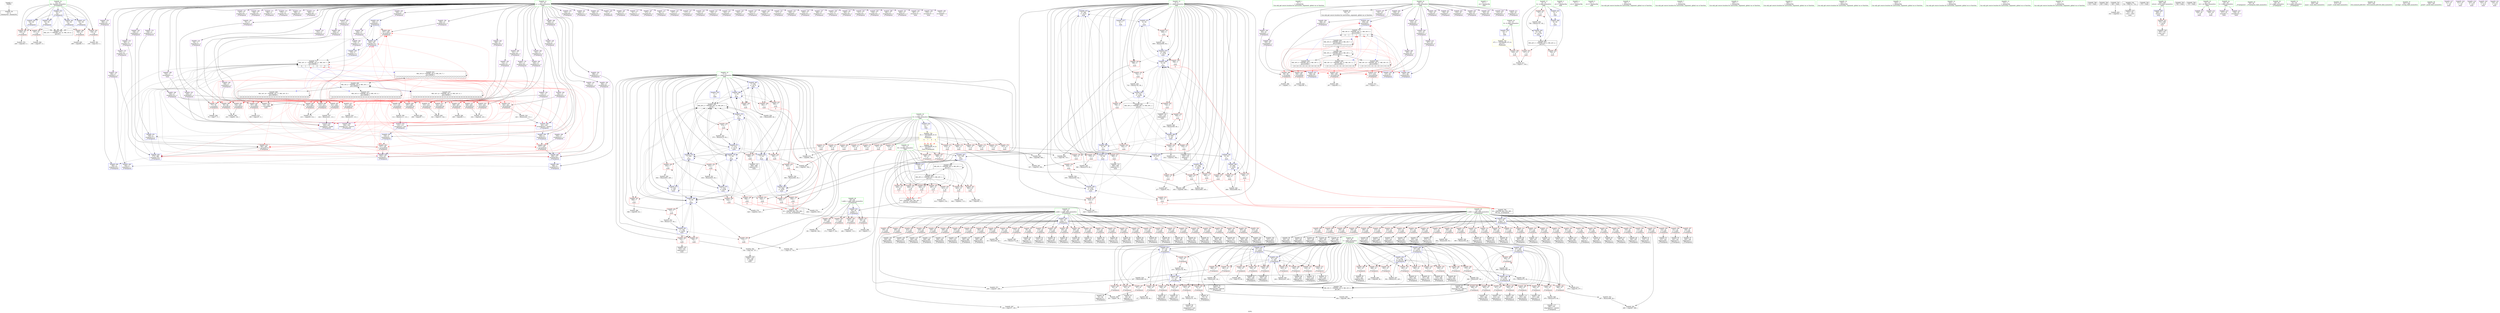 digraph "SVFG" {
	label="SVFG";

	Node0x563e1e64c3c0 [shape=record,color=grey,label="{NodeID: 0\nNullPtr}"];
	Node0x563e1e64c3c0 -> Node0x563e1e64d890[style=solid];
	Node0x563e1e6c1ea0 [shape=record,color=grey,label="{NodeID: 609\n469 = cmp(468, 5, )\n}"];
	Node0x563e1e6a5e90 [shape=record,color=blue,label="{NodeID: 443\n229\<--5\narrayidx90\<--\n_Z7nextposiii\n}"];
	Node0x563e1e6a5e90 -> Node0x563e1e6a4190[style=dashed];
	Node0x563e1e6a5e90 -> Node0x563e1e6a61d0[style=dashed];
	Node0x563e1e6a5e90 -> Node0x563e1e6f77f0[style=dashed];
	Node0x563e1e6a9350 [shape=record,color=red,label="{NodeID: 277\n682\<--11\n\<--N\nmain\n}"];
	Node0x563e1e6a9350 -> Node0x563e1e6c2620[style=solid];
	Node0x563e1e64e610 [shape=record,color=black,label="{NodeID: 111\n446\<--445\nidxprom222\<--\n_Z7nextposiii\n}"];
	Node0x563e1e6bcc20 [shape=record,color=grey,label="{NodeID: 554\n487 = Binary(486, 64, )\n}"];
	Node0x563e1e6bcc20 -> Node0x563e1e6c0520[style=solid];
	Node0x563e1e6a3150 [shape=record,color=red,label="{NodeID: 388\n436\<--47\n\<--i\n_Z7nextposiii\n}"];
	Node0x563e1e6a3150 -> Node0x563e1e64e470[style=solid];
	Node0x563e1e69e840 [shape=record,color=red,label="{NodeID: 222\n532\<--4\n\<--i\nmain\n}"];
	Node0x563e1e69e840 -> Node0x563e1e6c27a0[style=solid];
	Node0x563e1e69b0e0 [shape=record,color=black,label="{NodeID: 56\n145\<--144\nidxprom39\<--\n_Z7nextposiii\n}"];
	Node0x563e1e6ac0d0 [shape=record,color=red,label="{NodeID: 333\n294\<--43\n\<--y.addr\n_Z7nextposiii\n}"];
	Node0x563e1e6ac0d0 -> Node0x563e1e69c480[style=solid];
	Node0x563e1e6a19c0 [shape=record,color=purple,label="{NodeID: 167\n327\<--17\narrayidx150\<--a\n_Z7nextposiii\n}"];
	Node0x563e1e64cc90 [shape=record,color=green,label="{NodeID: 1\n5\<--1\n\<--dummyObj\nCan only get source location for instruction, argument, global var or function.}"];
	Node0x563e1e6c2020 [shape=record,color=grey,label="{NodeID: 610\n282 = cmp(281, 113, )\n}"];
	Node0x563e1e6a5f60 [shape=record,color=blue,label="{NodeID: 444\n236\<--64\narrayidx94\<--\n_Z7nextposiii\n}"];
	Node0x563e1e6a5f60 -> Node0x563e1e6f7cf0[style=dashed];
	Node0x563e1e6a9420 [shape=record,color=red,label="{NodeID: 278\n710\<--11\n\<--N\nmain\n}"];
	Node0x563e1e6a9420 -> Node0x563e1e6c1120[style=solid];
	Node0x563e1e64e6e0 [shape=record,color=black,label="{NodeID: 112\n449\<--448\nidxprom224\<--\n_Z7nextposiii\n}"];
	Node0x563e1e6bcda0 [shape=record,color=grey,label="{NodeID: 555\n580 = Binary(579, 64, )\n}"];
	Node0x563e1e6bcda0 -> Node0x563e1e6b7280[style=solid];
	Node0x563e1e6a3220 [shape=record,color=red,label="{NodeID: 389\n452\<--47\n\<--i\n_Z7nextposiii\n}"];
	Node0x563e1e6a3220 -> Node0x563e1e64e7b0[style=solid];
	Node0x563e1e69e910 [shape=record,color=red,label="{NodeID: 223\n535\<--4\n\<--i\nmain\n}"];
	Node0x563e1e69e910 -> Node0x563e1e69f460[style=solid];
	Node0x563e1e69b170 [shape=record,color=black,label="{NodeID: 57\n149\<--148\nidxprom41\<--\n_Z7nextposiii\n}"];
	Node0x563e1e6ac1a0 [shape=record,color=red,label="{NodeID: 334\n303\<--43\n\<--y.addr\n_Z7nextposiii\n}"];
	Node0x563e1e6ac1a0 -> Node0x563e1e69c620[style=solid];
	Node0x563e1e6a1a90 [shape=record,color=purple,label="{NodeID: 168\n330\<--17\narrayidx152\<--a\n_Z7nextposiii\n}"];
	Node0x563e1e6a1a90 -> Node0x563e1e6a45a0[style=solid];
	Node0x563e1e6a1a90 -> Node0x563e1e6a6440[style=solid];
	Node0x563e1e681690 [shape=record,color=green,label="{NodeID: 2\n27\<--1\n.str\<--dummyObj\nGlob }"];
	Node0x563e1e6c21a0 [shape=record,color=grey,label="{NodeID: 611\n519 = cmp(517, 518, )\n}"];
	Node0x563e1e6a6030 [shape=record,color=blue,label="{NodeID: 445\n53\<--64\nfg\<--\n_Z7nextposiii\n}"];
	Node0x563e1e6a6030 -> Node0x563e1e6a3630[style=dashed];
	Node0x563e1e6a6030 -> Node0x563e1e6f72f0[style=dashed];
	Node0x563e1e6a94f0 [shape=record,color=red,label="{NodeID: 279\n716\<--11\n\<--N\nmain\n}"];
	Node0x563e1e6a94f0 -> Node0x563e1e6bfaa0[style=solid];
	Node0x563e1e64e7b0 [shape=record,color=black,label="{NodeID: 113\n453\<--452\nidxprom226\<--\n_Z7nextposiii\n}"];
	Node0x563e1e6bcf20 [shape=record,color=grey,label="{NodeID: 556\n63 = Binary(62, 64, )\n}"];
	Node0x563e1e6bcf20 -> Node0x563e1e6a5670[style=solid];
	Node0x563e1e6a32f0 [shape=record,color=red,label="{NodeID: 390\n464\<--47\n\<--i\n_Z7nextposiii\n}"];
	Node0x563e1e6a32f0 -> Node0x563e1e6bd6a0[style=solid];
	Node0x563e1e69e9e0 [shape=record,color=red,label="{NodeID: 224\n545\<--4\n\<--i\nmain\n}"];
	Node0x563e1e69e9e0 -> Node0x563e1e6b6e70[style=solid];
	Node0x563e1e69b200 [shape=record,color=black,label="{NodeID: 58\n153\<--152\nidxprom43\<--sub\n_Z7nextposiii\n}"];
	Node0x563e1e6ac270 [shape=record,color=red,label="{NodeID: 335\n312\<--43\n\<--y.addr\n_Z7nextposiii\n}"];
	Node0x563e1e6ac270 -> Node0x563e1e69c7c0[style=solid];
	Node0x563e1e6a1b60 [shape=record,color=purple,label="{NodeID: 169\n336\<--17\narrayidx155\<--a\n_Z7nextposiii\n}"];
	Node0x563e1e656b80 [shape=record,color=green,label="{NodeID: 3\n29\<--1\n.str.1\<--dummyObj\nGlob }"];
	Node0x563e1e6c2320 [shape=record,color=grey,label="{NodeID: 612\n378 = cmp(376, 377, )\n}"];
	Node0x563e1e6a6100 [shape=record,color=blue,label="{NodeID: 446\n47\<--244\ni\<--dec\n_Z7nextposiii\n}"];
	Node0x563e1e6a6100 -> Node0x563e1e6adba0[style=dashed];
	Node0x563e1e6a6100 -> Node0x563e1e6adc70[style=dashed];
	Node0x563e1e6a6100 -> Node0x563e1e6add40[style=dashed];
	Node0x563e1e6a6100 -> Node0x563e1e6ade10[style=dashed];
	Node0x563e1e6a6100 -> Node0x563e1e6adee0[style=dashed];
	Node0x563e1e6a6100 -> Node0x563e1e6adfb0[style=dashed];
	Node0x563e1e6a6100 -> Node0x563e1e6ae080[style=dashed];
	Node0x563e1e6a6100 -> Node0x563e1e6ae150[style=dashed];
	Node0x563e1e6a6100 -> Node0x563e1e6ae220[style=dashed];
	Node0x563e1e6a6100 -> Node0x563e1e6a6100[style=dashed];
	Node0x563e1e6a6100 -> Node0x563e1e6f6df0[style=dashed];
	Node0x563e1e6a95c0 [shape=record,color=red,label="{NodeID: 280\n727\<--11\n\<--N\nmain\n}"];
	Node0x563e1e6a95c0 -> Node0x563e1e6c0820[style=solid];
	Node0x563e1e64e880 [shape=record,color=black,label="{NodeID: 114\n456\<--455\nidxprom228\<--\n_Z7nextposiii\n}"];
	Node0x563e1e6bd0a0 [shape=record,color=grey,label="{NodeID: 557\n354 = Binary(353, 245, )\n}"];
	Node0x563e1e6bd0a0 -> Node0x563e1e6a6780[style=solid];
	Node0x563e1e6a33c0 [shape=record,color=red,label="{NodeID: 391\n478\<--47\n\<--i\n_Z7nextposiii\n}"];
	Node0x563e1e6a33c0 -> Node0x563e1e6be120[style=solid];
	Node0x563e1e69eab0 [shape=record,color=red,label="{NodeID: 225\n549\<--4\n\<--i\nmain\n}"];
	Node0x563e1e69eab0 -> Node0x563e1e6bd520[style=solid];
	Node0x563e1e69b290 [shape=record,color=black,label="{NodeID: 59\n162\<--161\nidxprom48\<--\n_Z7nextposiii\n}"];
	Node0x563e1e6ac340 [shape=record,color=red,label="{NodeID: 336\n319\<--43\n\<--y.addr\n_Z7nextposiii\n}"];
	Node0x563e1e6ac340 -> Node0x563e1e69c960[style=solid];
	Node0x563e1e6a1c30 [shape=record,color=purple,label="{NodeID: 170\n339\<--17\narrayidx157\<--a\n_Z7nextposiii\n}"];
	Node0x563e1e6a1c30 -> Node0x563e1e6a6510[style=solid];
	Node0x563e1e64cb70 [shape=record,color=green,label="{NodeID: 4\n31\<--1\n.str.2\<--dummyObj\nGlob }"];
	Node0x563e1e6c24a0 [shape=record,color=grey,label="{NodeID: 613\n188 = cmp(187, 5, )\n}"];
	Node0x563e1e6a61d0 [shape=record,color=blue,label="{NodeID: 447\n264\<--257\narrayidx110\<--\n_Z7nextposiii\n}"];
	Node0x563e1e6a61d0 -> Node0x563e1e6a62a0[style=dashed];
	Node0x563e1e6a61d0 -> Node0x563e1e6f77f0[style=dashed];
	Node0x563e1e6a9690 [shape=record,color=red,label="{NodeID: 281\n583\<--13\n\<--M\nmain\n}"];
	Node0x563e1e6a9690 -> Node0x563e1e6c06a0[style=solid];
	Node0x563e1e69f000 [shape=record,color=black,label="{NodeID: 115\n472\<--471\nidxprom238\<--\n_Z7nextposiii\n}"];
	Node0x563e1e6bd220 [shape=record,color=grey,label="{NodeID: 558\n112 = Binary(111, 113, )\n}"];
	Node0x563e1e6bd220 -> Node0x563e1e6a5740[style=solid];
	Node0x563e1e6a3490 [shape=record,color=red,label="{NodeID: 392\n486\<--47\n\<--i\n_Z7nextposiii\n}"];
	Node0x563e1e6a3490 -> Node0x563e1e6bcc20[style=solid];
	Node0x563e1e69eb80 [shape=record,color=red,label="{NodeID: 226\n555\<--4\n\<--i\nmain\n}"];
	Node0x563e1e69eb80 -> Node0x563e1e6c0ca0[style=solid];
	Node0x563e1e69b320 [shape=record,color=black,label="{NodeID: 60\n165\<--164\nidxprom50\<--\n_Z7nextposiii\n}"];
	Node0x563e1e6ac410 [shape=record,color=red,label="{NodeID: 337\n328\<--43\n\<--y.addr\n_Z7nextposiii\n}"];
	Node0x563e1e6ac410 -> Node0x563e1e69cb00[style=solid];
	Node0x563e1e6a1d00 [shape=record,color=purple,label="{NodeID: 171\n362\<--17\narrayidx171\<--a\n_Z7nextposiii\n}"];
	Node0x563e1e64ca20 [shape=record,color=green,label="{NodeID: 5\n33\<--1\n.str.3\<--dummyObj\nGlob }"];
	Node0x563e1e6c2620 [shape=record,color=grey,label="{NodeID: 614\n683 = cmp(681, 682, )\n}"];
	Node0x563e1e6a62a0 [shape=record,color=blue,label="{NodeID: 448\n276\<--5\narrayidx117\<--\n_Z7nextposiii\n}"];
	Node0x563e1e6a62a0 -> Node0x563e1e6f77f0[style=dashed];
	Node0x563e1e6a9760 [shape=record,color=red,label="{NodeID: 282\n600\<--13\n\<--M\nmain\n|{<s0>6}}"];
	Node0x563e1e6a9760:s0 -> Node0x563e1e730220[style=solid,color=red];
	Node0x563e1e69f090 [shape=record,color=black,label="{NodeID: 116\n475\<--474\nidxprom240\<--\n_Z7nextposiii\n}"];
	Node0x563e1e6bd3a0 [shape=record,color=grey,label="{NodeID: 559\n691 = Binary(690, 64, )\n}"];
	Node0x563e1e6bd3a0 -> Node0x563e1e6b7eb0[style=solid];
	Node0x563e1e6a3560 [shape=record,color=red,label="{NodeID: 393\n138\<--53\n\<--fg\n_Z7nextposiii\n}"];
	Node0x563e1e6a3560 -> Node0x563e1e6c03a0[style=solid];
	Node0x563e1e69ec50 [shape=record,color=red,label="{NodeID: 227\n565\<--4\n\<--i\nmain\n}"];
	Node0x563e1e69ec50 -> Node0x563e1e69f530[style=solid];
	Node0x563e1e69b3b0 [shape=record,color=black,label="{NodeID: 61\n182\<--181\nidxprom60\<--\n_Z7nextposiii\n}"];
	Node0x563e1e6ac4e0 [shape=record,color=red,label="{NodeID: 338\n337\<--43\n\<--y.addr\n_Z7nextposiii\n}"];
	Node0x563e1e6ac4e0 -> Node0x563e1e69cca0[style=solid];
	Node0x563e1e6a1dd0 [shape=record,color=purple,label="{NodeID: 172\n365\<--17\narrayidx173\<--a\n_Z7nextposiii\n}"];
	Node0x563e1e6a1dd0 -> Node0x563e1e6a4670[style=solid];
	Node0x563e1e64d3a0 [shape=record,color=green,label="{NodeID: 6\n64\<--1\n\<--dummyObj\nCan only get source location for instruction, argument, global var or function.}"];
	Node0x563e1e6c27a0 [shape=record,color=grey,label="{NodeID: 615\n533 = cmp(532, 392, )\n}"];
	Node0x563e1e6a6370 [shape=record,color=blue,label="{NodeID: 449\n47\<--285\ni\<--sub123\n_Z7nextposiii\n}"];
	Node0x563e1e6a6370 -> Node0x563e1e6ae2f0[style=dashed];
	Node0x563e1e6a6370 -> Node0x563e1e6ae3c0[style=dashed];
	Node0x563e1e6a6370 -> Node0x563e1e6ae490[style=dashed];
	Node0x563e1e6a6370 -> Node0x563e1e6ae560[style=dashed];
	Node0x563e1e6a6370 -> Node0x563e1e6ae630[style=dashed];
	Node0x563e1e6a6370 -> Node0x563e1e6ae700[style=dashed];
	Node0x563e1e6a6370 -> Node0x563e1e6ae7d0[style=dashed];
	Node0x563e1e6a6370 -> Node0x563e1e6ae8a0[style=dashed];
	Node0x563e1e6a6370 -> Node0x563e1e6ae970[style=dashed];
	Node0x563e1e6a6370 -> Node0x563e1e6a6780[style=dashed];
	Node0x563e1e6a6370 -> Node0x563e1e6f6df0[style=dashed];
	Node0x563e1e6a9830 [shape=record,color=red,label="{NodeID: 283\n613\<--13\n\<--M\nmain\n}"];
	Node0x563e1e6a9830 -> Node0x563e1e6bea20[style=solid];
	Node0x563e1e69f120 [shape=record,color=black,label="{NodeID: 117\n480\<--479\nidxprom243\<--sub242\n_Z7nextposiii\n}"];
	Node0x563e1e6bd520 [shape=record,color=grey,label="{NodeID: 560\n550 = Binary(549, 64, )\n}"];
	Node0x563e1e6bd520 -> Node0x563e1e6b6f40[style=solid];
	Node0x563e1e6a3630 [shape=record,color=red,label="{NodeID: 394\n248\<--53\n\<--fg\n_Z7nextposiii\n}"];
	Node0x563e1e6a3630 -> Node0x563e1e6bf020[style=solid];
	Node0x563e1e69ed20 [shape=record,color=red,label="{NodeID: 228\n579\<--4\n\<--i\nmain\n}"];
	Node0x563e1e69ed20 -> Node0x563e1e6bcda0[style=solid];
	Node0x563e1e69b440 [shape=record,color=black,label="{NodeID: 62\n185\<--184\nidxprom62\<--\n_Z7nextposiii\n}"];
	Node0x563e1e6ac5b0 [shape=record,color=red,label="{NodeID: 339\n344\<--43\n\<--y.addr\n_Z7nextposiii\n}"];
	Node0x563e1e6ac5b0 -> Node0x563e1e69ce40[style=solid];
	Node0x563e1e6a1ea0 [shape=record,color=purple,label="{NodeID: 173\n370\<--17\narrayidx176\<--a\n_Z7nextposiii\n}"];
	Node0x563e1e656a50 [shape=record,color=green,label="{NodeID: 7\n113\<--1\n\<--dummyObj\nCan only get source location for instruction, argument, global var or function.}"];
	Node0x563e1e6a6440 [shape=record,color=blue,label="{NodeID: 450\n330\<--332\narrayidx152\<--mul153\n_Z7nextposiii\n}"];
	Node0x563e1e6a6440 -> Node0x563e1e6a6510[style=dashed];
	Node0x563e1e6a9900 [shape=record,color=red,label="{NodeID: 284\n630\<--13\n\<--M\nmain\n|{<s0>7}}"];
	Node0x563e1e6a9900:s0 -> Node0x563e1e730220[style=solid,color=red];
	Node0x563e1e69f1f0 [shape=record,color=black,label="{NodeID: 118\n483\<--482\nidxprom245\<--\n_Z7nextposiii\n}"];
	Node0x563e1e6bd6a0 [shape=record,color=grey,label="{NodeID: 561\n465 = Binary(464, 64, )\n}"];
	Node0x563e1e6bd6a0 -> Node0x563e1e6b6a60[style=solid];
	Node0x563e1e6a3700 [shape=record,color=red,label="{NodeID: 395\n357\<--53\n\<--fg\n_Z7nextposiii\n}"];
	Node0x563e1e6a3700 -> Node0x563e1e6bf620[style=solid];
	Node0x563e1e69edf0 [shape=record,color=red,label="{NodeID: 229\n588\<--4\n\<--i\nmain\n}"];
	Node0x563e1e69edf0 -> Node0x563e1e6bf7a0[style=solid];
	Node0x563e1e69b510 [shape=record,color=black,label="{NodeID: 63\n191\<--190\nidxprom66\<--\n_Z7nextposiii\n}"];
	Node0x563e1e6ac680 [shape=record,color=red,label="{NodeID: 340\n363\<--43\n\<--y.addr\n_Z7nextposiii\n}"];
	Node0x563e1e6ac680 -> Node0x563e1e69a7b0[style=solid];
	Node0x563e1e6a1f70 [shape=record,color=purple,label="{NodeID: 174\n373\<--17\narrayidx178\<--a\n_Z7nextposiii\n}"];
	Node0x563e1e6a1f70 -> Node0x563e1e6a6850[style=solid];
	Node0x563e1e69a470 [shape=record,color=green,label="{NodeID: 8\n245\<--1\n\<--dummyObj\nCan only get source location for instruction, argument, global var or function.}"];
	Node0x563e1e6a6510 [shape=record,color=blue,label="{NodeID: 451\n339\<--5\narrayidx157\<--\n_Z7nextposiii\n}"];
	Node0x563e1e6a6510 -> Node0x563e1e6a4670[style=dashed];
	Node0x563e1e6a6510 -> Node0x563e1e6a6850[style=dashed];
	Node0x563e1e6a6510 -> Node0x563e1e6f77f0[style=dashed];
	Node0x563e1e6a99d0 [shape=record,color=red,label="{NodeID: 285\n643\<--13\n\<--M\nmain\n}"];
	Node0x563e1e6a99d0 -> Node0x563e1e6bf1a0[style=solid];
	Node0x563e1e69f2c0 [shape=record,color=black,label="{NodeID: 119\n492\<--491\nidxprom250\<--\n_Z7nextposiii\n}"];
	Node0x563e1e6bd820 [shape=record,color=grey,label="{NodeID: 562\n244 = Binary(243, 245, )\n}"];
	Node0x563e1e6bd820 -> Node0x563e1e6a6100[style=solid];
	Node0x563e1e6a37d0 [shape=record,color=red,label="{NodeID: 396\n468\<--53\n\<--fg\n_Z7nextposiii\n}"];
	Node0x563e1e6a37d0 -> Node0x563e1e6c1ea0[style=solid];
	Node0x563e1e69eec0 [shape=record,color=red,label="{NodeID: 230\n598\<--4\n\<--i\nmain\n|{<s0>6}}"];
	Node0x563e1e69eec0:s0 -> Node0x563e1e72fc00[style=solid,color=red];
	Node0x563e1e69b5e0 [shape=record,color=black,label="{NodeID: 64\n194\<--193\nidxprom68\<--\n_Z7nextposiii\n}"];
	Node0x563e1e6ac750 [shape=record,color=red,label="{NodeID: 341\n371\<--43\n\<--y.addr\n_Z7nextposiii\n}"];
	Node0x563e1e6ac750 -> Node0x563e1e69a950[style=solid];
	Node0x563e1e6a2040 [shape=record,color=purple,label="{NodeID: 175\n382\<--17\narrayidx183\<--a\n_Z7nextposiii\n}"];
	Node0x563e1e69a500 [shape=record,color=green,label="{NodeID: 9\n392\<--1\n\<--dummyObj\nCan only get source location for instruction, argument, global var or function.}"];
	Node0x563e1e6a65e0 [shape=record,color=blue,label="{NodeID: 452\n346\<--64\narrayidx161\<--\n_Z7nextposiii\n}"];
	Node0x563e1e6a65e0 -> Node0x563e1e6f7cf0[style=dashed];
	Node0x563e1e6a9aa0 [shape=record,color=red,label="{NodeID: 286\n660\<--13\n\<--M\nmain\n|{<s0>8}}"];
	Node0x563e1e6a9aa0:s0 -> Node0x563e1e730220[style=solid,color=red];
	Node0x563e1e69f390 [shape=record,color=black,label="{NodeID: 120\n495\<--494\nidxprom252\<--\n_Z7nextposiii\n}"];
	Node0x563e1e6bd9a0 [shape=record,color=grey,label="{NodeID: 563\n696 = Binary(695, 245, )\n}"];
	Node0x563e1e6bd9a0 -> Node0x563e1e6b7f80[style=solid];
	Node0x563e1e6a38a0 [shape=record,color=red,label="{NodeID: 397\n77\<--76\n\<--arrayidx3\n_Z7nextposiii\n}"];
	Node0x563e1e6a38a0 -> Node0x563e1e6bf920[style=solid];
	Node0x563e1e6a6e30 [shape=record,color=red,label="{NodeID: 231\n608\<--4\n\<--i\nmain\n}"];
	Node0x563e1e6a6e30 -> Node0x563e1e6bc320[style=solid];
	Node0x563e1e69b6b0 [shape=record,color=black,label="{NodeID: 65\n200\<--199\nidxprom72\<--\n_Z7nextposiii\n}"];
	Node0x563e1e6ac820 [shape=record,color=red,label="{NodeID: 342\n383\<--43\n\<--y.addr\n_Z7nextposiii\n}"];
	Node0x563e1e6ac820 -> Node0x563e1e69aaf0[style=solid];
	Node0x563e1e6a2110 [shape=record,color=purple,label="{NodeID: 176\n385\<--17\narrayidx185\<--a\n_Z7nextposiii\n}"];
	Node0x563e1e6a2110 -> Node0x563e1e6a6920[style=solid];
	Node0x563e1e64cde0 [shape=record,color=green,label="{NodeID: 10\n522\<--1\n\<--dummyObj\nCan only get source location for instruction, argument, global var or function.}"];
	Node0x563e1e6a66b0 [shape=record,color=blue,label="{NodeID: 453\n53\<--64\nfg\<--\n_Z7nextposiii\n}"];
	Node0x563e1e6a66b0 -> Node0x563e1e6a3700[style=dashed];
	Node0x563e1e6a66b0 -> Node0x563e1e6f72f0[style=dashed];
	Node0x563e1e6a9b70 [shape=record,color=red,label="{NodeID: 287\n687\<--13\n\<--M\nmain\n|{<s0>9}}"];
	Node0x563e1e6a9b70:s0 -> Node0x563e1e730220[style=solid,color=red];
	Node0x563e1e69f460 [shape=record,color=black,label="{NodeID: 121\n536\<--535\nidxprom\<--\nmain\n}"];
	Node0x563e1e6bdb20 [shape=record,color=grey,label="{NodeID: 564\n285 = Binary(284, 64, )\n}"];
	Node0x563e1e6bdb20 -> Node0x563e1e6a6370[style=solid];
	Node0x563e1e6a3970 [shape=record,color=red,label="{NodeID: 398\n86\<--85\n\<--arrayidx8\n_Z7nextposiii\n}"];
	Node0x563e1e6a3970 -> Node0x563e1e6bfc20[style=solid];
	Node0x563e1e6a6ec0 [shape=record,color=red,label="{NodeID: 232\n618\<--4\n\<--i\nmain\n}"];
	Node0x563e1e6a6ec0 -> Node0x563e1e6bf4a0[style=solid];
	Node0x563e1e69b780 [shape=record,color=black,label="{NodeID: 66\n203\<--202\nidxprom74\<--\n_Z7nextposiii\n}"];
	Node0x563e1e6ac8f0 [shape=record,color=red,label="{NodeID: 343\n405\<--43\n\<--y.addr\n_Z7nextposiii\n}"];
	Node0x563e1e6ac8f0 -> Node0x563e1e69ac90[style=solid];
	Node0x563e1e6a21e0 [shape=record,color=purple,label="{NodeID: 177\n404\<--17\narrayidx196\<--a\n_Z7nextposiii\n}"];
	Node0x563e1e64ce70 [shape=record,color=green,label="{NodeID: 11\n523\<--1\n\<--dummyObj\nCan only get source location for instruction, argument, global var or function.}"];
	Node0x563e1e6a6780 [shape=record,color=blue,label="{NodeID: 454\n47\<--354\ni\<--dec166\n_Z7nextposiii\n}"];
	Node0x563e1e6a6780 -> Node0x563e1e6ae2f0[style=dashed];
	Node0x563e1e6a6780 -> Node0x563e1e6ae3c0[style=dashed];
	Node0x563e1e6a6780 -> Node0x563e1e6ae490[style=dashed];
	Node0x563e1e6a6780 -> Node0x563e1e6ae560[style=dashed];
	Node0x563e1e6a6780 -> Node0x563e1e6ae630[style=dashed];
	Node0x563e1e6a6780 -> Node0x563e1e6ae700[style=dashed];
	Node0x563e1e6a6780 -> Node0x563e1e6ae7d0[style=dashed];
	Node0x563e1e6a6780 -> Node0x563e1e6ae8a0[style=dashed];
	Node0x563e1e6a6780 -> Node0x563e1e6ae970[style=dashed];
	Node0x563e1e6a6780 -> Node0x563e1e6a6780[style=dashed];
	Node0x563e1e6a6780 -> Node0x563e1e6f6df0[style=dashed];
	Node0x563e1e6a9c40 [shape=record,color=red,label="{NodeID: 288\n518\<--15\n\<--K\nmain\n}"];
	Node0x563e1e6a9c40 -> Node0x563e1e6c21a0[style=solid];
	Node0x563e1e69f530 [shape=record,color=black,label="{NodeID: 122\n566\<--565\nidxprom13\<--\nmain\n}"];
	Node0x563e1e6bdca0 [shape=record,color=grey,label="{NodeID: 565\n175 = Binary(174, 64, )\n}"];
	Node0x563e1e6bdca0 -> Node0x563e1e6a5cf0[style=solid];
	Node0x563e1e6a3a40 [shape=record,color=red,label="{NodeID: 399\n95\<--94\n\<--arrayidx14\n_Z7nextposiii\n}"];
	Node0x563e1e6a3a40 -> Node0x563e1e6c0fa0[style=solid];
	Node0x563e1e6a6f90 [shape=record,color=red,label="{NodeID: 233\n628\<--4\n\<--i\nmain\n|{<s0>7}}"];
	Node0x563e1e6a6f90:s0 -> Node0x563e1e72fc00[style=solid,color=red];
	Node0x563e1e69b850 [shape=record,color=black,label="{NodeID: 67\n207\<--206\nidxprom76\<--\n_Z7nextposiii\n}"];
	Node0x563e1e6ac9c0 [shape=record,color=red,label="{NodeID: 344\n414\<--43\n\<--y.addr\n_Z7nextposiii\n}"];
	Node0x563e1e6ac9c0 -> Node0x563e1e69ae30[style=solid];
	Node0x563e1e6a22b0 [shape=record,color=purple,label="{NodeID: 178\n407\<--17\narrayidx198\<--a\n_Z7nextposiii\n}"];
	Node0x563e1e6a22b0 -> Node0x563e1e6a4740[style=solid];
	Node0x563e1e64cf00 [shape=record,color=green,label="{NodeID: 12\n524\<--1\n\<--dummyObj\nCan only get source location for instruction, argument, global var or function.}"];
	Node0x563e1e6a6850 [shape=record,color=blue,label="{NodeID: 455\n373\<--366\narrayidx178\<--\n_Z7nextposiii\n}"];
	Node0x563e1e6a6850 -> Node0x563e1e6a6920[style=dashed];
	Node0x563e1e6a6850 -> Node0x563e1e6f77f0[style=dashed];
	Node0x563e1e6a9d10 [shape=record,color=red,label="{NodeID: 289\n71\<--41\n\<--x.addr\n_Z7nextposiii\n}"];
	Node0x563e1e6a9d10 -> Node0x563e1e64da90[style=solid];
	Node0x563e1e69f600 [shape=record,color=black,label="{NodeID: 123\n569\<--568\nidxprom15\<--\nmain\n}"];
	Node0x563e1e6bde20 [shape=record,color=grey,label="{NodeID: 566\n669 = Binary(668, 64, )\n}"];
	Node0x563e1e6bde20 -> Node0x563e1e6b7c40[style=solid];
	Node0x563e1e6a3b10 [shape=record,color=red,label="{NodeID: 400\n102\<--101\n\<--arrayidx18\n_Z7nextposiii\n}"];
	Node0x563e1e6a3b10 -> Node0x563e1e6c0fa0[style=solid];
	Node0x563e1e6a7060 [shape=record,color=red,label="{NodeID: 234\n638\<--4\n\<--i\nmain\n}"];
	Node0x563e1e6a7060 -> Node0x563e1e6bb120[style=solid];
	Node0x563e1e69b920 [shape=record,color=black,label="{NodeID: 68\n210\<--209\nidxprom78\<--\n_Z7nextposiii\n}"];
	Node0x563e1e6aca90 [shape=record,color=red,label="{NodeID: 345\n423\<--43\n\<--y.addr\n_Z7nextposiii\n}"];
	Node0x563e1e6aca90 -> Node0x563e1e64e200[style=solid];
	Node0x563e1e6a2380 [shape=record,color=purple,label="{NodeID: 179\n422\<--17\narrayidx208\<--a\n_Z7nextposiii\n}"];
	Node0x563e1e64f280 [shape=record,color=green,label="{NodeID: 13\n731\<--1\n\<--dummyObj\nCan only get source location for instruction, argument, global var or function.}"];
	Node0x563e1e6a6920 [shape=record,color=blue,label="{NodeID: 456\n385\<--5\narrayidx185\<--\n_Z7nextposiii\n}"];
	Node0x563e1e6a6920 -> Node0x563e1e6f77f0[style=dashed];
	Node0x563e1e6a9de0 [shape=record,color=red,label="{NodeID: 290\n80\<--41\n\<--x.addr\n_Z7nextposiii\n}"];
	Node0x563e1e6a9de0 -> Node0x563e1e64dc30[style=solid];
	Node0x563e1e69f6d0 [shape=record,color=black,label="{NodeID: 124\n720\<--719\nidxprom89\<--\nmain\n}"];
	Node0x563e1e6bdfa0 [shape=record,color=grey,label="{NodeID: 567\n376 = Binary(375, 64, )\n}"];
	Node0x563e1e6bdfa0 -> Node0x563e1e6c2320[style=solid];
	Node0x563e1e6a3be0 [shape=record,color=red,label="{NodeID: 401\n111\<--110\n\<--arrayidx24\n_Z7nextposiii\n}"];
	Node0x563e1e6a3be0 -> Node0x563e1e6bd220[style=solid];
	Node0x563e1e6a7130 [shape=record,color=red,label="{NodeID: 235\n648\<--4\n\<--i\nmain\n}"];
	Node0x563e1e6a7130 -> Node0x563e1e6be2a0[style=solid];
	Node0x563e1e69b9f0 [shape=record,color=black,label="{NodeID: 69\n216\<--215\nidxprom82\<--\n_Z7nextposiii\n}"];
	Node0x563e1e6acb60 [shape=record,color=red,label="{NodeID: 346\n430\<--43\n\<--y.addr\n_Z7nextposiii\n}"];
	Node0x563e1e6acb60 -> Node0x563e1e64e3a0[style=solid];
	Node0x563e1e6a2450 [shape=record,color=purple,label="{NodeID: 180\n425\<--17\narrayidx210\<--a\n_Z7nextposiii\n}"];
	Node0x563e1e6a2450 -> Node0x563e1e6a48e0[style=solid];
	Node0x563e1e64f350 [shape=record,color=green,label="{NodeID: 14\n732\<--1\n\<--dummyObj\nCan only get source location for instruction, argument, global var or function.}"];
	Node0x563e1e72f600 [shape=record,color=black,label="{NodeID: 789\n512 = PHI()\n}"];
	Node0x563e1e6db7e0 [shape=record,color=black,label="{NodeID: 623\nMR_14V_8 = PHI(MR_14V_9, MR_14V_7, )\npts\{180000 \}\n|{|<s3>7|<s4>7|<s5>7|<s6>7|<s7>7|<s8>7|<s9>7|<s10>7|<s11>7|<s12>7|<s13>7|<s14>7|<s15>7|<s16>7|<s17>7|<s18>7|<s19>7|<s20>7|<s21>7|<s22>7|<s23>7|<s24>7|<s25>7|<s26>7|<s27>7|<s28>7|<s29>7|<s30>7|<s31>7}}"];
	Node0x563e1e6db7e0 -> Node0x563e1e6a4cf0[style=dashed];
	Node0x563e1e6db7e0 -> Node0x563e1e6db7e0[style=dashed];
	Node0x563e1e6db7e0 -> Node0x563e1e6f27f0[style=dashed];
	Node0x563e1e6db7e0:s3 -> Node0x563e1e6a38a0[style=dashed,color=red];
	Node0x563e1e6db7e0:s4 -> Node0x563e1e6a3a40[style=dashed,color=red];
	Node0x563e1e6db7e0:s5 -> Node0x563e1e6a3b10[style=dashed,color=red];
	Node0x563e1e6db7e0:s6 -> Node0x563e1e6a3be0[style=dashed,color=red];
	Node0x563e1e6db7e0:s7 -> Node0x563e1e6a3cb0[style=dashed,color=red];
	Node0x563e1e6db7e0:s8 -> Node0x563e1e6a3d80[style=dashed,color=red];
	Node0x563e1e6db7e0:s9 -> Node0x563e1e6a3f20[style=dashed,color=red];
	Node0x563e1e6db7e0:s10 -> Node0x563e1e6a3ff0[style=dashed,color=red];
	Node0x563e1e6db7e0:s11 -> Node0x563e1e6a40c0[style=dashed,color=red];
	Node0x563e1e6db7e0:s12 -> Node0x563e1e6a4190[style=dashed,color=red];
	Node0x563e1e6db7e0:s13 -> Node0x563e1e6a4260[style=dashed,color=red];
	Node0x563e1e6db7e0:s14 -> Node0x563e1e6a4400[style=dashed,color=red];
	Node0x563e1e6db7e0:s15 -> Node0x563e1e6a44d0[style=dashed,color=red];
	Node0x563e1e6db7e0:s16 -> Node0x563e1e6a45a0[style=dashed,color=red];
	Node0x563e1e6db7e0:s17 -> Node0x563e1e6a4670[style=dashed,color=red];
	Node0x563e1e6db7e0:s18 -> Node0x563e1e6a4740[style=dashed,color=red];
	Node0x563e1e6db7e0:s19 -> Node0x563e1e6a48e0[style=dashed,color=red];
	Node0x563e1e6db7e0:s20 -> Node0x563e1e6a49b0[style=dashed,color=red];
	Node0x563e1e6db7e0:s21 -> Node0x563e1e6a4a80[style=dashed,color=red];
	Node0x563e1e6db7e0:s22 -> Node0x563e1e6a4b50[style=dashed,color=red];
	Node0x563e1e6db7e0:s23 -> Node0x563e1e6a5740[style=dashed,color=red];
	Node0x563e1e6db7e0:s24 -> Node0x563e1e6a5b50[style=dashed,color=red];
	Node0x563e1e6db7e0:s25 -> Node0x563e1e6a5dc0[style=dashed,color=red];
	Node0x563e1e6db7e0:s26 -> Node0x563e1e6a61d0[style=dashed,color=red];
	Node0x563e1e6db7e0:s27 -> Node0x563e1e6a6440[style=dashed,color=red];
	Node0x563e1e6db7e0:s28 -> Node0x563e1e6a6850[style=dashed,color=red];
	Node0x563e1e6db7e0:s29 -> Node0x563e1e6a6ac0[style=dashed,color=red];
	Node0x563e1e6db7e0:s30 -> Node0x563e1e6b6b30[style=dashed,color=red];
	Node0x563e1e6db7e0:s31 -> Node0x563e1e6f77f0[style=dashed,color=red];
	Node0x563e1e6a69f0 [shape=record,color=blue,label="{NodeID: 457\n47\<--395\ni\<--add191\n_Z7nextposiii\n}"];
	Node0x563e1e6a69f0 -> Node0x563e1e6a2e10[style=dashed];
	Node0x563e1e6a69f0 -> Node0x563e1e6a2ee0[style=dashed];
	Node0x563e1e6a69f0 -> Node0x563e1e6a2fb0[style=dashed];
	Node0x563e1e6a69f0 -> Node0x563e1e6a3080[style=dashed];
	Node0x563e1e6a69f0 -> Node0x563e1e6a3150[style=dashed];
	Node0x563e1e6a69f0 -> Node0x563e1e6a3220[style=dashed];
	Node0x563e1e6a69f0 -> Node0x563e1e6a32f0[style=dashed];
	Node0x563e1e6a69f0 -> Node0x563e1e6a33c0[style=dashed];
	Node0x563e1e6a69f0 -> Node0x563e1e6a3490[style=dashed];
	Node0x563e1e6a69f0 -> Node0x563e1e6b6a60[style=dashed];
	Node0x563e1e6a69f0 -> Node0x563e1e6f6df0[style=dashed];
	Node0x563e1e6a9eb0 [shape=record,color=red,label="{NodeID: 291\n89\<--41\n\<--x.addr\n_Z7nextposiii\n}"];
	Node0x563e1e6a9eb0 -> Node0x563e1e64ddd0[style=solid];
	Node0x563e1e69f7a0 [shape=record,color=black,label="{NodeID: 125\n723\<--722\nidxprom91\<--\nmain\n}"];
	Node0x563e1e6be120 [shape=record,color=grey,label="{NodeID: 568\n479 = Binary(478, 64, )\n}"];
	Node0x563e1e6be120 -> Node0x563e1e69f120[style=solid];
	Node0x563e1e6a3cb0 [shape=record,color=red,label="{NodeID: 402\n147\<--146\n\<--arrayidx40\n_Z7nextposiii\n}"];
	Node0x563e1e6a3cb0 -> Node0x563e1e6a5b50[style=solid];
	Node0x563e1e6a7200 [shape=record,color=red,label="{NodeID: 236\n658\<--4\n\<--i\nmain\n|{<s0>8}}"];
	Node0x563e1e6a7200:s0 -> Node0x563e1e72fc00[style=solid,color=red];
	Node0x563e1e69bac0 [shape=record,color=black,label="{NodeID: 70\n219\<--218\nidxprom84\<--\n_Z7nextposiii\n}"];
	Node0x563e1e6acc30 [shape=record,color=red,label="{NodeID: 347\n439\<--43\n\<--y.addr\n_Z7nextposiii\n}"];
	Node0x563e1e6acc30 -> Node0x563e1e64e540[style=solid];
	Node0x563e1e6a2520 [shape=record,color=purple,label="{NodeID: 181\n429\<--17\narrayidx212\<--a\n_Z7nextposiii\n}"];
	Node0x563e1e64f420 [shape=record,color=green,label="{NodeID: 15\n4\<--6\ni\<--i_field_insensitive\nGlob }"];
	Node0x563e1e64f420 -> Node0x563e1e69e840[style=solid];
	Node0x563e1e64f420 -> Node0x563e1e69e910[style=solid];
	Node0x563e1e64f420 -> Node0x563e1e69e9e0[style=solid];
	Node0x563e1e64f420 -> Node0x563e1e69eab0[style=solid];
	Node0x563e1e64f420 -> Node0x563e1e69eb80[style=solid];
	Node0x563e1e64f420 -> Node0x563e1e69ec50[style=solid];
	Node0x563e1e64f420 -> Node0x563e1e69ed20[style=solid];
	Node0x563e1e64f420 -> Node0x563e1e69edf0[style=solid];
	Node0x563e1e64f420 -> Node0x563e1e69eec0[style=solid];
	Node0x563e1e64f420 -> Node0x563e1e6a6e30[style=solid];
	Node0x563e1e64f420 -> Node0x563e1e6a6ec0[style=solid];
	Node0x563e1e64f420 -> Node0x563e1e6a6f90[style=solid];
	Node0x563e1e64f420 -> Node0x563e1e6a7060[style=solid];
	Node0x563e1e64f420 -> Node0x563e1e6a7130[style=solid];
	Node0x563e1e64f420 -> Node0x563e1e6a7200[style=solid];
	Node0x563e1e64f420 -> Node0x563e1e6a72d0[style=solid];
	Node0x563e1e64f420 -> Node0x563e1e6a73a0[style=solid];
	Node0x563e1e64f420 -> Node0x563e1e6a7470[style=solid];
	Node0x563e1e64f420 -> Node0x563e1e6a7540[style=solid];
	Node0x563e1e64f420 -> Node0x563e1e6a7610[style=solid];
	Node0x563e1e64f420 -> Node0x563e1e6a76e0[style=solid];
	Node0x563e1e64f420 -> Node0x563e1e6a77b0[style=solid];
	Node0x563e1e64f420 -> Node0x563e1e6a4dc0[style=solid];
	Node0x563e1e64f420 -> Node0x563e1e6b6f40[style=solid];
	Node0x563e1e64f420 -> Node0x563e1e6b7010[style=solid];
	Node0x563e1e64f420 -> Node0x563e1e6b7280[style=solid];
	Node0x563e1e64f420 -> Node0x563e1e6b7350[style=solid];
	Node0x563e1e64f420 -> Node0x563e1e6b75c0[style=solid];
	Node0x563e1e64f420 -> Node0x563e1e6b7690[style=solid];
	Node0x563e1e64f420 -> Node0x563e1e6b7900[style=solid];
	Node0x563e1e64f420 -> Node0x563e1e6b79d0[style=solid];
	Node0x563e1e64f420 -> Node0x563e1e6b7c40[style=solid];
	Node0x563e1e64f420 -> Node0x563e1e6b7d10[style=solid];
	Node0x563e1e64f420 -> Node0x563e1e6b7f80[style=solid];
	Node0x563e1e64f420 -> Node0x563e1e6b8050[style=solid];
	Node0x563e1e64f420 -> Node0x563e1e6b82c0[style=solid];
	Node0x563e1e72f700 [shape=record,color=black,label="{NodeID: 790\n529 = PHI()\n}"];
	Node0x563e1e6dbce0 [shape=record,color=black,label="{NodeID: 624\nMR_16V_8 = PHI(MR_16V_9, MR_16V_7, )\npts\{210000 \}\n|{|<s2>7|<s3>7|<s4>7|<s5>7|<s6>7|<s7>7|<s8>7|<s9>7|<s10>7}}"];
	Node0x563e1e6dbce0 -> Node0x563e1e6dbce0[style=dashed];
	Node0x563e1e6dbce0 -> Node0x563e1e6f2cf0[style=dashed];
	Node0x563e1e6dbce0:s2 -> Node0x563e1e6a3970[style=dashed,color=red];
	Node0x563e1e6dbce0:s3 -> Node0x563e1e6a3e50[style=dashed,color=red];
	Node0x563e1e6dbce0:s4 -> Node0x563e1e6a4330[style=dashed,color=red];
	Node0x563e1e6dbce0:s5 -> Node0x563e1e6a4810[style=dashed,color=red];
	Node0x563e1e6dbce0:s6 -> Node0x563e1e6a58e0[style=dashed,color=red];
	Node0x563e1e6dbce0:s7 -> Node0x563e1e6a5f60[style=dashed,color=red];
	Node0x563e1e6dbce0:s8 -> Node0x563e1e6a65e0[style=dashed,color=red];
	Node0x563e1e6dbce0:s9 -> Node0x563e1e6a6c60[style=dashed,color=red];
	Node0x563e1e6dbce0:s10 -> Node0x563e1e6f7cf0[style=dashed,color=red];
	Node0x563e1e6a6ac0 [shape=record,color=blue,label="{NodeID: 458\n441\<--443\narrayidx220\<--mul221\n_Z7nextposiii\n}"];
	Node0x563e1e6a6ac0 -> Node0x563e1e6a6b90[style=dashed];
	Node0x563e1e6a9f80 [shape=record,color=red,label="{NodeID: 292\n96\<--41\n\<--x.addr\n_Z7nextposiii\n}"];
	Node0x563e1e6a9f80 -> Node0x563e1e64df70[style=solid];
	Node0x563e1e69f870 [shape=record,color=black,label="{NodeID: 126\n729\<--728\n\<--cmp93\nmain\n}"];
	Node0x563e1e6be2a0 [shape=record,color=grey,label="{NodeID: 569\n650 = cmp(648, 649, )\n}"];
	Node0x563e1e6a3d80 [shape=record,color=red,label="{NodeID: 403\n187\<--186\n\<--arrayidx63\n_Z7nextposiii\n}"];
	Node0x563e1e6a3d80 -> Node0x563e1e6c24a0[style=solid];
	Node0x563e1e6a72d0 [shape=record,color=red,label="{NodeID: 237\n668\<--4\n\<--i\nmain\n}"];
	Node0x563e1e6a72d0 -> Node0x563e1e6bde20[style=solid];
	Node0x563e1e69bb90 [shape=record,color=black,label="{NodeID: 71\n225\<--224\nidxprom87\<--\n_Z7nextposiii\n}"];
	Node0x563e1e6acd00 [shape=record,color=red,label="{NodeID: 348\n448\<--43\n\<--y.addr\n_Z7nextposiii\n}"];
	Node0x563e1e6acd00 -> Node0x563e1e64e6e0[style=solid];
	Node0x563e1e6a25f0 [shape=record,color=purple,label="{NodeID: 182\n432\<--17\narrayidx214\<--a\n_Z7nextposiii\n}"];
	Node0x563e1e6a25f0 -> Node0x563e1e6a49b0[style=solid];
	Node0x563e1e64f4f0 [shape=record,color=green,label="{NodeID: 16\n7\<--8\nj\<--j_field_insensitive\nGlob }"];
	Node0x563e1e64f4f0 -> Node0x563e1e6a7880[style=solid];
	Node0x563e1e64f4f0 -> Node0x563e1e6a7950[style=solid];
	Node0x563e1e64f4f0 -> Node0x563e1e6a7a20[style=solid];
	Node0x563e1e64f4f0 -> Node0x563e1e6a7af0[style=solid];
	Node0x563e1e64f4f0 -> Node0x563e1e6a7bc0[style=solid];
	Node0x563e1e64f4f0 -> Node0x563e1e6a7c90[style=solid];
	Node0x563e1e64f4f0 -> Node0x563e1e6a7d60[style=solid];
	Node0x563e1e64f4f0 -> Node0x563e1e6a7e30[style=solid];
	Node0x563e1e64f4f0 -> Node0x563e1e6a7f00[style=solid];
	Node0x563e1e64f4f0 -> Node0x563e1e6a7fd0[style=solid];
	Node0x563e1e64f4f0 -> Node0x563e1e6a80a0[style=solid];
	Node0x563e1e64f4f0 -> Node0x563e1e6a8170[style=solid];
	Node0x563e1e64f4f0 -> Node0x563e1e6a8240[style=solid];
	Node0x563e1e64f4f0 -> Node0x563e1e6a8310[style=solid];
	Node0x563e1e64f4f0 -> Node0x563e1e6a83e0[style=solid];
	Node0x563e1e64f4f0 -> Node0x563e1e6a84b0[style=solid];
	Node0x563e1e64f4f0 -> Node0x563e1e6a8580[style=solid];
	Node0x563e1e64f4f0 -> Node0x563e1e6a8650[style=solid];
	Node0x563e1e64f4f0 -> Node0x563e1e6a8720[style=solid];
	Node0x563e1e64f4f0 -> Node0x563e1e6a4e90[style=solid];
	Node0x563e1e64f4f0 -> Node0x563e1e6b70e0[style=solid];
	Node0x563e1e64f4f0 -> Node0x563e1e6b71b0[style=solid];
	Node0x563e1e64f4f0 -> Node0x563e1e6b7420[style=solid];
	Node0x563e1e64f4f0 -> Node0x563e1e6b74f0[style=solid];
	Node0x563e1e64f4f0 -> Node0x563e1e6b7760[style=solid];
	Node0x563e1e64f4f0 -> Node0x563e1e6b7830[style=solid];
	Node0x563e1e64f4f0 -> Node0x563e1e6b7aa0[style=solid];
	Node0x563e1e64f4f0 -> Node0x563e1e6b7b70[style=solid];
	Node0x563e1e64f4f0 -> Node0x563e1e6b7de0[style=solid];
	Node0x563e1e64f4f0 -> Node0x563e1e6b7eb0[style=solid];
	Node0x563e1e64f4f0 -> Node0x563e1e6b8120[style=solid];
	Node0x563e1e64f4f0 -> Node0x563e1e6b81f0[style=solid];
	Node0x563e1e72f800 [shape=record,color=black,label="{NodeID: 791\n540 = PHI()\n}"];
	Node0x563e1e72f800 -> Node0x563e1e6c15a0[style=solid];
	Node0x563e1e6a6b90 [shape=record,color=blue,label="{NodeID: 459\n450\<--5\narrayidx225\<--\n_Z7nextposiii\n}"];
	Node0x563e1e6a6b90 -> Node0x563e1e6a4b50[style=dashed];
	Node0x563e1e6a6b90 -> Node0x563e1e6b6b30[style=dashed];
	Node0x563e1e6a6b90 -> Node0x563e1e6f77f0[style=dashed];
	Node0x563e1e6aa050 [shape=record,color=red,label="{NodeID: 293\n105\<--41\n\<--x.addr\n_Z7nextposiii\n}"];
	Node0x563e1e6aa050 -> Node0x563e1e64e9d0[style=solid];
	Node0x563e1e69f940 [shape=record,color=black,label="{NodeID: 127\n733\<--730\nconv\<--cond\nmain\n}"];
	Node0x563e1e6be420 [shape=record,color=grey,label="{NodeID: 570\n656 = cmp(654, 655, )\n}"];
	Node0x563e1e6a3e50 [shape=record,color=red,label="{NodeID: 404\n196\<--195\n\<--arrayidx69\n_Z7nextposiii\n}"];
	Node0x563e1e6a3e50 -> Node0x563e1e6c1420[style=solid];
	Node0x563e1e6a73a0 [shape=record,color=red,label="{NodeID: 238\n676\<--4\n\<--i\nmain\n}"];
	Node0x563e1e6a73a0 -> Node0x563e1e6c1ba0[style=solid];
	Node0x563e1e69bc60 [shape=record,color=black,label="{NodeID: 72\n228\<--227\nidxprom89\<--\n_Z7nextposiii\n}"];
	Node0x563e1e6acdd0 [shape=record,color=red,label="{NodeID: 349\n455\<--43\n\<--y.addr\n_Z7nextposiii\n}"];
	Node0x563e1e6acdd0 -> Node0x563e1e64e880[style=solid];
	Node0x563e1e6a26c0 [shape=record,color=purple,label="{NodeID: 183\n438\<--17\narrayidx218\<--a\n_Z7nextposiii\n}"];
	Node0x563e1e656c60 [shape=record,color=green,label="{NodeID: 17\n9\<--10\nk\<--k_field_insensitive\nGlob }"];
	Node0x563e1e656c60 -> Node0x563e1e6a87f0[style=solid];
	Node0x563e1e656c60 -> Node0x563e1e6a88c0[style=solid];
	Node0x563e1e656c60 -> Node0x563e1e6a8990[style=solid];
	Node0x563e1e656c60 -> Node0x563e1e6a4f60[style=solid];
	Node0x563e1e656c60 -> Node0x563e1e6b6da0[style=solid];
	Node0x563e1e656c60 -> Node0x563e1e6b8390[style=solid];
	Node0x563e1e72f960 [shape=record,color=black,label="{NodeID: 792\n572 = PHI()\n}"];
	Node0x563e1e6a6c60 [shape=record,color=blue,label="{NodeID: 460\n457\<--64\narrayidx229\<--\n_Z7nextposiii\n}"];
	Node0x563e1e6a6c60 -> Node0x563e1e6f7cf0[style=dashed];
	Node0x563e1e6aa120 [shape=record,color=red,label="{NodeID: 294\n115\<--41\n\<--x.addr\n_Z7nextposiii\n}"];
	Node0x563e1e6aa120 -> Node0x563e1e64eb70[style=solid];
	Node0x563e1e69fa10 [shape=record,color=black,label="{NodeID: 128\n507\<--751\nmain_ret\<--\nmain\n}"];
	Node0x563e1e6be5a0 [shape=record,color=grey,label="{NodeID: 571\n418 = cmp(417, 5, )\n}"];
	Node0x563e1e6a3f20 [shape=record,color=red,label="{NodeID: 405\n205\<--204\n\<--arrayidx75\n_Z7nextposiii\n}"];
	Node0x563e1e6a3f20 -> Node0x563e1e6be720[style=solid];
	Node0x563e1e6a7470 [shape=record,color=red,label="{NodeID: 239\n685\<--4\n\<--i\nmain\n|{<s0>9}}"];
	Node0x563e1e6a7470:s0 -> Node0x563e1e72fc00[style=solid,color=red];
	Node0x563e1e69bd30 [shape=record,color=black,label="{NodeID: 73\n232\<--231\nidxprom91\<--\n_Z7nextposiii\n}"];
	Node0x563e1e6acea0 [shape=record,color=red,label="{NodeID: 350\n474\<--43\n\<--y.addr\n_Z7nextposiii\n}"];
	Node0x563e1e6acea0 -> Node0x563e1e69f090[style=solid];
	Node0x563e1e6a2790 [shape=record,color=purple,label="{NodeID: 184\n441\<--17\narrayidx220\<--a\n_Z7nextposiii\n}"];
	Node0x563e1e6a2790 -> Node0x563e1e6a4a80[style=solid];
	Node0x563e1e6a2790 -> Node0x563e1e6a6ac0[style=solid];
	Node0x563e1e656d30 [shape=record,color=green,label="{NodeID: 18\n11\<--12\nN\<--N_field_insensitive\nGlob }"];
	Node0x563e1e656d30 -> Node0x563e1e6a8a60[style=solid];
	Node0x563e1e656d30 -> Node0x563e1e6a8b30[style=solid];
	Node0x563e1e656d30 -> Node0x563e1e6a8c00[style=solid];
	Node0x563e1e656d30 -> Node0x563e1e6a8cd0[style=solid];
	Node0x563e1e656d30 -> Node0x563e1e6a8da0[style=solid];
	Node0x563e1e656d30 -> Node0x563e1e6a8e70[style=solid];
	Node0x563e1e656d30 -> Node0x563e1e6a8f40[style=solid];
	Node0x563e1e656d30 -> Node0x563e1e6a9010[style=solid];
	Node0x563e1e656d30 -> Node0x563e1e6a90e0[style=solid];
	Node0x563e1e656d30 -> Node0x563e1e6a91b0[style=solid];
	Node0x563e1e656d30 -> Node0x563e1e6a9280[style=solid];
	Node0x563e1e656d30 -> Node0x563e1e6a9350[style=solid];
	Node0x563e1e656d30 -> Node0x563e1e6a9420[style=solid];
	Node0x563e1e656d30 -> Node0x563e1e6a94f0[style=solid];
	Node0x563e1e656d30 -> Node0x563e1e6a95c0[style=solid];
	Node0x563e1e656d30 -> Node0x563e1e6a5030[style=solid];
	Node0x563e1e72fa30 [shape=record,color=black,label="{NodeID: 793\n704 = PHI()\n}"];
	Node0x563e1e6a6d30 [shape=record,color=blue,label="{NodeID: 461\n53\<--64\nfg\<--\n_Z7nextposiii\n}"];
	Node0x563e1e6a6d30 -> Node0x563e1e6a37d0[style=dashed];
	Node0x563e1e6a6d30 -> Node0x563e1e6f72f0[style=dashed];
	Node0x563e1e6aa1f0 [shape=record,color=red,label="{NodeID: 295\n122\<--41\n\<--x.addr\n_Z7nextposiii\n}"];
	Node0x563e1e6aa1f0 -> Node0x563e1e64ed10[style=solid];
	Node0x563e1e69fae0 [shape=record,color=purple,label="{NodeID: 129\n73\<--17\narrayidx\<--a\n_Z7nextposiii\n}"];
	Node0x563e1e6ffcd0 [shape=record,color=yellow,style=double,label="{NodeID: 738\n2V_1 = ENCHI(MR_2V_0)\npts\{12 \}\nFun[main]|{|<s13>6|<s14>7|<s15>8|<s16>9}}"];
	Node0x563e1e6ffcd0 -> Node0x563e1e6a8c00[style=dashed];
	Node0x563e1e6ffcd0 -> Node0x563e1e6a8cd0[style=dashed];
	Node0x563e1e6ffcd0 -> Node0x563e1e6a8da0[style=dashed];
	Node0x563e1e6ffcd0 -> Node0x563e1e6a8e70[style=dashed];
	Node0x563e1e6ffcd0 -> Node0x563e1e6a8f40[style=dashed];
	Node0x563e1e6ffcd0 -> Node0x563e1e6a9010[style=dashed];
	Node0x563e1e6ffcd0 -> Node0x563e1e6a90e0[style=dashed];
	Node0x563e1e6ffcd0 -> Node0x563e1e6a91b0[style=dashed];
	Node0x563e1e6ffcd0 -> Node0x563e1e6a9280[style=dashed];
	Node0x563e1e6ffcd0 -> Node0x563e1e6a9350[style=dashed];
	Node0x563e1e6ffcd0 -> Node0x563e1e6a9420[style=dashed];
	Node0x563e1e6ffcd0 -> Node0x563e1e6a94f0[style=dashed];
	Node0x563e1e6ffcd0 -> Node0x563e1e6a95c0[style=dashed];
	Node0x563e1e6ffcd0:s13 -> Node0x563e1e6e30c0[style=dashed,color=red];
	Node0x563e1e6ffcd0:s14 -> Node0x563e1e6e30c0[style=dashed,color=red];
	Node0x563e1e6ffcd0:s15 -> Node0x563e1e6e30c0[style=dashed,color=red];
	Node0x563e1e6ffcd0:s16 -> Node0x563e1e6e30c0[style=dashed,color=red];
	Node0x563e1e6be720 [shape=record,color=grey,label="{NodeID: 572\n213 = cmp(205, 212, )\n}"];
	Node0x563e1e6a3ff0 [shape=record,color=red,label="{NodeID: 406\n212\<--211\n\<--arrayidx79\n_Z7nextposiii\n}"];
	Node0x563e1e6a3ff0 -> Node0x563e1e6be720[style=solid];
	Node0x563e1e6a7540 [shape=record,color=red,label="{NodeID: 240\n695\<--4\n\<--i\nmain\n}"];
	Node0x563e1e6a7540 -> Node0x563e1e6bd9a0[style=solid];
	Node0x563e1e69be00 [shape=record,color=black,label="{NodeID: 74\n235\<--234\nidxprom93\<--\n_Z7nextposiii\n}"];
	Node0x563e1e6acf70 [shape=record,color=red,label="{NodeID: 351\n482\<--43\n\<--y.addr\n_Z7nextposiii\n}"];
	Node0x563e1e6acf70 -> Node0x563e1e69f1f0[style=solid];
	Node0x563e1e6a2860 [shape=record,color=purple,label="{NodeID: 185\n447\<--17\narrayidx223\<--a\n_Z7nextposiii\n}"];
	Node0x563e1e656e00 [shape=record,color=green,label="{NodeID: 19\n13\<--14\nM\<--M_field_insensitive\nGlob }"];
	Node0x563e1e656e00 -> Node0x563e1e6a9690[style=solid];
	Node0x563e1e656e00 -> Node0x563e1e6a9760[style=solid];
	Node0x563e1e656e00 -> Node0x563e1e6a9830[style=solid];
	Node0x563e1e656e00 -> Node0x563e1e6a9900[style=solid];
	Node0x563e1e656e00 -> Node0x563e1e6a99d0[style=solid];
	Node0x563e1e656e00 -> Node0x563e1e6a9aa0[style=solid];
	Node0x563e1e656e00 -> Node0x563e1e6a9b70[style=solid];
	Node0x563e1e656e00 -> Node0x563e1e6a5130[style=solid];
	Node0x563e1e656e00 -> Node0x563e1e6b6e70[style=solid];
	Node0x563e1e72fb00 [shape=record,color=black,label="{NodeID: 794\n735 = PHI()\n}"];
	Node0x563e1e6b6a60 [shape=record,color=blue,label="{NodeID: 462\n47\<--465\ni\<--inc234\n_Z7nextposiii\n}"];
	Node0x563e1e6b6a60 -> Node0x563e1e6a2e10[style=dashed];
	Node0x563e1e6b6a60 -> Node0x563e1e6a2ee0[style=dashed];
	Node0x563e1e6b6a60 -> Node0x563e1e6a2fb0[style=dashed];
	Node0x563e1e6b6a60 -> Node0x563e1e6a3080[style=dashed];
	Node0x563e1e6b6a60 -> Node0x563e1e6a3150[style=dashed];
	Node0x563e1e6b6a60 -> Node0x563e1e6a3220[style=dashed];
	Node0x563e1e6b6a60 -> Node0x563e1e6a32f0[style=dashed];
	Node0x563e1e6b6a60 -> Node0x563e1e6a33c0[style=dashed];
	Node0x563e1e6b6a60 -> Node0x563e1e6a3490[style=dashed];
	Node0x563e1e6b6a60 -> Node0x563e1e6b6a60[style=dashed];
	Node0x563e1e6b6a60 -> Node0x563e1e6f6df0[style=dashed];
	Node0x563e1e6aa2c0 [shape=record,color=red,label="{NodeID: 296\n141\<--41\n\<--x.addr\n_Z7nextposiii\n}"];
	Node0x563e1e6aa2c0 -> Node0x563e1e69b050[style=solid];
	Node0x563e1e69fbb0 [shape=record,color=purple,label="{NodeID: 130\n76\<--17\narrayidx3\<--a\n_Z7nextposiii\n}"];
	Node0x563e1e69fbb0 -> Node0x563e1e6a38a0[style=solid];
	Node0x563e1e6be8a0 [shape=record,color=grey,label="{NodeID: 573\n269 = cmp(267, 268, )\n}"];
	Node0x563e1e6a40c0 [shape=record,color=red,label="{NodeID: 407\n221\<--220\n\<--arrayidx85\n_Z7nextposiii\n}"];
	Node0x563e1e6a40c0 -> Node0x563e1e6bb2a0[style=solid];
	Node0x563e1e6a7610 [shape=record,color=red,label="{NodeID: 241\n709\<--4\n\<--i\nmain\n}"];
	Node0x563e1e6a7610 -> Node0x563e1e6c1120[style=solid];
	Node0x563e1e69bed0 [shape=record,color=black,label="{NodeID: 75\n252\<--251\nidxprom102\<--\n_Z7nextposiii\n}"];
	Node0x563e1e6ad040 [shape=record,color=red,label="{NodeID: 352\n494\<--43\n\<--y.addr\n_Z7nextposiii\n}"];
	Node0x563e1e6ad040 -> Node0x563e1e69f390[style=solid];
	Node0x563e1e6a2930 [shape=record,color=purple,label="{NodeID: 186\n450\<--17\narrayidx225\<--a\n_Z7nextposiii\n}"];
	Node0x563e1e6a2930 -> Node0x563e1e6a6b90[style=solid];
	Node0x563e1e656ed0 [shape=record,color=green,label="{NodeID: 20\n15\<--16\nK\<--K_field_insensitive\nGlob }"];
	Node0x563e1e656ed0 -> Node0x563e1e6a9c40[style=solid];
	Node0x563e1e656ed0 -> Node0x563e1e6a5230[style=solid];
	Node0x563e1e72fc00 [shape=record,color=black,label="{NodeID: 795\n38 = PHI(598, 628, 658, 685, )\n0th arg _Z7nextposiii }"];
	Node0x563e1e72fc00 -> Node0x563e1e6a5330[style=solid];
	Node0x563e1e6b6b30 [shape=record,color=blue,label="{NodeID: 463\n484\<--477\narrayidx246\<--\n_Z7nextposiii\n}"];
	Node0x563e1e6b6b30 -> Node0x563e1e6b6c00[style=dashed];
	Node0x563e1e6b6b30 -> Node0x563e1e6f77f0[style=dashed];
	Node0x563e1e6aa390 [shape=record,color=red,label="{NodeID: 297\n148\<--41\n\<--x.addr\n_Z7nextposiii\n}"];
	Node0x563e1e6aa390 -> Node0x563e1e69b170[style=solid];
	Node0x563e1e69fc80 [shape=record,color=purple,label="{NodeID: 131\n91\<--17\narrayidx12\<--a\n_Z7nextposiii\n}"];
	Node0x563e1e6ffe90 [shape=record,color=yellow,style=double,label="{NodeID: 740\n27V_1 = ENCHI(MR_27V_0)\npts\{16 \}\nFun[main]}"];
	Node0x563e1e6ffe90 -> Node0x563e1e6a9c40[style=dashed];
	Node0x563e1e6bea20 [shape=record,color=grey,label="{NodeID: 574\n614 = cmp(613, 64, )\n}"];
	Node0x563e1e6a4190 [shape=record,color=red,label="{NodeID: 408\n257\<--256\n\<--arrayidx105\n_Z7nextposiii\n}"];
	Node0x563e1e6a4190 -> Node0x563e1e6a61d0[style=solid];
	Node0x563e1e6a76e0 [shape=record,color=red,label="{NodeID: 242\n719\<--4\n\<--i\nmain\n}"];
	Node0x563e1e6a76e0 -> Node0x563e1e69f6d0[style=solid];
	Node0x563e1e69bfa0 [shape=record,color=black,label="{NodeID: 76\n255\<--254\nidxprom104\<--\n_Z7nextposiii\n}"];
	Node0x563e1e6ad110 [shape=record,color=red,label="{NodeID: 353\n59\<--45\n\<--t.addr\n_Z7nextposiii\n}"];
	Node0x563e1e6ad110 -> Node0x563e1e6c0e20[style=solid];
	Node0x563e1e6a2a00 [shape=record,color=purple,label="{NodeID: 187\n473\<--17\narrayidx239\<--a\n_Z7nextposiii\n}"];
	Node0x563e1e64c450 [shape=record,color=green,label="{NodeID: 21\n17\<--18\na\<--a_field_insensitive\nGlob }"];
	Node0x563e1e64c450 -> Node0x563e1e69fae0[style=solid];
	Node0x563e1e64c450 -> Node0x563e1e69fbb0[style=solid];
	Node0x563e1e64c450 -> Node0x563e1e69fc80[style=solid];
	Node0x563e1e64c450 -> Node0x563e1e69fd50[style=solid];
	Node0x563e1e64c450 -> Node0x563e1e69fe20[style=solid];
	Node0x563e1e64c450 -> Node0x563e1e69fef0[style=solid];
	Node0x563e1e64c450 -> Node0x563e1e69ffc0[style=solid];
	Node0x563e1e64c450 -> Node0x563e1e6a0090[style=solid];
	Node0x563e1e64c450 -> Node0x563e1e6a0160[style=solid];
	Node0x563e1e64c450 -> Node0x563e1e6a0230[style=solid];
	Node0x563e1e64c450 -> Node0x563e1e6a0300[style=solid];
	Node0x563e1e64c450 -> Node0x563e1e6a03d0[style=solid];
	Node0x563e1e64c450 -> Node0x563e1e6a04a0[style=solid];
	Node0x563e1e64c450 -> Node0x563e1e6a0570[style=solid];
	Node0x563e1e64c450 -> Node0x563e1e6a0640[style=solid];
	Node0x563e1e64c450 -> Node0x563e1e6a0710[style=solid];
	Node0x563e1e64c450 -> Node0x563e1e6a07e0[style=solid];
	Node0x563e1e64c450 -> Node0x563e1e6a08b0[style=solid];
	Node0x563e1e64c450 -> Node0x563e1e6a0980[style=solid];
	Node0x563e1e64c450 -> Node0x563e1e6a0a50[style=solid];
	Node0x563e1e64c450 -> Node0x563e1e6a0b20[style=solid];
	Node0x563e1e64c450 -> Node0x563e1e6a0bf0[style=solid];
	Node0x563e1e64c450 -> Node0x563e1e6a0cc0[style=solid];
	Node0x563e1e64c450 -> Node0x563e1e6a0d90[style=solid];
	Node0x563e1e64c450 -> Node0x563e1e6a0e60[style=solid];
	Node0x563e1e64c450 -> Node0x563e1e6a0f30[style=solid];
	Node0x563e1e64c450 -> Node0x563e1e6a1000[style=solid];
	Node0x563e1e64c450 -> Node0x563e1e6a10d0[style=solid];
	Node0x563e1e64c450 -> Node0x563e1e6a11a0[style=solid];
	Node0x563e1e64c450 -> Node0x563e1e6a1270[style=solid];
	Node0x563e1e64c450 -> Node0x563e1e6a1340[style=solid];
	Node0x563e1e64c450 -> Node0x563e1e6a1410[style=solid];
	Node0x563e1e64c450 -> Node0x563e1e6a14e0[style=solid];
	Node0x563e1e64c450 -> Node0x563e1e6a15b0[style=solid];
	Node0x563e1e64c450 -> Node0x563e1e6a1680[style=solid];
	Node0x563e1e64c450 -> Node0x563e1e6a1750[style=solid];
	Node0x563e1e64c450 -> Node0x563e1e6a1820[style=solid];
	Node0x563e1e64c450 -> Node0x563e1e6a18f0[style=solid];
	Node0x563e1e64c450 -> Node0x563e1e6a19c0[style=solid];
	Node0x563e1e64c450 -> Node0x563e1e6a1a90[style=solid];
	Node0x563e1e64c450 -> Node0x563e1e6a1b60[style=solid];
	Node0x563e1e64c450 -> Node0x563e1e6a1c30[style=solid];
	Node0x563e1e64c450 -> Node0x563e1e6a1d00[style=solid];
	Node0x563e1e64c450 -> Node0x563e1e6a1dd0[style=solid];
	Node0x563e1e64c450 -> Node0x563e1e6a1ea0[style=solid];
	Node0x563e1e64c450 -> Node0x563e1e6a1f70[style=solid];
	Node0x563e1e64c450 -> Node0x563e1e6a2040[style=solid];
	Node0x563e1e64c450 -> Node0x563e1e6a2110[style=solid];
	Node0x563e1e64c450 -> Node0x563e1e6a21e0[style=solid];
	Node0x563e1e64c450 -> Node0x563e1e6a22b0[style=solid];
	Node0x563e1e64c450 -> Node0x563e1e6a2380[style=solid];
	Node0x563e1e64c450 -> Node0x563e1e6a2450[style=solid];
	Node0x563e1e64c450 -> Node0x563e1e6a2520[style=solid];
	Node0x563e1e64c450 -> Node0x563e1e6a25f0[style=solid];
	Node0x563e1e64c450 -> Node0x563e1e6a26c0[style=solid];
	Node0x563e1e64c450 -> Node0x563e1e6a2790[style=solid];
	Node0x563e1e64c450 -> Node0x563e1e6a2860[style=solid];
	Node0x563e1e64c450 -> Node0x563e1e6a2930[style=solid];
	Node0x563e1e64c450 -> Node0x563e1e6a2a00[style=solid];
	Node0x563e1e64c450 -> Node0x563e1e6a2ad0[style=solid];
	Node0x563e1e64c450 -> Node0x563e1e6a2ba0[style=solid];
	Node0x563e1e64c450 -> Node0x563e1e6a2c70[style=solid];
	Node0x563e1e64c450 -> Node0x563e1e6a2d40[style=solid];
	Node0x563e1e64c450 -> Node0x563e1e69cfe0[style=solid];
	Node0x563e1e64c450 -> Node0x563e1e69d0b0[style=solid];
	Node0x563e1e64c450 -> Node0x563e1e69d180[style=solid];
	Node0x563e1e64c450 -> Node0x563e1e69d250[style=solid];
	Node0x563e1e64c450 -> Node0x563e1e69d320[style=solid];
	Node0x563e1e730020 [shape=record,color=black,label="{NodeID: 796\n39 = PHI(599, 629, 659, 686, )\n1st arg _Z7nextposiii }"];
	Node0x563e1e730020 -> Node0x563e1e6a5400[style=solid];
	Node0x563e1e6b6c00 [shape=record,color=blue,label="{NodeID: 464\n496\<--5\narrayidx253\<--\n_Z7nextposiii\n}"];
	Node0x563e1e6b6c00 -> Node0x563e1e6f77f0[style=dashed];
	Node0x563e1e6aa460 [shape=record,color=red,label="{NodeID: 298\n161\<--41\n\<--x.addr\n_Z7nextposiii\n}"];
	Node0x563e1e6aa460 -> Node0x563e1e69b290[style=solid];
	Node0x563e1e69fd50 [shape=record,color=purple,label="{NodeID: 132\n94\<--17\narrayidx14\<--a\n_Z7nextposiii\n}"];
	Node0x563e1e69fd50 -> Node0x563e1e6a3a40[style=solid];
	Node0x563e1e6beba0 [shape=record,color=grey,label="{NodeID: 575\n391 = cmp(390, 392, )\n}"];
	Node0x563e1e6a4260 [shape=record,color=red,label="{NodeID: 409\n297\<--296\n\<--arrayidx130\n_Z7nextposiii\n}"];
	Node0x563e1e6a4260 -> Node0x563e1e6c1720[style=solid];
	Node0x563e1e6a77b0 [shape=record,color=red,label="{NodeID: 243\n742\<--4\n\<--i\nmain\n}"];
	Node0x563e1e6a77b0 -> Node0x563e1e6bbd20[style=solid];
	Node0x563e1e69c070 [shape=record,color=black,label="{NodeID: 77\n259\<--258\nidxprom106\<--\n_Z7nextposiii\n}"];
	Node0x563e1e6ad1e0 [shape=record,color=red,label="{NodeID: 354\n171\<--45\n\<--t.addr\n_Z7nextposiii\n}"];
	Node0x563e1e6ad1e0 -> Node0x563e1e6c09a0[style=solid];
	Node0x563e1e6a2ad0 [shape=record,color=purple,label="{NodeID: 188\n476\<--17\narrayidx241\<--a\n_Z7nextposiii\n}"];
	Node0x563e1e6a2ad0 -> Node0x563e1e6a4b50[style=solid];
	Node0x563e1e64c520 [shape=record,color=green,label="{NodeID: 22\n19\<--21\nv\<--v_field_insensitive\nGlob }"];
	Node0x563e1e64c520 -> Node0x563e1e64d990[style=solid];
	Node0x563e1e64c520 -> Node0x563e1e69d3f0[style=solid];
	Node0x563e1e64c520 -> Node0x563e1e69d4c0[style=solid];
	Node0x563e1e64c520 -> Node0x563e1e69d590[style=solid];
	Node0x563e1e64c520 -> Node0x563e1e69d660[style=solid];
	Node0x563e1e64c520 -> Node0x563e1e69d730[style=solid];
	Node0x563e1e64c520 -> Node0x563e1e69d800[style=solid];
	Node0x563e1e64c520 -> Node0x563e1e69d8d0[style=solid];
	Node0x563e1e64c520 -> Node0x563e1e69d9a0[style=solid];
	Node0x563e1e64c520 -> Node0x563e1e69da70[style=solid];
	Node0x563e1e64c520 -> Node0x563e1e69db40[style=solid];
	Node0x563e1e64c520 -> Node0x563e1e69dc10[style=solid];
	Node0x563e1e64c520 -> Node0x563e1e69dce0[style=solid];
	Node0x563e1e64c520 -> Node0x563e1e69ddb0[style=solid];
	Node0x563e1e64c520 -> Node0x563e1e69de80[style=solid];
	Node0x563e1e64c520 -> Node0x563e1e69df50[style=solid];
	Node0x563e1e64c520 -> Node0x563e1e69e020[style=solid];
	Node0x563e1e730220 [shape=record,color=black,label="{NodeID: 797\n40 = PHI(600, 630, 660, 687, )\n2nd arg _Z7nextposiii }"];
	Node0x563e1e730220 -> Node0x563e1e6a54d0[style=solid];
	Node0x563e1e6b6cd0 [shape=record,color=blue,label="{NodeID: 465\n508\<--5\nretval\<--\nmain\n}"];
	Node0x563e1e6b6cd0 -> Node0x563e1e6a4c20[style=dashed];
	Node0x563e1e6aa530 [shape=record,color=red,label="{NodeID: 299\n181\<--41\n\<--x.addr\n_Z7nextposiii\n}"];
	Node0x563e1e6aa530 -> Node0x563e1e69b3b0[style=solid];
	Node0x563e1e69fe20 [shape=record,color=purple,label="{NodeID: 133\n98\<--17\narrayidx16\<--a\n_Z7nextposiii\n}"];
	Node0x563e1e6bed20 [shape=record,color=grey,label="{NodeID: 576\n626 = cmp(624, 625, )\n}"];
	Node0x563e1e6a4330 [shape=record,color=red,label="{NodeID: 410\n306\<--305\n\<--arrayidx136\n_Z7nextposiii\n}"];
	Node0x563e1e6a4330 -> Node0x563e1e6bf320[style=solid];
	Node0x563e1e6a7880 [shape=record,color=red,label="{NodeID: 244\n561\<--7\n\<--j\nmain\n}"];
	Node0x563e1e6a7880 -> Node0x563e1e6c12a0[style=solid];
	Node0x563e1e69c140 [shape=record,color=black,label="{NodeID: 78\n263\<--262\nidxprom109\<--add108\n_Z7nextposiii\n}"];
	Node0x563e1e6ad2b0 [shape=record,color=red,label="{NodeID: 355\n281\<--45\n\<--t.addr\n_Z7nextposiii\n}"];
	Node0x563e1e6ad2b0 -> Node0x563e1e6c2020[style=solid];
	Node0x563e1e6a2ba0 [shape=record,color=purple,label="{NodeID: 189\n481\<--17\narrayidx244\<--a\n_Z7nextposiii\n}"];
	Node0x563e1e64c5f0 [shape=record,color=green,label="{NodeID: 23\n22\<--24\nstr\<--str_field_insensitive\nGlob }"];
	Node0x563e1e64c5f0 -> Node0x563e1e69e0f0[style=solid];
	Node0x563e1e64c5f0 -> Node0x563e1e69e1c0[style=solid];
	Node0x563e1e6b6da0 [shape=record,color=blue,label="{NodeID: 466\n9\<--64\nk\<--\nmain\n}"];
	Node0x563e1e6b6da0 -> Node0x563e1e6f1df0[style=dashed];
	Node0x563e1e6aa600 [shape=record,color=red,label="{NodeID: 300\n190\<--41\n\<--x.addr\n_Z7nextposiii\n}"];
	Node0x563e1e6aa600 -> Node0x563e1e69b510[style=solid];
	Node0x563e1e69fef0 [shape=record,color=purple,label="{NodeID: 134\n101\<--17\narrayidx18\<--a\n_Z7nextposiii\n}"];
	Node0x563e1e69fef0 -> Node0x563e1e6a3b10[style=solid];
	Node0x563e1e6beea0 [shape=record,color=grey,label="{NodeID: 577\n434 = cmp(426, 433, )\n}"];
	Node0x563e1e6a4400 [shape=record,color=red,label="{NodeID: 411\n315\<--314\n\<--arrayidx142\n_Z7nextposiii\n}"];
	Node0x563e1e6a4400 -> Node0x563e1e6c18a0[style=solid];
	Node0x563e1e6a7950 [shape=record,color=red,label="{NodeID: 245\n568\<--7\n\<--j\nmain\n}"];
	Node0x563e1e6a7950 -> Node0x563e1e69f600[style=solid];
	Node0x563e1e69c210 [shape=record,color=black,label="{NodeID: 79\n272\<--271\nidxprom114\<--\n_Z7nextposiii\n}"];
	Node0x563e1e6ad380 [shape=record,color=red,label="{NodeID: 356\n390\<--45\n\<--t.addr\n_Z7nextposiii\n}"];
	Node0x563e1e6ad380 -> Node0x563e1e6beba0[style=solid];
	Node0x563e1e6a2c70 [shape=record,color=purple,label="{NodeID: 190\n484\<--17\narrayidx246\<--a\n_Z7nextposiii\n}"];
	Node0x563e1e6a2c70 -> Node0x563e1e6b6b30[style=solid];
	Node0x563e1e64c6c0 [shape=record,color=green,label="{NodeID: 24\n25\<--26\nt\<--t_field_insensitive\nGlob }"];
	Node0x563e1e64c6c0 -> Node0x563e1e69e290[style=solid];
	Node0x563e1e64c6c0 -> Node0x563e1e69e360[style=solid];
	Node0x563e1e6b6e70 [shape=record,color=blue,label="{NodeID: 467\n13\<--545\nM\<--\nmain\n}"];
	Node0x563e1e6b6e70 -> Node0x563e1e6d97c0[style=dashed];
	Node0x563e1e6aa6d0 [shape=record,color=red,label="{NodeID: 301\n199\<--41\n\<--x.addr\n_Z7nextposiii\n}"];
	Node0x563e1e6aa6d0 -> Node0x563e1e69b6b0[style=solid];
	Node0x563e1e69ffc0 [shape=record,color=purple,label="{NodeID: 135\n107\<--17\narrayidx22\<--a\n_Z7nextposiii\n}"];
	Node0x563e1e6e30c0 [shape=record,color=yellow,style=double,label="{NodeID: 744\n2V_1 = ENCHI(MR_2V_0)\npts\{12 \}\nFun[_Z7nextposiii]}"];
	Node0x563e1e6e30c0 -> Node0x563e1e6a8a60[style=dashed];
	Node0x563e1e6e30c0 -> Node0x563e1e6a8b30[style=dashed];
	Node0x563e1e6bf020 [shape=record,color=grey,label="{NodeID: 578\n249 = cmp(248, 5, )\n}"];
	Node0x563e1e6a44d0 [shape=record,color=red,label="{NodeID: 412\n322\<--321\n\<--arrayidx146\n_Z7nextposiii\n}"];
	Node0x563e1e6a44d0 -> Node0x563e1e6c18a0[style=solid];
	Node0x563e1e6a7a20 [shape=record,color=red,label="{NodeID: 246\n574\<--7\n\<--j\nmain\n}"];
	Node0x563e1e6a7a20 -> Node0x563e1e6bc920[style=solid];
	Node0x563e1e69c2e0 [shape=record,color=black,label="{NodeID: 80\n275\<--274\nidxprom116\<--\n_Z7nextposiii\n}"];
	Node0x563e1e6f09f0 [shape=record,color=black,label="{NodeID: 689\nMR_14V_16 = PHI(MR_14V_17, MR_14V_15, )\npts\{180000 \}\n|{|<s3>9|<s4>9|<s5>9|<s6>9|<s7>9|<s8>9|<s9>9|<s10>9|<s11>9|<s12>9|<s13>9|<s14>9|<s15>9|<s16>9|<s17>9|<s18>9|<s19>9|<s20>9|<s21>9|<s22>9|<s23>9|<s24>9|<s25>9|<s26>9|<s27>9|<s28>9|<s29>9|<s30>9|<s31>9}}"];
	Node0x563e1e6f09f0 -> Node0x563e1e6a4cf0[style=dashed];
	Node0x563e1e6f09f0 -> Node0x563e1e6f09f0[style=dashed];
	Node0x563e1e6f09f0 -> Node0x563e1e6f27f0[style=dashed];
	Node0x563e1e6f09f0:s3 -> Node0x563e1e6a38a0[style=dashed,color=red];
	Node0x563e1e6f09f0:s4 -> Node0x563e1e6a3a40[style=dashed,color=red];
	Node0x563e1e6f09f0:s5 -> Node0x563e1e6a3b10[style=dashed,color=red];
	Node0x563e1e6f09f0:s6 -> Node0x563e1e6a3be0[style=dashed,color=red];
	Node0x563e1e6f09f0:s7 -> Node0x563e1e6a3cb0[style=dashed,color=red];
	Node0x563e1e6f09f0:s8 -> Node0x563e1e6a3d80[style=dashed,color=red];
	Node0x563e1e6f09f0:s9 -> Node0x563e1e6a3f20[style=dashed,color=red];
	Node0x563e1e6f09f0:s10 -> Node0x563e1e6a3ff0[style=dashed,color=red];
	Node0x563e1e6f09f0:s11 -> Node0x563e1e6a40c0[style=dashed,color=red];
	Node0x563e1e6f09f0:s12 -> Node0x563e1e6a4190[style=dashed,color=red];
	Node0x563e1e6f09f0:s13 -> Node0x563e1e6a4260[style=dashed,color=red];
	Node0x563e1e6f09f0:s14 -> Node0x563e1e6a4400[style=dashed,color=red];
	Node0x563e1e6f09f0:s15 -> Node0x563e1e6a44d0[style=dashed,color=red];
	Node0x563e1e6f09f0:s16 -> Node0x563e1e6a45a0[style=dashed,color=red];
	Node0x563e1e6f09f0:s17 -> Node0x563e1e6a4670[style=dashed,color=red];
	Node0x563e1e6f09f0:s18 -> Node0x563e1e6a4740[style=dashed,color=red];
	Node0x563e1e6f09f0:s19 -> Node0x563e1e6a48e0[style=dashed,color=red];
	Node0x563e1e6f09f0:s20 -> Node0x563e1e6a49b0[style=dashed,color=red];
	Node0x563e1e6f09f0:s21 -> Node0x563e1e6a4a80[style=dashed,color=red];
	Node0x563e1e6f09f0:s22 -> Node0x563e1e6a4b50[style=dashed,color=red];
	Node0x563e1e6f09f0:s23 -> Node0x563e1e6a5740[style=dashed,color=red];
	Node0x563e1e6f09f0:s24 -> Node0x563e1e6a5b50[style=dashed,color=red];
	Node0x563e1e6f09f0:s25 -> Node0x563e1e6a5dc0[style=dashed,color=red];
	Node0x563e1e6f09f0:s26 -> Node0x563e1e6a61d0[style=dashed,color=red];
	Node0x563e1e6f09f0:s27 -> Node0x563e1e6a6440[style=dashed,color=red];
	Node0x563e1e6f09f0:s28 -> Node0x563e1e6a6850[style=dashed,color=red];
	Node0x563e1e6f09f0:s29 -> Node0x563e1e6a6ac0[style=dashed,color=red];
	Node0x563e1e6f09f0:s30 -> Node0x563e1e6b6b30[style=dashed,color=red];
	Node0x563e1e6f09f0:s31 -> Node0x563e1e6f77f0[style=dashed,color=red];
	Node0x563e1e6ad450 [shape=record,color=red,label="{NodeID: 357\n67\<--47\n\<--i\n_Z7nextposiii\n}"];
	Node0x563e1e6ad450 -> Node0x563e1e6c0b20[style=solid];
	Node0x563e1e6a2d40 [shape=record,color=purple,label="{NodeID: 191\n493\<--17\narrayidx251\<--a\n_Z7nextposiii\n}"];
	Node0x563e1e64b620 [shape=record,color=green,label="{NodeID: 25\n35\<--36\n_Z7nextposiii\<--_Z7nextposiii_field_insensitive\n}"];
	Node0x563e1e6b6f40 [shape=record,color=blue,label="{NodeID: 468\n4\<--550\ni\<--inc\nmain\n}"];
	Node0x563e1e6b6f40 -> Node0x563e1e69e840[style=dashed];
	Node0x563e1e6b6f40 -> Node0x563e1e69e910[style=dashed];
	Node0x563e1e6b6f40 -> Node0x563e1e69e9e0[style=dashed];
	Node0x563e1e6b6f40 -> Node0x563e1e69eab0[style=dashed];
	Node0x563e1e6b6f40 -> Node0x563e1e6b6f40[style=dashed];
	Node0x563e1e6b6f40 -> Node0x563e1e6b7010[style=dashed];
	Node0x563e1e6aa7a0 [shape=record,color=red,label="{NodeID: 302\n206\<--41\n\<--x.addr\n_Z7nextposiii\n}"];
	Node0x563e1e6aa7a0 -> Node0x563e1e69b850[style=solid];
	Node0x563e1e6a0090 [shape=record,color=purple,label="{NodeID: 136\n110\<--17\narrayidx24\<--a\n_Z7nextposiii\n}"];
	Node0x563e1e6a0090 -> Node0x563e1e6a3be0[style=solid];
	Node0x563e1e6a0090 -> Node0x563e1e6a5740[style=solid];
	Node0x563e1e6bf1a0 [shape=record,color=grey,label="{NodeID: 579\n644 = cmp(643, 113, )\n}"];
	Node0x563e1e6a45a0 [shape=record,color=red,label="{NodeID: 413\n331\<--330\n\<--arrayidx152\n_Z7nextposiii\n}"];
	Node0x563e1e6a45a0 -> Node0x563e1e6bbba0[style=solid];
	Node0x563e1e6a7af0 [shape=record,color=red,label="{NodeID: 247\n595\<--7\n\<--j\nmain\n}"];
	Node0x563e1e6a7af0 -> Node0x563e1e6bff20[style=solid];
	Node0x563e1e69c3b0 [shape=record,color=black,label="{NodeID: 81\n292\<--291\nidxprom127\<--\n_Z7nextposiii\n}"];
	Node0x563e1e6f0ef0 [shape=record,color=black,label="{NodeID: 690\nMR_16V_16 = PHI(MR_16V_17, MR_16V_15, )\npts\{210000 \}\n|{|<s2>9|<s3>9|<s4>9|<s5>9|<s6>9|<s7>9|<s8>9|<s9>9|<s10>9}}"];
	Node0x563e1e6f0ef0 -> Node0x563e1e6f0ef0[style=dashed];
	Node0x563e1e6f0ef0 -> Node0x563e1e6f2cf0[style=dashed];
	Node0x563e1e6f0ef0:s2 -> Node0x563e1e6a3970[style=dashed,color=red];
	Node0x563e1e6f0ef0:s3 -> Node0x563e1e6a3e50[style=dashed,color=red];
	Node0x563e1e6f0ef0:s4 -> Node0x563e1e6a4330[style=dashed,color=red];
	Node0x563e1e6f0ef0:s5 -> Node0x563e1e6a4810[style=dashed,color=red];
	Node0x563e1e6f0ef0:s6 -> Node0x563e1e6a58e0[style=dashed,color=red];
	Node0x563e1e6f0ef0:s7 -> Node0x563e1e6a5f60[style=dashed,color=red];
	Node0x563e1e6f0ef0:s8 -> Node0x563e1e6a65e0[style=dashed,color=red];
	Node0x563e1e6f0ef0:s9 -> Node0x563e1e6a6c60[style=dashed,color=red];
	Node0x563e1e6f0ef0:s10 -> Node0x563e1e6f7cf0[style=dashed,color=red];
	Node0x563e1e6ad520 [shape=record,color=red,label="{NodeID: 358\n74\<--47\n\<--i\n_Z7nextposiii\n}"];
	Node0x563e1e6ad520 -> Node0x563e1e64db60[style=solid];
	Node0x563e1e69cfe0 [shape=record,color=purple,label="{NodeID: 192\n496\<--17\narrayidx253\<--a\n_Z7nextposiii\n}"];
	Node0x563e1e69cfe0 -> Node0x563e1e6b6c00[style=solid];
	Node0x563e1e64b720 [shape=record,color=green,label="{NodeID: 26\n41\<--42\nx.addr\<--x.addr_field_insensitive\n_Z7nextposiii\n}"];
	Node0x563e1e64b720 -> Node0x563e1e6a9d10[style=solid];
	Node0x563e1e64b720 -> Node0x563e1e6a9de0[style=solid];
	Node0x563e1e64b720 -> Node0x563e1e6a9eb0[style=solid];
	Node0x563e1e64b720 -> Node0x563e1e6a9f80[style=solid];
	Node0x563e1e64b720 -> Node0x563e1e6aa050[style=solid];
	Node0x563e1e64b720 -> Node0x563e1e6aa120[style=solid];
	Node0x563e1e64b720 -> Node0x563e1e6aa1f0[style=solid];
	Node0x563e1e64b720 -> Node0x563e1e6aa2c0[style=solid];
	Node0x563e1e64b720 -> Node0x563e1e6aa390[style=solid];
	Node0x563e1e64b720 -> Node0x563e1e6aa460[style=solid];
	Node0x563e1e64b720 -> Node0x563e1e6aa530[style=solid];
	Node0x563e1e64b720 -> Node0x563e1e6aa600[style=solid];
	Node0x563e1e64b720 -> Node0x563e1e6aa6d0[style=solid];
	Node0x563e1e64b720 -> Node0x563e1e6aa7a0[style=solid];
	Node0x563e1e64b720 -> Node0x563e1e6aa870[style=solid];
	Node0x563e1e64b720 -> Node0x563e1e6aa940[style=solid];
	Node0x563e1e64b720 -> Node0x563e1e6aaa10[style=solid];
	Node0x563e1e64b720 -> Node0x563e1e6aaae0[style=solid];
	Node0x563e1e64b720 -> Node0x563e1e6aabb0[style=solid];
	Node0x563e1e64b720 -> Node0x563e1e6aac80[style=solid];
	Node0x563e1e64b720 -> Node0x563e1e6aad50[style=solid];
	Node0x563e1e64b720 -> Node0x563e1e6aae20[style=solid];
	Node0x563e1e64b720 -> Node0x563e1e6aaef0[style=solid];
	Node0x563e1e64b720 -> Node0x563e1e6aafc0[style=solid];
	Node0x563e1e64b720 -> Node0x563e1e6ab090[style=solid];
	Node0x563e1e64b720 -> Node0x563e1e6ab160[style=solid];
	Node0x563e1e64b720 -> Node0x563e1e6ab230[style=solid];
	Node0x563e1e64b720 -> Node0x563e1e6ab300[style=solid];
	Node0x563e1e64b720 -> Node0x563e1e6ab3d0[style=solid];
	Node0x563e1e64b720 -> Node0x563e1e6ab4a0[style=solid];
	Node0x563e1e64b720 -> Node0x563e1e6ab570[style=solid];
	Node0x563e1e64b720 -> Node0x563e1e6ab640[style=solid];
	Node0x563e1e64b720 -> Node0x563e1e6a5330[style=solid];
	Node0x563e1e6b7010 [shape=record,color=blue,label="{NodeID: 469\n4\<--64\ni\<--\nmain\n}"];
	Node0x563e1e6b7010 -> Node0x563e1e69eb80[style=dashed];
	Node0x563e1e6b7010 -> Node0x563e1e69ec50[style=dashed];
	Node0x563e1e6b7010 -> Node0x563e1e69ed20[style=dashed];
	Node0x563e1e6b7010 -> Node0x563e1e6b7280[style=dashed];
	Node0x563e1e6b7010 -> Node0x563e1e6b7350[style=dashed];
	Node0x563e1e6b7010 -> Node0x563e1e6b7690[style=dashed];
	Node0x563e1e6b7010 -> Node0x563e1e6b79d0[style=dashed];
	Node0x563e1e6b7010 -> Node0x563e1e6b7d10[style=dashed];
	Node0x563e1e6aa870 [shape=record,color=red,label="{NodeID: 303\n215\<--41\n\<--x.addr\n_Z7nextposiii\n}"];
	Node0x563e1e6aa870 -> Node0x563e1e69b9f0[style=solid];
	Node0x563e1e6a0160 [shape=record,color=purple,label="{NodeID: 137\n117\<--17\narrayidx26\<--a\n_Z7nextposiii\n}"];
	Node0x563e1e6bf320 [shape=record,color=grey,label="{NodeID: 580\n307 = cmp(306, 5, )\n}"];
	Node0x563e1e6a4670 [shape=record,color=red,label="{NodeID: 414\n366\<--365\n\<--arrayidx173\n_Z7nextposiii\n}"];
	Node0x563e1e6a4670 -> Node0x563e1e6a6850[style=solid];
	Node0x563e1e6a7bc0 [shape=record,color=red,label="{NodeID: 248\n599\<--7\n\<--j\nmain\n|{<s0>6}}"];
	Node0x563e1e6a7bc0:s0 -> Node0x563e1e730020[style=solid,color=red];
	Node0x563e1e69c480 [shape=record,color=black,label="{NodeID: 82\n295\<--294\nidxprom129\<--\n_Z7nextposiii\n}"];
	Node0x563e1e6f13f0 [shape=record,color=black,label="{NodeID: 691\nMR_18V_2 = PHI(MR_18V_13, MR_18V_1, )\npts\{6 \}\n}"];
	Node0x563e1e6f13f0 -> Node0x563e1e69e840[style=dashed];
	Node0x563e1e6f13f0 -> Node0x563e1e69e910[style=dashed];
	Node0x563e1e6f13f0 -> Node0x563e1e69e9e0[style=dashed];
	Node0x563e1e6f13f0 -> Node0x563e1e69eab0[style=dashed];
	Node0x563e1e6f13f0 -> Node0x563e1e6b6f40[style=dashed];
	Node0x563e1e6f13f0 -> Node0x563e1e6b7010[style=dashed];
	Node0x563e1e6ad5f0 [shape=record,color=red,label="{NodeID: 359\n83\<--47\n\<--i\n_Z7nextposiii\n}"];
	Node0x563e1e6ad5f0 -> Node0x563e1e64dd00[style=solid];
	Node0x563e1e69d0b0 [shape=record,color=purple,label="{NodeID: 193\n567\<--17\narrayidx14\<--a\nmain\n}"];
	Node0x563e1e64b7f0 [shape=record,color=green,label="{NodeID: 27\n43\<--44\ny.addr\<--y.addr_field_insensitive\n_Z7nextposiii\n}"];
	Node0x563e1e64b7f0 -> Node0x563e1e6ab710[style=solid];
	Node0x563e1e64b7f0 -> Node0x563e1e6ab7e0[style=solid];
	Node0x563e1e64b7f0 -> Node0x563e1e6ab8b0[style=solid];
	Node0x563e1e64b7f0 -> Node0x563e1e6ab980[style=solid];
	Node0x563e1e64b7f0 -> Node0x563e1e6aba50[style=solid];
	Node0x563e1e64b7f0 -> Node0x563e1e6abb20[style=solid];
	Node0x563e1e64b7f0 -> Node0x563e1e6abbf0[style=solid];
	Node0x563e1e64b7f0 -> Node0x563e1e6abcc0[style=solid];
	Node0x563e1e64b7f0 -> Node0x563e1e6abd90[style=solid];
	Node0x563e1e64b7f0 -> Node0x563e1e6abe60[style=solid];
	Node0x563e1e64b7f0 -> Node0x563e1e6abf30[style=solid];
	Node0x563e1e64b7f0 -> Node0x563e1e6ac000[style=solid];
	Node0x563e1e64b7f0 -> Node0x563e1e6ac0d0[style=solid];
	Node0x563e1e64b7f0 -> Node0x563e1e6ac1a0[style=solid];
	Node0x563e1e64b7f0 -> Node0x563e1e6ac270[style=solid];
	Node0x563e1e64b7f0 -> Node0x563e1e6ac340[style=solid];
	Node0x563e1e64b7f0 -> Node0x563e1e6ac410[style=solid];
	Node0x563e1e64b7f0 -> Node0x563e1e6ac4e0[style=solid];
	Node0x563e1e64b7f0 -> Node0x563e1e6ac5b0[style=solid];
	Node0x563e1e64b7f0 -> Node0x563e1e6ac680[style=solid];
	Node0x563e1e64b7f0 -> Node0x563e1e6ac750[style=solid];
	Node0x563e1e64b7f0 -> Node0x563e1e6ac820[style=solid];
	Node0x563e1e64b7f0 -> Node0x563e1e6ac8f0[style=solid];
	Node0x563e1e64b7f0 -> Node0x563e1e6ac9c0[style=solid];
	Node0x563e1e64b7f0 -> Node0x563e1e6aca90[style=solid];
	Node0x563e1e64b7f0 -> Node0x563e1e6acb60[style=solid];
	Node0x563e1e64b7f0 -> Node0x563e1e6acc30[style=solid];
	Node0x563e1e64b7f0 -> Node0x563e1e6acd00[style=solid];
	Node0x563e1e64b7f0 -> Node0x563e1e6acdd0[style=solid];
	Node0x563e1e64b7f0 -> Node0x563e1e6acea0[style=solid];
	Node0x563e1e64b7f0 -> Node0x563e1e6acf70[style=solid];
	Node0x563e1e64b7f0 -> Node0x563e1e6ad040[style=solid];
	Node0x563e1e64b7f0 -> Node0x563e1e6a5400[style=solid];
	Node0x563e1e6b70e0 [shape=record,color=blue,label="{NodeID: 470\n7\<--64\nj\<--\nmain\n}"];
	Node0x563e1e6b70e0 -> Node0x563e1e6a7880[style=dashed];
	Node0x563e1e6b70e0 -> Node0x563e1e6a7950[style=dashed];
	Node0x563e1e6b70e0 -> Node0x563e1e6a7a20[style=dashed];
	Node0x563e1e6b70e0 -> Node0x563e1e6b70e0[style=dashed];
	Node0x563e1e6b70e0 -> Node0x563e1e6b71b0[style=dashed];
	Node0x563e1e6b70e0 -> Node0x563e1e6b7420[style=dashed];
	Node0x563e1e6b70e0 -> Node0x563e1e6b7760[style=dashed];
	Node0x563e1e6b70e0 -> Node0x563e1e6b7aa0[style=dashed];
	Node0x563e1e6b70e0 -> Node0x563e1e6b7de0[style=dashed];
	Node0x563e1e6b70e0 -> Node0x563e1e6b8120[style=dashed];
	Node0x563e1e6b70e0 -> Node0x563e1e6f18f0[style=dashed];
	Node0x563e1e6aa940 [shape=record,color=red,label="{NodeID: 304\n224\<--41\n\<--x.addr\n_Z7nextposiii\n}"];
	Node0x563e1e6aa940 -> Node0x563e1e69bb90[style=solid];
	Node0x563e1e6a0230 [shape=record,color=purple,label="{NodeID: 138\n120\<--17\narrayidx28\<--a\n_Z7nextposiii\n}"];
	Node0x563e1e6a0230 -> Node0x563e1e6a5810[style=solid];
	Node0x563e1e6bf4a0 [shape=record,color=grey,label="{NodeID: 581\n620 = cmp(618, 619, )\n}"];
	Node0x563e1e6a4740 [shape=record,color=red,label="{NodeID: 415\n408\<--407\n\<--arrayidx198\n_Z7nextposiii\n}"];
	Node0x563e1e6a4740 -> Node0x563e1e6c0220[style=solid];
	Node0x563e1e6a7c90 [shape=record,color=red,label="{NodeID: 249\n603\<--7\n\<--j\nmain\n}"];
	Node0x563e1e6a7c90 -> Node0x563e1e6bc4a0[style=solid];
	Node0x563e1e69c550 [shape=record,color=black,label="{NodeID: 83\n301\<--300\nidxprom133\<--\n_Z7nextposiii\n}"];
	Node0x563e1e6f18f0 [shape=record,color=black,label="{NodeID: 692\nMR_20V_2 = PHI(MR_20V_12, MR_20V_1, )\npts\{8 \}\n}"];
	Node0x563e1e6f18f0 -> Node0x563e1e6b70e0[style=dashed];
	Node0x563e1e6f18f0 -> Node0x563e1e6b7420[style=dashed];
	Node0x563e1e6f18f0 -> Node0x563e1e6b7760[style=dashed];
	Node0x563e1e6f18f0 -> Node0x563e1e6b7aa0[style=dashed];
	Node0x563e1e6f18f0 -> Node0x563e1e6b7de0[style=dashed];
	Node0x563e1e6f18f0 -> Node0x563e1e6b8120[style=dashed];
	Node0x563e1e6f18f0 -> Node0x563e1e6f18f0[style=dashed];
	Node0x563e1e6ad6c0 [shape=record,color=red,label="{NodeID: 360\n92\<--47\n\<--i\n_Z7nextposiii\n}"];
	Node0x563e1e6ad6c0 -> Node0x563e1e64dea0[style=solid];
	Node0x563e1e69d180 [shape=record,color=purple,label="{NodeID: 194\n570\<--17\narrayidx16\<--a\nmain\n}"];
	Node0x563e1e64b8c0 [shape=record,color=green,label="{NodeID: 28\n45\<--46\nt.addr\<--t.addr_field_insensitive\n_Z7nextposiii\n}"];
	Node0x563e1e64b8c0 -> Node0x563e1e6ad110[style=solid];
	Node0x563e1e64b8c0 -> Node0x563e1e6ad1e0[style=solid];
	Node0x563e1e64b8c0 -> Node0x563e1e6ad2b0[style=solid];
	Node0x563e1e64b8c0 -> Node0x563e1e6ad380[style=solid];
	Node0x563e1e64b8c0 -> Node0x563e1e6a54d0[style=solid];
	Node0x563e1e6dfde0 [shape=record,color=black,label="{NodeID: 637\nMR_14V_4 = PHI(MR_14V_5, MR_14V_3, )\npts\{180000 \}\n|{|<s3>6|<s4>6|<s5>6|<s6>6|<s7>6|<s8>6|<s9>6|<s10>6|<s11>6|<s12>6|<s13>6|<s14>6|<s15>6|<s16>6|<s17>6|<s18>6|<s19>6|<s20>6|<s21>6|<s22>6|<s23>6|<s24>6|<s25>6|<s26>6|<s27>6|<s28>6|<s29>6|<s30>6|<s31>6}}"];
	Node0x563e1e6dfde0 -> Node0x563e1e6a4cf0[style=dashed];
	Node0x563e1e6dfde0 -> Node0x563e1e6dfde0[style=dashed];
	Node0x563e1e6dfde0 -> Node0x563e1e6f27f0[style=dashed];
	Node0x563e1e6dfde0:s3 -> Node0x563e1e6a38a0[style=dashed,color=red];
	Node0x563e1e6dfde0:s4 -> Node0x563e1e6a3a40[style=dashed,color=red];
	Node0x563e1e6dfde0:s5 -> Node0x563e1e6a3b10[style=dashed,color=red];
	Node0x563e1e6dfde0:s6 -> Node0x563e1e6a3be0[style=dashed,color=red];
	Node0x563e1e6dfde0:s7 -> Node0x563e1e6a3cb0[style=dashed,color=red];
	Node0x563e1e6dfde0:s8 -> Node0x563e1e6a3d80[style=dashed,color=red];
	Node0x563e1e6dfde0:s9 -> Node0x563e1e6a3f20[style=dashed,color=red];
	Node0x563e1e6dfde0:s10 -> Node0x563e1e6a3ff0[style=dashed,color=red];
	Node0x563e1e6dfde0:s11 -> Node0x563e1e6a40c0[style=dashed,color=red];
	Node0x563e1e6dfde0:s12 -> Node0x563e1e6a4190[style=dashed,color=red];
	Node0x563e1e6dfde0:s13 -> Node0x563e1e6a4260[style=dashed,color=red];
	Node0x563e1e6dfde0:s14 -> Node0x563e1e6a4400[style=dashed,color=red];
	Node0x563e1e6dfde0:s15 -> Node0x563e1e6a44d0[style=dashed,color=red];
	Node0x563e1e6dfde0:s16 -> Node0x563e1e6a45a0[style=dashed,color=red];
	Node0x563e1e6dfde0:s17 -> Node0x563e1e6a4670[style=dashed,color=red];
	Node0x563e1e6dfde0:s18 -> Node0x563e1e6a4740[style=dashed,color=red];
	Node0x563e1e6dfde0:s19 -> Node0x563e1e6a48e0[style=dashed,color=red];
	Node0x563e1e6dfde0:s20 -> Node0x563e1e6a49b0[style=dashed,color=red];
	Node0x563e1e6dfde0:s21 -> Node0x563e1e6a4a80[style=dashed,color=red];
	Node0x563e1e6dfde0:s22 -> Node0x563e1e6a4b50[style=dashed,color=red];
	Node0x563e1e6dfde0:s23 -> Node0x563e1e6a5740[style=dashed,color=red];
	Node0x563e1e6dfde0:s24 -> Node0x563e1e6a5b50[style=dashed,color=red];
	Node0x563e1e6dfde0:s25 -> Node0x563e1e6a5dc0[style=dashed,color=red];
	Node0x563e1e6dfde0:s26 -> Node0x563e1e6a61d0[style=dashed,color=red];
	Node0x563e1e6dfde0:s27 -> Node0x563e1e6a6440[style=dashed,color=red];
	Node0x563e1e6dfde0:s28 -> Node0x563e1e6a6850[style=dashed,color=red];
	Node0x563e1e6dfde0:s29 -> Node0x563e1e6a6ac0[style=dashed,color=red];
	Node0x563e1e6dfde0:s30 -> Node0x563e1e6b6b30[style=dashed,color=red];
	Node0x563e1e6dfde0:s31 -> Node0x563e1e6f77f0[style=dashed,color=red];
	Node0x563e1e6b71b0 [shape=record,color=blue,label="{NodeID: 471\n7\<--575\nj\<--inc19\nmain\n}"];
	Node0x563e1e6b71b0 -> Node0x563e1e6a7880[style=dashed];
	Node0x563e1e6b71b0 -> Node0x563e1e6a7950[style=dashed];
	Node0x563e1e6b71b0 -> Node0x563e1e6a7a20[style=dashed];
	Node0x563e1e6b71b0 -> Node0x563e1e6b70e0[style=dashed];
	Node0x563e1e6b71b0 -> Node0x563e1e6b71b0[style=dashed];
	Node0x563e1e6b71b0 -> Node0x563e1e6b7420[style=dashed];
	Node0x563e1e6b71b0 -> Node0x563e1e6b7760[style=dashed];
	Node0x563e1e6b71b0 -> Node0x563e1e6b7aa0[style=dashed];
	Node0x563e1e6b71b0 -> Node0x563e1e6b7de0[style=dashed];
	Node0x563e1e6b71b0 -> Node0x563e1e6b8120[style=dashed];
	Node0x563e1e6b71b0 -> Node0x563e1e6f18f0[style=dashed];
	Node0x563e1e6aaa10 [shape=record,color=red,label="{NodeID: 305\n231\<--41\n\<--x.addr\n_Z7nextposiii\n}"];
	Node0x563e1e6aaa10 -> Node0x563e1e69bd30[style=solid];
	Node0x563e1e6a0300 [shape=record,color=purple,label="{NodeID: 139\n143\<--17\narrayidx38\<--a\n_Z7nextposiii\n}"];
	Node0x563e1e6bf620 [shape=record,color=grey,label="{NodeID: 582\n358 = cmp(357, 5, )\n}"];
	Node0x563e1e6a4810 [shape=record,color=red,label="{NodeID: 416\n417\<--416\n\<--arrayidx204\n_Z7nextposiii\n}"];
	Node0x563e1e6a4810 -> Node0x563e1e6be5a0[style=solid];
	Node0x563e1e6a7d60 [shape=record,color=red,label="{NodeID: 250\n624\<--7\n\<--j\nmain\n}"];
	Node0x563e1e6a7d60 -> Node0x563e1e6bed20[style=solid];
	Node0x563e1e69c620 [shape=record,color=black,label="{NodeID: 84\n304\<--303\nidxprom135\<--\n_Z7nextposiii\n}"];
	Node0x563e1e6f1df0 [shape=record,color=black,label="{NodeID: 693\nMR_22V_3 = PHI(MR_22V_4, MR_22V_2, )\npts\{10 \}\n}"];
	Node0x563e1e6f1df0 -> Node0x563e1e6a87f0[style=dashed];
	Node0x563e1e6f1df0 -> Node0x563e1e6a88c0[style=dashed];
	Node0x563e1e6f1df0 -> Node0x563e1e6a8990[style=dashed];
	Node0x563e1e6f1df0 -> Node0x563e1e6b8390[style=dashed];
	Node0x563e1e6ad790 [shape=record,color=red,label="{NodeID: 361\n108\<--47\n\<--i\n_Z7nextposiii\n}"];
	Node0x563e1e6ad790 -> Node0x563e1e64eaa0[style=solid];
	Node0x563e1e69d250 [shape=record,color=purple,label="{NodeID: 195\n721\<--17\narrayidx90\<--a\nmain\n}"];
	Node0x563e1e64b990 [shape=record,color=green,label="{NodeID: 29\n47\<--48\ni\<--i_field_insensitive\n_Z7nextposiii\n}"];
	Node0x563e1e64b990 -> Node0x563e1e6ad450[style=solid];
	Node0x563e1e64b990 -> Node0x563e1e6ad520[style=solid];
	Node0x563e1e64b990 -> Node0x563e1e6ad5f0[style=solid];
	Node0x563e1e64b990 -> Node0x563e1e6ad6c0[style=solid];
	Node0x563e1e64b990 -> Node0x563e1e6ad790[style=solid];
	Node0x563e1e64b990 -> Node0x563e1e6ad860[style=solid];
	Node0x563e1e64b990 -> Node0x563e1e6ad930[style=solid];
	Node0x563e1e64b990 -> Node0x563e1e6ada00[style=solid];
	Node0x563e1e64b990 -> Node0x563e1e6adad0[style=solid];
	Node0x563e1e64b990 -> Node0x563e1e6adba0[style=solid];
	Node0x563e1e64b990 -> Node0x563e1e6adc70[style=solid];
	Node0x563e1e64b990 -> Node0x563e1e6add40[style=solid];
	Node0x563e1e64b990 -> Node0x563e1e6ade10[style=solid];
	Node0x563e1e64b990 -> Node0x563e1e6adee0[style=solid];
	Node0x563e1e64b990 -> Node0x563e1e6adfb0[style=solid];
	Node0x563e1e64b990 -> Node0x563e1e6ae080[style=solid];
	Node0x563e1e64b990 -> Node0x563e1e6ae150[style=solid];
	Node0x563e1e64b990 -> Node0x563e1e6ae220[style=solid];
	Node0x563e1e64b990 -> Node0x563e1e6ae2f0[style=solid];
	Node0x563e1e64b990 -> Node0x563e1e6ae3c0[style=solid];
	Node0x563e1e64b990 -> Node0x563e1e6ae490[style=solid];
	Node0x563e1e64b990 -> Node0x563e1e6ae560[style=solid];
	Node0x563e1e64b990 -> Node0x563e1e6ae630[style=solid];
	Node0x563e1e64b990 -> Node0x563e1e6ae700[style=solid];
	Node0x563e1e64b990 -> Node0x563e1e6ae7d0[style=solid];
	Node0x563e1e64b990 -> Node0x563e1e6ae8a0[style=solid];
	Node0x563e1e64b990 -> Node0x563e1e6ae970[style=solid];
	Node0x563e1e64b990 -> Node0x563e1e6a2e10[style=solid];
	Node0x563e1e64b990 -> Node0x563e1e6a2ee0[style=solid];
	Node0x563e1e64b990 -> Node0x563e1e6a2fb0[style=solid];
	Node0x563e1e64b990 -> Node0x563e1e6a3080[style=solid];
	Node0x563e1e64b990 -> Node0x563e1e6a3150[style=solid];
	Node0x563e1e64b990 -> Node0x563e1e6a3220[style=solid];
	Node0x563e1e64b990 -> Node0x563e1e6a32f0[style=solid];
	Node0x563e1e64b990 -> Node0x563e1e6a33c0[style=solid];
	Node0x563e1e64b990 -> Node0x563e1e6a3490[style=solid];
	Node0x563e1e64b990 -> Node0x563e1e6a5670[style=solid];
	Node0x563e1e64b990 -> Node0x563e1e6a5a80[style=solid];
	Node0x563e1e64b990 -> Node0x563e1e6a5cf0[style=solid];
	Node0x563e1e64b990 -> Node0x563e1e6a6100[style=solid];
	Node0x563e1e64b990 -> Node0x563e1e6a6370[style=solid];
	Node0x563e1e64b990 -> Node0x563e1e6a6780[style=solid];
	Node0x563e1e64b990 -> Node0x563e1e6a69f0[style=solid];
	Node0x563e1e64b990 -> Node0x563e1e6b6a60[style=solid];
	Node0x563e1e6e02e0 [shape=record,color=black,label="{NodeID: 638\nMR_16V_4 = PHI(MR_16V_5, MR_16V_3, )\npts\{210000 \}\n|{|<s2>6|<s3>6|<s4>6|<s5>6|<s6>6|<s7>6|<s8>6|<s9>6|<s10>6}}"];
	Node0x563e1e6e02e0 -> Node0x563e1e6e02e0[style=dashed];
	Node0x563e1e6e02e0 -> Node0x563e1e6f2cf0[style=dashed];
	Node0x563e1e6e02e0:s2 -> Node0x563e1e6a3970[style=dashed,color=red];
	Node0x563e1e6e02e0:s3 -> Node0x563e1e6a3e50[style=dashed,color=red];
	Node0x563e1e6e02e0:s4 -> Node0x563e1e6a4330[style=dashed,color=red];
	Node0x563e1e6e02e0:s5 -> Node0x563e1e6a4810[style=dashed,color=red];
	Node0x563e1e6e02e0:s6 -> Node0x563e1e6a58e0[style=dashed,color=red];
	Node0x563e1e6e02e0:s7 -> Node0x563e1e6a5f60[style=dashed,color=red];
	Node0x563e1e6e02e0:s8 -> Node0x563e1e6a65e0[style=dashed,color=red];
	Node0x563e1e6e02e0:s9 -> Node0x563e1e6a6c60[style=dashed,color=red];
	Node0x563e1e6e02e0:s10 -> Node0x563e1e6f7cf0[style=dashed,color=red];
	Node0x563e1e6b7280 [shape=record,color=blue,label="{NodeID: 472\n4\<--580\ni\<--inc22\nmain\n}"];
	Node0x563e1e6b7280 -> Node0x563e1e69eb80[style=dashed];
	Node0x563e1e6b7280 -> Node0x563e1e69ec50[style=dashed];
	Node0x563e1e6b7280 -> Node0x563e1e69ed20[style=dashed];
	Node0x563e1e6b7280 -> Node0x563e1e6b7280[style=dashed];
	Node0x563e1e6b7280 -> Node0x563e1e6b7350[style=dashed];
	Node0x563e1e6b7280 -> Node0x563e1e6b7690[style=dashed];
	Node0x563e1e6b7280 -> Node0x563e1e6b79d0[style=dashed];
	Node0x563e1e6b7280 -> Node0x563e1e6b7d10[style=dashed];
	Node0x563e1e6aaae0 [shape=record,color=red,label="{NodeID: 306\n251\<--41\n\<--x.addr\n_Z7nextposiii\n}"];
	Node0x563e1e6aaae0 -> Node0x563e1e69bed0[style=solid];
	Node0x563e1e6a03d0 [shape=record,color=purple,label="{NodeID: 140\n146\<--17\narrayidx40\<--a\n_Z7nextposiii\n}"];
	Node0x563e1e6a03d0 -> Node0x563e1e6a3cb0[style=solid];
	Node0x563e1e6bf7a0 [shape=record,color=grey,label="{NodeID: 583\n590 = cmp(588, 589, )\n}"];
	Node0x563e1e6a48e0 [shape=record,color=red,label="{NodeID: 417\n426\<--425\n\<--arrayidx210\n_Z7nextposiii\n}"];
	Node0x563e1e6a48e0 -> Node0x563e1e6beea0[style=solid];
	Node0x563e1e6a7e30 [shape=record,color=red,label="{NodeID: 251\n629\<--7\n\<--j\nmain\n|{<s0>7}}"];
	Node0x563e1e6a7e30:s0 -> Node0x563e1e730020[style=solid,color=red];
	Node0x563e1e69c6f0 [shape=record,color=black,label="{NodeID: 85\n310\<--309\nidxprom139\<--\n_Z7nextposiii\n}"];
	Node0x563e1e6f22f0 [shape=record,color=black,label="{NodeID: 694\nMR_25V_2 = PHI(MR_25V_3, MR_25V_1, )\npts\{14 \}\n}"];
	Node0x563e1e6f22f0 -> Node0x563e1e6a9690[style=dashed];
	Node0x563e1e6f22f0 -> Node0x563e1e6a9760[style=dashed];
	Node0x563e1e6f22f0 -> Node0x563e1e6a9830[style=dashed];
	Node0x563e1e6f22f0 -> Node0x563e1e6a9900[style=dashed];
	Node0x563e1e6f22f0 -> Node0x563e1e6a99d0[style=dashed];
	Node0x563e1e6f22f0 -> Node0x563e1e6a9aa0[style=dashed];
	Node0x563e1e6f22f0 -> Node0x563e1e6a9b70[style=dashed];
	Node0x563e1e6f22f0 -> Node0x563e1e6b6e70[style=dashed];
	Node0x563e1e6f22f0 -> Node0x563e1e6d97c0[style=dashed];
	Node0x563e1e6f22f0 -> Node0x563e1e6f22f0[style=dashed];
	Node0x563e1e6ad860 [shape=record,color=red,label="{NodeID: 362\n125\<--47\n\<--i\n_Z7nextposiii\n}"];
	Node0x563e1e6ad860 -> Node0x563e1e69afc0[style=solid];
	Node0x563e1e69d320 [shape=record,color=purple,label="{NodeID: 196\n724\<--17\narrayidx92\<--a\nmain\n}"];
	Node0x563e1e69d320 -> Node0x563e1e6a4cf0[style=solid];
	Node0x563e1e64ba60 [shape=record,color=green,label="{NodeID: 30\n49\<--50\nj\<--j_field_insensitive\n_Z7nextposiii\n}"];
	Node0x563e1e6b7350 [shape=record,color=blue,label="{NodeID: 473\n4\<--64\ni\<--\nmain\n}"];
	Node0x563e1e6b7350 -> Node0x563e1e69edf0[style=dashed];
	Node0x563e1e6b7350 -> Node0x563e1e69eec0[style=dashed];
	Node0x563e1e6b7350 -> Node0x563e1e6a6e30[style=dashed];
	Node0x563e1e6b7350 -> Node0x563e1e6b75c0[style=dashed];
	Node0x563e1e6b7350 -> Node0x563e1e6b8050[style=dashed];
	Node0x563e1e6aabb0 [shape=record,color=red,label="{NodeID: 307\n258\<--41\n\<--x.addr\n_Z7nextposiii\n}"];
	Node0x563e1e6aabb0 -> Node0x563e1e69c070[style=solid];
	Node0x563e1e6a04a0 [shape=record,color=purple,label="{NodeID: 141\n150\<--17\narrayidx42\<--a\n_Z7nextposiii\n}"];
	Node0x563e1e6bf920 [shape=record,color=grey,label="{NodeID: 584\n78 = cmp(77, 5, )\n}"];
	Node0x563e1e6a49b0 [shape=record,color=red,label="{NodeID: 418\n433\<--432\n\<--arrayidx214\n_Z7nextposiii\n}"];
	Node0x563e1e6a49b0 -> Node0x563e1e6beea0[style=solid];
	Node0x563e1e6a7f00 [shape=record,color=red,label="{NodeID: 252\n633\<--7\n\<--j\nmain\n}"];
	Node0x563e1e6a7f00 -> Node0x563e1e6bb8a0[style=solid];
	Node0x563e1e69c7c0 [shape=record,color=black,label="{NodeID: 86\n313\<--312\nidxprom141\<--\n_Z7nextposiii\n}"];
	Node0x563e1e6f27f0 [shape=record,color=black,label="{NodeID: 695\nMR_14V_2 = PHI(MR_14V_6, MR_14V_1, )\npts\{180000 \}\n}"];
	Node0x563e1e6f27f0 -> Node0x563e1e6a4cf0[style=dashed];
	Node0x563e1e6f27f0 -> Node0x563e1e6db7e0[style=dashed];
	Node0x563e1e6f27f0 -> Node0x563e1e6dfde0[style=dashed];
	Node0x563e1e6f27f0 -> Node0x563e1e6e69f0[style=dashed];
	Node0x563e1e6f27f0 -> Node0x563e1e6f09f0[style=dashed];
	Node0x563e1e6f27f0 -> Node0x563e1e6f27f0[style=dashed];
	Node0x563e1e6ad930 [shape=record,color=red,label="{NodeID: 363\n134\<--47\n\<--i\n_Z7nextposiii\n}"];
	Node0x563e1e6ad930 -> Node0x563e1e6bafa0[style=solid];
	Node0x563e1e69d3f0 [shape=record,color=purple,label="{NodeID: 197\n82\<--19\narrayidx6\<--v\n_Z7nextposiii\n}"];
	Node0x563e1e64bb30 [shape=record,color=green,label="{NodeID: 31\n51\<--52\nk\<--k_field_insensitive\n_Z7nextposiii\n}"];
	Node0x563e1e6b7420 [shape=record,color=blue,label="{NodeID: 474\n7\<--592\nj\<--\nmain\n}"];
	Node0x563e1e6b7420 -> Node0x563e1e6a7af0[style=dashed];
	Node0x563e1e6b7420 -> Node0x563e1e6a7bc0[style=dashed];
	Node0x563e1e6b7420 -> Node0x563e1e6a7c90[style=dashed];
	Node0x563e1e6b7420 -> Node0x563e1e6b7420[style=dashed];
	Node0x563e1e6b7420 -> Node0x563e1e6b74f0[style=dashed];
	Node0x563e1e6b7420 -> Node0x563e1e6b8120[style=dashed];
	Node0x563e1e6b7420 -> Node0x563e1e6f18f0[style=dashed];
	Node0x563e1e6aac80 [shape=record,color=red,label="{NodeID: 308\n271\<--41\n\<--x.addr\n_Z7nextposiii\n}"];
	Node0x563e1e6aac80 -> Node0x563e1e69c210[style=solid];
	Node0x563e1e6a0570 [shape=record,color=purple,label="{NodeID: 142\n154\<--17\narrayidx44\<--a\n_Z7nextposiii\n}"];
	Node0x563e1e6a0570 -> Node0x563e1e6a5b50[style=solid];
	Node0x563e1e6bfaa0 [shape=record,color=grey,label="{NodeID: 585\n717 = cmp(715, 716, )\n}"];
	Node0x563e1e6a4a80 [shape=record,color=red,label="{NodeID: 419\n442\<--441\n\<--arrayidx220\n_Z7nextposiii\n}"];
	Node0x563e1e6a4a80 -> Node0x563e1e6bba20[style=solid];
	Node0x563e1e6a7fd0 [shape=record,color=red,label="{NodeID: 253\n654\<--7\n\<--j\nmain\n}"];
	Node0x563e1e6a7fd0 -> Node0x563e1e6be420[style=solid];
	Node0x563e1e69c890 [shape=record,color=black,label="{NodeID: 87\n317\<--316\nidxprom143\<--\n_Z7nextposiii\n}"];
	Node0x563e1e6f2cf0 [shape=record,color=black,label="{NodeID: 696\nMR_16V_2 = PHI(MR_16V_6, MR_16V_1, )\npts\{210000 \}\n}"];
	Node0x563e1e6f2cf0 -> Node0x563e1e6dbce0[style=dashed];
	Node0x563e1e6f2cf0 -> Node0x563e1e6e02e0[style=dashed];
	Node0x563e1e6f2cf0 -> Node0x563e1e6e6ef0[style=dashed];
	Node0x563e1e6f2cf0 -> Node0x563e1e6f0ef0[style=dashed];
	Node0x563e1e6f2cf0 -> Node0x563e1e6f2cf0[style=dashed];
	Node0x563e1e6ada00 [shape=record,color=red,label="{NodeID: 364\n151\<--47\n\<--i\n_Z7nextposiii\n}"];
	Node0x563e1e6ada00 -> Node0x563e1e6bc1a0[style=solid];
	Node0x563e1e69d4c0 [shape=record,color=purple,label="{NodeID: 198\n85\<--19\narrayidx8\<--v\n_Z7nextposiii\n}"];
	Node0x563e1e69d4c0 -> Node0x563e1e6a3970[style=solid];
	Node0x563e1e64bc00 [shape=record,color=green,label="{NodeID: 32\n53\<--54\nfg\<--fg_field_insensitive\n_Z7nextposiii\n}"];
	Node0x563e1e64bc00 -> Node0x563e1e6a3560[style=solid];
	Node0x563e1e64bc00 -> Node0x563e1e6a3630[style=solid];
	Node0x563e1e64bc00 -> Node0x563e1e6a3700[style=solid];
	Node0x563e1e64bc00 -> Node0x563e1e6a37d0[style=solid];
	Node0x563e1e64bc00 -> Node0x563e1e6a55a0[style=solid];
	Node0x563e1e64bc00 -> Node0x563e1e6a59b0[style=solid];
	Node0x563e1e64bc00 -> Node0x563e1e6a6030[style=solid];
	Node0x563e1e64bc00 -> Node0x563e1e6a66b0[style=solid];
	Node0x563e1e64bc00 -> Node0x563e1e6a6d30[style=solid];
	Node0x563e1e6b74f0 [shape=record,color=blue,label="{NodeID: 475\n7\<--604\nj\<--dec\nmain\n}"];
	Node0x563e1e6b74f0 -> Node0x563e1e6a7af0[style=dashed];
	Node0x563e1e6b74f0 -> Node0x563e1e6a7bc0[style=dashed];
	Node0x563e1e6b74f0 -> Node0x563e1e6a7c90[style=dashed];
	Node0x563e1e6b74f0 -> Node0x563e1e6b7420[style=dashed];
	Node0x563e1e6b74f0 -> Node0x563e1e6b74f0[style=dashed];
	Node0x563e1e6b74f0 -> Node0x563e1e6b8120[style=dashed];
	Node0x563e1e6b74f0 -> Node0x563e1e6f18f0[style=dashed];
	Node0x563e1e6aad50 [shape=record,color=red,label="{NodeID: 309\n284\<--41\n\<--x.addr\n_Z7nextposiii\n}"];
	Node0x563e1e6aad50 -> Node0x563e1e6bdb20[style=solid];
	Node0x563e1e6a0640 [shape=record,color=purple,label="{NodeID: 143\n163\<--17\narrayidx49\<--a\n_Z7nextposiii\n}"];
	Node0x563e1e6bfc20 [shape=record,color=grey,label="{NodeID: 586\n87 = cmp(86, 5, )\n}"];
	Node0x563e1e6a4b50 [shape=record,color=red,label="{NodeID: 420\n477\<--476\n\<--arrayidx241\n_Z7nextposiii\n}"];
	Node0x563e1e6a4b50 -> Node0x563e1e6b6b30[style=solid];
	Node0x563e1e6a80a0 [shape=record,color=red,label="{NodeID: 254\n659\<--7\n\<--j\nmain\n|{<s0>8}}"];
	Node0x563e1e6a80a0:s0 -> Node0x563e1e730020[style=solid,color=red];
	Node0x563e1e69c960 [shape=record,color=black,label="{NodeID: 88\n320\<--319\nidxprom145\<--\n_Z7nextposiii\n}"];
	Node0x563e1e6adad0 [shape=record,color=red,label="{NodeID: 365\n156\<--47\n\<--i\n_Z7nextposiii\n}"];
	Node0x563e1e6adad0 -> Node0x563e1e6bbea0[style=solid];
	Node0x563e1e69d590 [shape=record,color=purple,label="{NodeID: 199\n124\<--19\narrayidx30\<--v\n_Z7nextposiii\n}"];
	Node0x563e1e64bcd0 [shape=record,color=green,label="{NodeID: 33\n505\<--506\nmain\<--main_field_insensitive\n}"];
	Node0x563e1e6b75c0 [shape=record,color=blue,label="{NodeID: 476\n4\<--609\ni\<--inc35\nmain\n}"];
	Node0x563e1e6b75c0 -> Node0x563e1e69edf0[style=dashed];
	Node0x563e1e6b75c0 -> Node0x563e1e69eec0[style=dashed];
	Node0x563e1e6b75c0 -> Node0x563e1e6a6e30[style=dashed];
	Node0x563e1e6b75c0 -> Node0x563e1e6b75c0[style=dashed];
	Node0x563e1e6b75c0 -> Node0x563e1e6b8050[style=dashed];
	Node0x563e1e6aae20 [shape=record,color=red,label="{NodeID: 310\n316\<--41\n\<--x.addr\n_Z7nextposiii\n}"];
	Node0x563e1e6aae20 -> Node0x563e1e69c890[style=solid];
	Node0x563e1e6a0710 [shape=record,color=purple,label="{NodeID: 144\n166\<--17\narrayidx51\<--a\n_Z7nextposiii\n}"];
	Node0x563e1e6a0710 -> Node0x563e1e6a5c20[style=solid];
	Node0x563e1e6bfda0 [shape=record,color=grey,label="{NodeID: 587\n159 = cmp(157, 158, )\n}"];
	Node0x563e1e6a4c20 [shape=record,color=red,label="{NodeID: 421\n751\<--508\n\<--retval\nmain\n}"];
	Node0x563e1e6a4c20 -> Node0x563e1e69fa10[style=solid];
	Node0x563e1e6a8170 [shape=record,color=red,label="{NodeID: 255\n663\<--7\n\<--j\nmain\n}"];
	Node0x563e1e6a8170 -> Node0x563e1e6bb420[style=solid];
	Node0x563e1e69ca30 [shape=record,color=black,label="{NodeID: 89\n326\<--325\nidxprom149\<--\n_Z7nextposiii\n}"];
	Node0x563e1e6adba0 [shape=record,color=red,label="{NodeID: 366\n178\<--47\n\<--i\n_Z7nextposiii\n}"];
	Node0x563e1e6adba0 -> Node0x563e1e6c1d20[style=solid];
	Node0x563e1e69d660 [shape=record,color=purple,label="{NodeID: 200\n127\<--19\narrayidx32\<--v\n_Z7nextposiii\n}"];
	Node0x563e1e69d660 -> Node0x563e1e6a58e0[style=solid];
	Node0x563e1e64bdd0 [shape=record,color=green,label="{NodeID: 34\n508\<--509\nretval\<--retval_field_insensitive\nmain\n}"];
	Node0x563e1e64bdd0 -> Node0x563e1e6a4c20[style=solid];
	Node0x563e1e64bdd0 -> Node0x563e1e6b6cd0[style=solid];
	Node0x563e1e6b7690 [shape=record,color=blue,label="{NodeID: 477\n4\<--64\ni\<--\nmain\n}"];
	Node0x563e1e6b7690 -> Node0x563e1e6a6ec0[style=dashed];
	Node0x563e1e6b7690 -> Node0x563e1e6a6f90[style=dashed];
	Node0x563e1e6b7690 -> Node0x563e1e6a7060[style=dashed];
	Node0x563e1e6b7690 -> Node0x563e1e6b7900[style=dashed];
	Node0x563e1e6b7690 -> Node0x563e1e6b8050[style=dashed];
	Node0x563e1e6aaef0 [shape=record,color=red,label="{NodeID: 311\n334\<--41\n\<--x.addr\n_Z7nextposiii\n}"];
	Node0x563e1e6aaef0 -> Node0x563e1e69cbd0[style=solid];
	Node0x563e1e6a07e0 [shape=record,color=purple,label="{NodeID: 145\n183\<--17\narrayidx61\<--a\n_Z7nextposiii\n}"];
	Node0x563e1e6bff20 [shape=record,color=grey,label="{NodeID: 588\n596 = cmp(595, 64, )\n}"];
	Node0x563e1e6a4cf0 [shape=record,color=red,label="{NodeID: 422\n725\<--724\n\<--arrayidx92\nmain\n}"];
	Node0x563e1e6a8240 [shape=record,color=red,label="{NodeID: 256\n681\<--7\n\<--j\nmain\n}"];
	Node0x563e1e6a8240 -> Node0x563e1e6c2620[style=solid];
	Node0x563e1e69cb00 [shape=record,color=black,label="{NodeID: 90\n329\<--328\nidxprom151\<--\n_Z7nextposiii\n}"];
	Node0x563e1e6adc70 [shape=record,color=red,label="{NodeID: 367\n184\<--47\n\<--i\n_Z7nextposiii\n}"];
	Node0x563e1e6adc70 -> Node0x563e1e69b440[style=solid];
	Node0x563e1e69d730 [shape=record,color=purple,label="{NodeID: 201\n192\<--19\narrayidx67\<--v\n_Z7nextposiii\n}"];
	Node0x563e1e64bea0 [shape=record,color=green,label="{NodeID: 35\n513\<--514\nscanf\<--scanf_field_insensitive\n}"];
	Node0x563e1e6b7760 [shape=record,color=blue,label="{NodeID: 478\n7\<--64\nj\<--\nmain\n}"];
	Node0x563e1e6b7760 -> Node0x563e1e6a7d60[style=dashed];
	Node0x563e1e6b7760 -> Node0x563e1e6a7e30[style=dashed];
	Node0x563e1e6b7760 -> Node0x563e1e6a7f00[style=dashed];
	Node0x563e1e6b7760 -> Node0x563e1e6b7760[style=dashed];
	Node0x563e1e6b7760 -> Node0x563e1e6b7830[style=dashed];
	Node0x563e1e6b7760 -> Node0x563e1e6b8120[style=dashed];
	Node0x563e1e6b7760 -> Node0x563e1e6f18f0[style=dashed];
	Node0x563e1e6aafc0 [shape=record,color=red,label="{NodeID: 312\n360\<--41\n\<--x.addr\n_Z7nextposiii\n}"];
	Node0x563e1e6aafc0 -> Node0x563e1e69cf10[style=solid];
	Node0x563e1e6a08b0 [shape=record,color=purple,label="{NodeID: 146\n186\<--17\narrayidx63\<--a\n_Z7nextposiii\n}"];
	Node0x563e1e6a08b0 -> Node0x563e1e6a3d80[style=solid];
	Node0x563e1e6c00a0 [shape=record,color=grey,label="{NodeID: 589\n400 = cmp(398, 399, )\n}"];
	Node0x563e1e6a4dc0 [shape=record,color=blue,label="{NodeID: 423\n4\<--5\ni\<--\nGlob }"];
	Node0x563e1e6a4dc0 -> Node0x563e1e6f13f0[style=dashed];
	Node0x563e1e6a8310 [shape=record,color=red,label="{NodeID: 257\n686\<--7\n\<--j\nmain\n|{<s0>9}}"];
	Node0x563e1e6a8310:s0 -> Node0x563e1e730020[style=solid,color=red];
	Node0x563e1e69cbd0 [shape=record,color=black,label="{NodeID: 91\n335\<--334\nidxprom154\<--\n_Z7nextposiii\n}"];
	Node0x563e1e6baa00 [shape=record,color=black,label="{NodeID: 534\n730 = PHI(731, 732, )\n}"];
	Node0x563e1e6baa00 -> Node0x563e1e69f940[style=solid];
	Node0x563e1e6add40 [shape=record,color=red,label="{NodeID: 368\n193\<--47\n\<--i\n_Z7nextposiii\n}"];
	Node0x563e1e6add40 -> Node0x563e1e69b5e0[style=solid];
	Node0x563e1e69d800 [shape=record,color=purple,label="{NodeID: 202\n195\<--19\narrayidx69\<--v\n_Z7nextposiii\n}"];
	Node0x563e1e69d800 -> Node0x563e1e6a3e50[style=solid];
	Node0x563e1e64d590 [shape=record,color=green,label="{NodeID: 36\n525\<--526\nllvm.memset.p0i8.i64\<--llvm.memset.p0i8.i64_field_insensitive\n}"];
	Node0x563e1e6b7830 [shape=record,color=blue,label="{NodeID: 479\n7\<--634\nj\<--inc46\nmain\n}"];
	Node0x563e1e6b7830 -> Node0x563e1e6a7d60[style=dashed];
	Node0x563e1e6b7830 -> Node0x563e1e6a7e30[style=dashed];
	Node0x563e1e6b7830 -> Node0x563e1e6a7f00[style=dashed];
	Node0x563e1e6b7830 -> Node0x563e1e6b7760[style=dashed];
	Node0x563e1e6b7830 -> Node0x563e1e6b7830[style=dashed];
	Node0x563e1e6b7830 -> Node0x563e1e6b8120[style=dashed];
	Node0x563e1e6b7830 -> Node0x563e1e6f18f0[style=dashed];
	Node0x563e1e6ab090 [shape=record,color=red,label="{NodeID: 313\n377\<--41\n\<--x.addr\n_Z7nextposiii\n}"];
	Node0x563e1e6ab090 -> Node0x563e1e6c2320[style=solid];
	Node0x563e1e6a0980 [shape=record,color=purple,label="{NodeID: 147\n201\<--17\narrayidx73\<--a\n_Z7nextposiii\n}"];
	Node0x563e1e6c0220 [shape=record,color=grey,label="{NodeID: 590\n409 = cmp(408, 5, )\n}"];
	Node0x563e1e6a4e90 [shape=record,color=blue,label="{NodeID: 424\n7\<--5\nj\<--\nGlob }"];
	Node0x563e1e6a4e90 -> Node0x563e1e6f18f0[style=dashed];
	Node0x563e1e6a83e0 [shape=record,color=red,label="{NodeID: 258\n690\<--7\n\<--j\nmain\n}"];
	Node0x563e1e6a83e0 -> Node0x563e1e6bd3a0[style=solid];
	Node0x563e1e69cca0 [shape=record,color=black,label="{NodeID: 92\n338\<--337\nidxprom156\<--\n_Z7nextposiii\n}"];
	Node0x563e1e6bafa0 [shape=record,color=grey,label="{NodeID: 535\n135 = Binary(134, 64, )\n}"];
	Node0x563e1e6bafa0 -> Node0x563e1e6a5a80[style=solid];
	Node0x563e1e6ade10 [shape=record,color=red,label="{NodeID: 369\n202\<--47\n\<--i\n_Z7nextposiii\n}"];
	Node0x563e1e6ade10 -> Node0x563e1e69b780[style=solid];
	Node0x563e1e69d8d0 [shape=record,color=purple,label="{NodeID: 203\n233\<--19\narrayidx92\<--v\n_Z7nextposiii\n}"];
	Node0x563e1e64d690 [shape=record,color=green,label="{NodeID: 37\n541\<--542\nstrcmp\<--strcmp_field_insensitive\n}"];
	Node0x563e1e6b7900 [shape=record,color=blue,label="{NodeID: 480\n4\<--639\ni\<--inc49\nmain\n}"];
	Node0x563e1e6b7900 -> Node0x563e1e6a6ec0[style=dashed];
	Node0x563e1e6b7900 -> Node0x563e1e6a6f90[style=dashed];
	Node0x563e1e6b7900 -> Node0x563e1e6a7060[style=dashed];
	Node0x563e1e6b7900 -> Node0x563e1e6b7900[style=dashed];
	Node0x563e1e6b7900 -> Node0x563e1e6b8050[style=dashed];
	Node0x563e1e6ab160 [shape=record,color=red,label="{NodeID: 314\n380\<--41\n\<--x.addr\n_Z7nextposiii\n}"];
	Node0x563e1e6ab160 -> Node0x563e1e69aa20[style=solid];
	Node0x563e1e6a0a50 [shape=record,color=purple,label="{NodeID: 148\n204\<--17\narrayidx75\<--a\n_Z7nextposiii\n}"];
	Node0x563e1e6a0a50 -> Node0x563e1e6a3f20[style=solid];
	Node0x563e1e6c03a0 [shape=record,color=grey,label="{NodeID: 591\n139 = cmp(138, 5, )\n}"];
	Node0x563e1e6a4f60 [shape=record,color=blue,label="{NodeID: 425\n9\<--5\nk\<--\nGlob }"];
	Node0x563e1e6a4f60 -> Node0x563e1e6b6da0[style=dashed];
	Node0x563e1e6a84b0 [shape=record,color=red,label="{NodeID: 259\n715\<--7\n\<--j\nmain\n}"];
	Node0x563e1e6a84b0 -> Node0x563e1e6bfaa0[style=solid];
	Node0x563e1e69cd70 [shape=record,color=black,label="{NodeID: 93\n342\<--341\nidxprom158\<--\n_Z7nextposiii\n}"];
	Node0x563e1e6bb120 [shape=record,color=grey,label="{NodeID: 536\n639 = Binary(638, 64, )\n}"];
	Node0x563e1e6bb120 -> Node0x563e1e6b7900[style=solid];
	Node0x563e1e6adee0 [shape=record,color=red,label="{NodeID: 370\n218\<--47\n\<--i\n_Z7nextposiii\n}"];
	Node0x563e1e6adee0 -> Node0x563e1e69bac0[style=solid];
	Node0x563e1e69d9a0 [shape=record,color=purple,label="{NodeID: 204\n236\<--19\narrayidx94\<--v\n_Z7nextposiii\n}"];
	Node0x563e1e69d9a0 -> Node0x563e1e6a5f60[style=solid];
	Node0x563e1e64d790 [shape=record,color=green,label="{NodeID: 38\n705\<--706\nprintf\<--printf_field_insensitive\n}"];
	Node0x563e1e6b79d0 [shape=record,color=blue,label="{NodeID: 481\n4\<--64\ni\<--\nmain\n}"];
	Node0x563e1e6b79d0 -> Node0x563e1e6a7130[style=dashed];
	Node0x563e1e6b79d0 -> Node0x563e1e6a7200[style=dashed];
	Node0x563e1e6b79d0 -> Node0x563e1e6a72d0[style=dashed];
	Node0x563e1e6b79d0 -> Node0x563e1e6b7c40[style=dashed];
	Node0x563e1e6b79d0 -> Node0x563e1e6b8050[style=dashed];
	Node0x563e1e6ab230 [shape=record,color=red,label="{NodeID: 315\n394\<--41\n\<--x.addr\n_Z7nextposiii\n}"];
	Node0x563e1e6ab230 -> Node0x563e1e6bc020[style=solid];
	Node0x563e1e6a0b20 [shape=record,color=purple,label="{NodeID: 149\n208\<--17\narrayidx77\<--a\n_Z7nextposiii\n}"];
	Node0x563e1e6c0520 [shape=record,color=grey,label="{NodeID: 592\n489 = cmp(487, 488, )\n}"];
	Node0x563e1e6a5030 [shape=record,color=blue,label="{NodeID: 426\n11\<--5\nN\<--\nGlob }"];
	Node0x563e1e6a5030 -> Node0x563e1e6ffcd0[style=dashed];
	Node0x563e1e6a8580 [shape=record,color=red,label="{NodeID: 260\n722\<--7\n\<--j\nmain\n}"];
	Node0x563e1e6a8580 -> Node0x563e1e69f7a0[style=solid];
	Node0x563e1e69ce40 [shape=record,color=black,label="{NodeID: 94\n345\<--344\nidxprom160\<--\n_Z7nextposiii\n}"];
	Node0x563e1e6bb2a0 [shape=record,color=grey,label="{NodeID: 537\n222 = Binary(221, 113, )\n}"];
	Node0x563e1e6bb2a0 -> Node0x563e1e6a5dc0[style=solid];
	Node0x563e1e6adfb0 [shape=record,color=red,label="{NodeID: 371\n234\<--47\n\<--i\n_Z7nextposiii\n}"];
	Node0x563e1e6adfb0 -> Node0x563e1e69be00[style=solid];
	Node0x563e1e69da70 [shape=record,color=purple,label="{NodeID: 205\n302\<--19\narrayidx134\<--v\n_Z7nextposiii\n}"];
	Node0x563e1e64d890 [shape=record,color=black,label="{NodeID: 39\n2\<--3\ndummyVal\<--dummyVal\n}"];
	Node0x563e1e6b7aa0 [shape=record,color=blue,label="{NodeID: 482\n7\<--64\nj\<--\nmain\n}"];
	Node0x563e1e6b7aa0 -> Node0x563e1e6a7fd0[style=dashed];
	Node0x563e1e6b7aa0 -> Node0x563e1e6a80a0[style=dashed];
	Node0x563e1e6b7aa0 -> Node0x563e1e6a8170[style=dashed];
	Node0x563e1e6b7aa0 -> Node0x563e1e6b7aa0[style=dashed];
	Node0x563e1e6b7aa0 -> Node0x563e1e6b7b70[style=dashed];
	Node0x563e1e6b7aa0 -> Node0x563e1e6b8120[style=dashed];
	Node0x563e1e6b7aa0 -> Node0x563e1e6f18f0[style=dashed];
	Node0x563e1e6ab300 [shape=record,color=red,label="{NodeID: 316\n427\<--41\n\<--x.addr\n_Z7nextposiii\n}"];
	Node0x563e1e6ab300 -> Node0x563e1e64e2d0[style=solid];
	Node0x563e1e6a0bf0 [shape=record,color=purple,label="{NodeID: 150\n211\<--17\narrayidx79\<--a\n_Z7nextposiii\n}"];
	Node0x563e1e6a0bf0 -> Node0x563e1e6a3ff0[style=solid];
	Node0x563e1e6c06a0 [shape=record,color=grey,label="{NodeID: 593\n584 = cmp(583, 5, )\n}"];
	Node0x563e1e6a5130 [shape=record,color=blue,label="{NodeID: 427\n13\<--5\nM\<--\nGlob }"];
	Node0x563e1e6a5130 -> Node0x563e1e6f22f0[style=dashed];
	Node0x563e1e6a8650 [shape=record,color=red,label="{NodeID: 261\n726\<--7\n\<--j\nmain\n}"];
	Node0x563e1e6a8650 -> Node0x563e1e6c0820[style=solid];
	Node0x563e1e69cf10 [shape=record,color=black,label="{NodeID: 95\n361\<--360\nidxprom170\<--\n_Z7nextposiii\n}"];
	Node0x563e1e6bb420 [shape=record,color=grey,label="{NodeID: 538\n664 = Binary(663, 64, )\n}"];
	Node0x563e1e6bb420 -> Node0x563e1e6b7b70[style=solid];
	Node0x563e1e6ae080 [shape=record,color=red,label="{NodeID: 372\n243\<--47\n\<--i\n_Z7nextposiii\n}"];
	Node0x563e1e6ae080 -> Node0x563e1e6bd820[style=solid];
	Node0x563e1e69db40 [shape=record,color=purple,label="{NodeID: 206\n305\<--19\narrayidx136\<--v\n_Z7nextposiii\n}"];
	Node0x563e1e69db40 -> Node0x563e1e6a4330[style=solid];
	Node0x563e1e64d990 [shape=record,color=black,label="{NodeID: 40\n20\<--19\n\<--v\nCan only get source location for instruction, argument, global var or function.}"];
	Node0x563e1e6b7b70 [shape=record,color=blue,label="{NodeID: 483\n7\<--664\nj\<--inc61\nmain\n}"];
	Node0x563e1e6b7b70 -> Node0x563e1e6a7fd0[style=dashed];
	Node0x563e1e6b7b70 -> Node0x563e1e6a80a0[style=dashed];
	Node0x563e1e6b7b70 -> Node0x563e1e6a8170[style=dashed];
	Node0x563e1e6b7b70 -> Node0x563e1e6b7aa0[style=dashed];
	Node0x563e1e6b7b70 -> Node0x563e1e6b7b70[style=dashed];
	Node0x563e1e6b7b70 -> Node0x563e1e6b8120[style=dashed];
	Node0x563e1e6b7b70 -> Node0x563e1e6f18f0[style=dashed];
	Node0x563e1e6ab3d0 [shape=record,color=red,label="{NodeID: 317\n445\<--41\n\<--x.addr\n_Z7nextposiii\n}"];
	Node0x563e1e6ab3d0 -> Node0x563e1e64e610[style=solid];
	Node0x563e1e6a0cc0 [shape=record,color=purple,label="{NodeID: 151\n217\<--17\narrayidx83\<--a\n_Z7nextposiii\n}"];
	Node0x563e1e6c0820 [shape=record,color=grey,label="{NodeID: 594\n728 = cmp(726, 727, )\n}"];
	Node0x563e1e6c0820 -> Node0x563e1e69f870[style=solid];
	Node0x563e1e6a5230 [shape=record,color=blue,label="{NodeID: 428\n15\<--5\nK\<--\nGlob }"];
	Node0x563e1e6a5230 -> Node0x563e1e6ffe90[style=dashed];
	Node0x563e1e6a8720 [shape=record,color=red,label="{NodeID: 262\n737\<--7\n\<--j\nmain\n}"];
	Node0x563e1e6a8720 -> Node0x563e1e6bcaa0[style=solid];
	Node0x563e1e69a7b0 [shape=record,color=black,label="{NodeID: 96\n364\<--363\nidxprom172\<--\n_Z7nextposiii\n}"];
	Node0x563e1e6bb5a0 [shape=record,color=grey,label="{NodeID: 539\n267 = Binary(266, 64, )\n}"];
	Node0x563e1e6bb5a0 -> Node0x563e1e6be8a0[style=solid];
	Node0x563e1e6ae150 [shape=record,color=red,label="{NodeID: 373\n261\<--47\n\<--i\n_Z7nextposiii\n}"];
	Node0x563e1e6ae150 -> Node0x563e1e6bb720[style=solid];
	Node0x563e1e69dc10 [shape=record,color=purple,label="{NodeID: 207\n343\<--19\narrayidx159\<--v\n_Z7nextposiii\n}"];
	Node0x563e1e64da90 [shape=record,color=black,label="{NodeID: 41\n72\<--71\nidxprom\<--\n_Z7nextposiii\n}"];
	Node0x563e1e6d97c0 [shape=record,color=black,label="{NodeID: 650\nMR_25V_5 = PHI(MR_25V_4, MR_25V_3, )\npts\{14 \}\n}"];
	Node0x563e1e6d97c0 -> Node0x563e1e6a9690[style=dashed];
	Node0x563e1e6d97c0 -> Node0x563e1e6a9760[style=dashed];
	Node0x563e1e6d97c0 -> Node0x563e1e6a9830[style=dashed];
	Node0x563e1e6d97c0 -> Node0x563e1e6a9900[style=dashed];
	Node0x563e1e6d97c0 -> Node0x563e1e6a99d0[style=dashed];
	Node0x563e1e6d97c0 -> Node0x563e1e6a9aa0[style=dashed];
	Node0x563e1e6d97c0 -> Node0x563e1e6a9b70[style=dashed];
	Node0x563e1e6d97c0 -> Node0x563e1e6b6e70[style=dashed];
	Node0x563e1e6d97c0 -> Node0x563e1e6d97c0[style=dashed];
	Node0x563e1e6d97c0 -> Node0x563e1e6f22f0[style=dashed];
	Node0x563e1e6b7c40 [shape=record,color=blue,label="{NodeID: 484\n4\<--669\ni\<--inc64\nmain\n}"];
	Node0x563e1e6b7c40 -> Node0x563e1e6a7130[style=dashed];
	Node0x563e1e6b7c40 -> Node0x563e1e6a7200[style=dashed];
	Node0x563e1e6b7c40 -> Node0x563e1e6a72d0[style=dashed];
	Node0x563e1e6b7c40 -> Node0x563e1e6b7c40[style=dashed];
	Node0x563e1e6b7c40 -> Node0x563e1e6b8050[style=dashed];
	Node0x563e1e6ab4a0 [shape=record,color=red,label="{NodeID: 318\n471\<--41\n\<--x.addr\n_Z7nextposiii\n}"];
	Node0x563e1e6ab4a0 -> Node0x563e1e69f000[style=solid];
	Node0x563e1e6a0d90 [shape=record,color=purple,label="{NodeID: 152\n220\<--17\narrayidx85\<--a\n_Z7nextposiii\n}"];
	Node0x563e1e6a0d90 -> Node0x563e1e6a40c0[style=solid];
	Node0x563e1e6a0d90 -> Node0x563e1e6a5dc0[style=solid];
	Node0x563e1e6c09a0 [shape=record,color=grey,label="{NodeID: 595\n172 = cmp(171, 64, )\n}"];
	Node0x563e1e6a5330 [shape=record,color=blue,label="{NodeID: 429\n41\<--38\nx.addr\<--x\n_Z7nextposiii\n}"];
	Node0x563e1e6a5330 -> Node0x563e1e6a9d10[style=dashed];
	Node0x563e1e6a5330 -> Node0x563e1e6a9de0[style=dashed];
	Node0x563e1e6a5330 -> Node0x563e1e6a9eb0[style=dashed];
	Node0x563e1e6a5330 -> Node0x563e1e6a9f80[style=dashed];
	Node0x563e1e6a5330 -> Node0x563e1e6aa050[style=dashed];
	Node0x563e1e6a5330 -> Node0x563e1e6aa120[style=dashed];
	Node0x563e1e6a5330 -> Node0x563e1e6aa1f0[style=dashed];
	Node0x563e1e6a5330 -> Node0x563e1e6aa2c0[style=dashed];
	Node0x563e1e6a5330 -> Node0x563e1e6aa390[style=dashed];
	Node0x563e1e6a5330 -> Node0x563e1e6aa460[style=dashed];
	Node0x563e1e6a5330 -> Node0x563e1e6aa530[style=dashed];
	Node0x563e1e6a5330 -> Node0x563e1e6aa600[style=dashed];
	Node0x563e1e6a5330 -> Node0x563e1e6aa6d0[style=dashed];
	Node0x563e1e6a5330 -> Node0x563e1e6aa7a0[style=dashed];
	Node0x563e1e6a5330 -> Node0x563e1e6aa870[style=dashed];
	Node0x563e1e6a5330 -> Node0x563e1e6aa940[style=dashed];
	Node0x563e1e6a5330 -> Node0x563e1e6aaa10[style=dashed];
	Node0x563e1e6a5330 -> Node0x563e1e6aaae0[style=dashed];
	Node0x563e1e6a5330 -> Node0x563e1e6aabb0[style=dashed];
	Node0x563e1e6a5330 -> Node0x563e1e6aac80[style=dashed];
	Node0x563e1e6a5330 -> Node0x563e1e6aad50[style=dashed];
	Node0x563e1e6a5330 -> Node0x563e1e6aae20[style=dashed];
	Node0x563e1e6a5330 -> Node0x563e1e6aaef0[style=dashed];
	Node0x563e1e6a5330 -> Node0x563e1e6aafc0[style=dashed];
	Node0x563e1e6a5330 -> Node0x563e1e6ab090[style=dashed];
	Node0x563e1e6a5330 -> Node0x563e1e6ab160[style=dashed];
	Node0x563e1e6a5330 -> Node0x563e1e6ab230[style=dashed];
	Node0x563e1e6a5330 -> Node0x563e1e6ab300[style=dashed];
	Node0x563e1e6a5330 -> Node0x563e1e6ab3d0[style=dashed];
	Node0x563e1e6a5330 -> Node0x563e1e6ab4a0[style=dashed];
	Node0x563e1e6a5330 -> Node0x563e1e6ab570[style=dashed];
	Node0x563e1e6a5330 -> Node0x563e1e6ab640[style=dashed];
	Node0x563e1e6a87f0 [shape=record,color=red,label="{NodeID: 263\n517\<--9\n\<--k\nmain\n}"];
	Node0x563e1e6a87f0 -> Node0x563e1e6c21a0[style=solid];
	Node0x563e1e69a880 [shape=record,color=black,label="{NodeID: 97\n369\<--368\nidxprom175\<--add174\n_Z7nextposiii\n}"];
	Node0x563e1e6bb720 [shape=record,color=grey,label="{NodeID: 540\n262 = Binary(261, 64, )\n}"];
	Node0x563e1e6bb720 -> Node0x563e1e69c140[style=solid];
	Node0x563e1e6ae220 [shape=record,color=red,label="{NodeID: 374\n266\<--47\n\<--i\n_Z7nextposiii\n}"];
	Node0x563e1e6ae220 -> Node0x563e1e6bb5a0[style=solid];
	Node0x563e1e69dce0 [shape=record,color=purple,label="{NodeID: 208\n346\<--19\narrayidx161\<--v\n_Z7nextposiii\n}"];
	Node0x563e1e69dce0 -> Node0x563e1e6a65e0[style=solid];
	Node0x563e1e64db60 [shape=record,color=black,label="{NodeID: 42\n75\<--74\nidxprom2\<--\n_Z7nextposiii\n}"];
	Node0x563e1e6b7d10 [shape=record,color=blue,label="{NodeID: 485\n4\<--673\ni\<--\nmain\n}"];
	Node0x563e1e6b7d10 -> Node0x563e1e6a73a0[style=dashed];
	Node0x563e1e6b7d10 -> Node0x563e1e6a7470[style=dashed];
	Node0x563e1e6b7d10 -> Node0x563e1e6a7540[style=dashed];
	Node0x563e1e6b7d10 -> Node0x563e1e6b7f80[style=dashed];
	Node0x563e1e6b7d10 -> Node0x563e1e6b8050[style=dashed];
	Node0x563e1e6ab570 [shape=record,color=red,label="{NodeID: 319\n488\<--41\n\<--x.addr\n_Z7nextposiii\n}"];
	Node0x563e1e6ab570 -> Node0x563e1e6c0520[style=solid];
	Node0x563e1e6a0e60 [shape=record,color=purple,label="{NodeID: 153\n226\<--17\narrayidx88\<--a\n_Z7nextposiii\n}"];
	Node0x563e1e6c0b20 [shape=record,color=grey,label="{NodeID: 596\n69 = cmp(67, 68, )\n}"];
	Node0x563e1e6a5400 [shape=record,color=blue,label="{NodeID: 430\n43\<--39\ny.addr\<--y\n_Z7nextposiii\n}"];
	Node0x563e1e6a5400 -> Node0x563e1e6ab710[style=dashed];
	Node0x563e1e6a5400 -> Node0x563e1e6ab7e0[style=dashed];
	Node0x563e1e6a5400 -> Node0x563e1e6ab8b0[style=dashed];
	Node0x563e1e6a5400 -> Node0x563e1e6ab980[style=dashed];
	Node0x563e1e6a5400 -> Node0x563e1e6aba50[style=dashed];
	Node0x563e1e6a5400 -> Node0x563e1e6abb20[style=dashed];
	Node0x563e1e6a5400 -> Node0x563e1e6abbf0[style=dashed];
	Node0x563e1e6a5400 -> Node0x563e1e6abcc0[style=dashed];
	Node0x563e1e6a5400 -> Node0x563e1e6abd90[style=dashed];
	Node0x563e1e6a5400 -> Node0x563e1e6abe60[style=dashed];
	Node0x563e1e6a5400 -> Node0x563e1e6abf30[style=dashed];
	Node0x563e1e6a5400 -> Node0x563e1e6ac000[style=dashed];
	Node0x563e1e6a5400 -> Node0x563e1e6ac0d0[style=dashed];
	Node0x563e1e6a5400 -> Node0x563e1e6ac1a0[style=dashed];
	Node0x563e1e6a5400 -> Node0x563e1e6ac270[style=dashed];
	Node0x563e1e6a5400 -> Node0x563e1e6ac340[style=dashed];
	Node0x563e1e6a5400 -> Node0x563e1e6ac410[style=dashed];
	Node0x563e1e6a5400 -> Node0x563e1e6ac4e0[style=dashed];
	Node0x563e1e6a5400 -> Node0x563e1e6ac5b0[style=dashed];
	Node0x563e1e6a5400 -> Node0x563e1e6ac680[style=dashed];
	Node0x563e1e6a5400 -> Node0x563e1e6ac750[style=dashed];
	Node0x563e1e6a5400 -> Node0x563e1e6ac820[style=dashed];
	Node0x563e1e6a5400 -> Node0x563e1e6ac8f0[style=dashed];
	Node0x563e1e6a5400 -> Node0x563e1e6ac9c0[style=dashed];
	Node0x563e1e6a5400 -> Node0x563e1e6aca90[style=dashed];
	Node0x563e1e6a5400 -> Node0x563e1e6acb60[style=dashed];
	Node0x563e1e6a5400 -> Node0x563e1e6acc30[style=dashed];
	Node0x563e1e6a5400 -> Node0x563e1e6acd00[style=dashed];
	Node0x563e1e6a5400 -> Node0x563e1e6acdd0[style=dashed];
	Node0x563e1e6a5400 -> Node0x563e1e6acea0[style=dashed];
	Node0x563e1e6a5400 -> Node0x563e1e6acf70[style=dashed];
	Node0x563e1e6a5400 -> Node0x563e1e6ad040[style=dashed];
	Node0x563e1e6a88c0 [shape=record,color=red,label="{NodeID: 264\n702\<--9\n\<--k\nmain\n}"];
	Node0x563e1e69a950 [shape=record,color=black,label="{NodeID: 98\n372\<--371\nidxprom177\<--\n_Z7nextposiii\n}"];
	Node0x563e1e6bb8a0 [shape=record,color=grey,label="{NodeID: 541\n634 = Binary(633, 64, )\n}"];
	Node0x563e1e6bb8a0 -> Node0x563e1e6b7830[style=solid];
	Node0x563e1e6ae2f0 [shape=record,color=red,label="{NodeID: 375\n288\<--47\n\<--i\n_Z7nextposiii\n}"];
	Node0x563e1e6ae2f0 -> Node0x563e1e6c1a20[style=solid];
	Node0x563e1e69ddb0 [shape=record,color=purple,label="{NodeID: 209\n413\<--19\narrayidx202\<--v\n_Z7nextposiii\n}"];
	Node0x563e1e64dc30 [shape=record,color=black,label="{NodeID: 43\n81\<--80\nidxprom5\<--\n_Z7nextposiii\n}"];
	Node0x563e1e6b7de0 [shape=record,color=blue,label="{NodeID: 486\n7\<--64\nj\<--\nmain\n}"];
	Node0x563e1e6b7de0 -> Node0x563e1e6a8240[style=dashed];
	Node0x563e1e6b7de0 -> Node0x563e1e6a8310[style=dashed];
	Node0x563e1e6b7de0 -> Node0x563e1e6a83e0[style=dashed];
	Node0x563e1e6b7de0 -> Node0x563e1e6b7de0[style=dashed];
	Node0x563e1e6b7de0 -> Node0x563e1e6b7eb0[style=dashed];
	Node0x563e1e6b7de0 -> Node0x563e1e6b8120[style=dashed];
	Node0x563e1e6b7de0 -> Node0x563e1e6f18f0[style=dashed];
	Node0x563e1e6ab640 [shape=record,color=red,label="{NodeID: 320\n491\<--41\n\<--x.addr\n_Z7nextposiii\n}"];
	Node0x563e1e6ab640 -> Node0x563e1e69f2c0[style=solid];
	Node0x563e1e6a0f30 [shape=record,color=purple,label="{NodeID: 154\n229\<--17\narrayidx90\<--a\n_Z7nextposiii\n}"];
	Node0x563e1e6a0f30 -> Node0x563e1e6a5e90[style=solid];
	Node0x563e1e6c0ca0 [shape=record,color=grey,label="{NodeID: 597\n557 = cmp(555, 556, )\n}"];
	Node0x563e1e6a54d0 [shape=record,color=blue,label="{NodeID: 431\n45\<--40\nt.addr\<--t\n_Z7nextposiii\n}"];
	Node0x563e1e6a54d0 -> Node0x563e1e6ad110[style=dashed];
	Node0x563e1e6a54d0 -> Node0x563e1e6ad1e0[style=dashed];
	Node0x563e1e6a54d0 -> Node0x563e1e6ad2b0[style=dashed];
	Node0x563e1e6a54d0 -> Node0x563e1e6ad380[style=dashed];
	Node0x563e1e6a8990 [shape=record,color=red,label="{NodeID: 265\n747\<--9\n\<--k\nmain\n}"];
	Node0x563e1e6a8990 -> Node0x563e1e6bc620[style=solid];
	Node0x563e1e69aa20 [shape=record,color=black,label="{NodeID: 99\n381\<--380\nidxprom182\<--\n_Z7nextposiii\n}"];
	Node0x563e1e6bba20 [shape=record,color=grey,label="{NodeID: 542\n443 = Binary(442, 113, )\n}"];
	Node0x563e1e6bba20 -> Node0x563e1e6a6ac0[style=solid];
	Node0x563e1e6ae3c0 [shape=record,color=red,label="{NodeID: 376\n291\<--47\n\<--i\n_Z7nextposiii\n}"];
	Node0x563e1e6ae3c0 -> Node0x563e1e69c3b0[style=solid];
	Node0x563e1e69de80 [shape=record,color=purple,label="{NodeID: 210\n416\<--19\narrayidx204\<--v\n_Z7nextposiii\n}"];
	Node0x563e1e69de80 -> Node0x563e1e6a4810[style=solid];
	Node0x563e1e64dd00 [shape=record,color=black,label="{NodeID: 44\n84\<--83\nidxprom7\<--\n_Z7nextposiii\n}"];
	Node0x563e1e6b7eb0 [shape=record,color=blue,label="{NodeID: 487\n7\<--691\nj\<--inc74\nmain\n}"];
	Node0x563e1e6b7eb0 -> Node0x563e1e6a8240[style=dashed];
	Node0x563e1e6b7eb0 -> Node0x563e1e6a8310[style=dashed];
	Node0x563e1e6b7eb0 -> Node0x563e1e6a83e0[style=dashed];
	Node0x563e1e6b7eb0 -> Node0x563e1e6b7de0[style=dashed];
	Node0x563e1e6b7eb0 -> Node0x563e1e6b7eb0[style=dashed];
	Node0x563e1e6b7eb0 -> Node0x563e1e6b8120[style=dashed];
	Node0x563e1e6b7eb0 -> Node0x563e1e6f18f0[style=dashed];
	Node0x563e1e6ab710 [shape=record,color=red,label="{NodeID: 321\n62\<--43\n\<--y.addr\n_Z7nextposiii\n}"];
	Node0x563e1e6ab710 -> Node0x563e1e6bcf20[style=solid];
	Node0x563e1e6a1000 [shape=record,color=purple,label="{NodeID: 155\n253\<--17\narrayidx103\<--a\n_Z7nextposiii\n}"];
	Node0x563e1e6c0e20 [shape=record,color=grey,label="{NodeID: 598\n60 = cmp(59, 5, )\n}"];
	Node0x563e1e6a55a0 [shape=record,color=blue,label="{NodeID: 432\n53\<--5\nfg\<--\n_Z7nextposiii\n}"];
	Node0x563e1e6a55a0 -> Node0x563e1e6a3560[style=dashed];
	Node0x563e1e6a55a0 -> Node0x563e1e6a3630[style=dashed];
	Node0x563e1e6a55a0 -> Node0x563e1e6a3700[style=dashed];
	Node0x563e1e6a55a0 -> Node0x563e1e6a37d0[style=dashed];
	Node0x563e1e6a55a0 -> Node0x563e1e6a59b0[style=dashed];
	Node0x563e1e6a55a0 -> Node0x563e1e6a6030[style=dashed];
	Node0x563e1e6a55a0 -> Node0x563e1e6a66b0[style=dashed];
	Node0x563e1e6a55a0 -> Node0x563e1e6a6d30[style=dashed];
	Node0x563e1e6a55a0 -> Node0x563e1e6f72f0[style=dashed];
	Node0x563e1e6a8a60 [shape=record,color=red,label="{NodeID: 266\n68\<--11\n\<--N\n_Z7nextposiii\n}"];
	Node0x563e1e6a8a60 -> Node0x563e1e6c0b20[style=solid];
	Node0x563e1e69aaf0 [shape=record,color=black,label="{NodeID: 100\n384\<--383\nidxprom184\<--\n_Z7nextposiii\n}"];
	Node0x563e1e6f6df0 [shape=record,color=black,label="{NodeID: 709\nMR_10V_5 = PHI(MR_10V_9, MR_10V_3, )\npts\{48 \}\n}"];
	Node0x563e1e6bbba0 [shape=record,color=grey,label="{NodeID: 543\n332 = Binary(331, 113, )\n}"];
	Node0x563e1e6bbba0 -> Node0x563e1e6a6440[style=solid];
	Node0x563e1e6ae490 [shape=record,color=red,label="{NodeID: 377\n300\<--47\n\<--i\n_Z7nextposiii\n}"];
	Node0x563e1e6ae490 -> Node0x563e1e69c550[style=solid];
	Node0x563e1e69df50 [shape=record,color=purple,label="{NodeID: 211\n454\<--19\narrayidx227\<--v\n_Z7nextposiii\n}"];
	Node0x563e1e64ddd0 [shape=record,color=black,label="{NodeID: 45\n90\<--89\nidxprom11\<--\n_Z7nextposiii\n}"];
	Node0x563e1e6b7f80 [shape=record,color=blue,label="{NodeID: 488\n4\<--696\ni\<--dec77\nmain\n}"];
	Node0x563e1e6b7f80 -> Node0x563e1e6a73a0[style=dashed];
	Node0x563e1e6b7f80 -> Node0x563e1e6a7470[style=dashed];
	Node0x563e1e6b7f80 -> Node0x563e1e6a7540[style=dashed];
	Node0x563e1e6b7f80 -> Node0x563e1e6b7f80[style=dashed];
	Node0x563e1e6b7f80 -> Node0x563e1e6b8050[style=dashed];
	Node0x563e1e6ab7e0 [shape=record,color=red,label="{NodeID: 322\n99\<--43\n\<--y.addr\n_Z7nextposiii\n}"];
	Node0x563e1e6ab7e0 -> Node0x563e1e64e040[style=solid];
	Node0x563e1e6a10d0 [shape=record,color=purple,label="{NodeID: 156\n256\<--17\narrayidx105\<--a\n_Z7nextposiii\n}"];
	Node0x563e1e6a10d0 -> Node0x563e1e6a4190[style=solid];
	Node0x563e1e6c0fa0 [shape=record,color=grey,label="{NodeID: 599\n103 = cmp(95, 102, )\n}"];
	Node0x563e1e6a5670 [shape=record,color=blue,label="{NodeID: 433\n47\<--63\ni\<--add\n_Z7nextposiii\n}"];
	Node0x563e1e6a5670 -> Node0x563e1e6ad450[style=dashed];
	Node0x563e1e6a5670 -> Node0x563e1e6ad520[style=dashed];
	Node0x563e1e6a5670 -> Node0x563e1e6ad5f0[style=dashed];
	Node0x563e1e6a5670 -> Node0x563e1e6ad6c0[style=dashed];
	Node0x563e1e6a5670 -> Node0x563e1e6ad790[style=dashed];
	Node0x563e1e6a5670 -> Node0x563e1e6ad860[style=dashed];
	Node0x563e1e6a5670 -> Node0x563e1e6ad930[style=dashed];
	Node0x563e1e6a5670 -> Node0x563e1e6ada00[style=dashed];
	Node0x563e1e6a5670 -> Node0x563e1e6adad0[style=dashed];
	Node0x563e1e6a5670 -> Node0x563e1e6a5a80[style=dashed];
	Node0x563e1e6a5670 -> Node0x563e1e6f6df0[style=dashed];
	Node0x563e1e6a8b30 [shape=record,color=red,label="{NodeID: 267\n399\<--11\n\<--N\n_Z7nextposiii\n}"];
	Node0x563e1e6a8b30 -> Node0x563e1e6c00a0[style=solid];
	Node0x563e1e69abc0 [shape=record,color=black,label="{NodeID: 101\n403\<--402\nidxprom195\<--\n_Z7nextposiii\n}"];
	Node0x563e1e6f72f0 [shape=record,color=black,label="{NodeID: 710\nMR_12V_7 = PHI(MR_12V_12, MR_12V_6, )\npts\{54 \}\n}"];
	Node0x563e1e6bbd20 [shape=record,color=grey,label="{NodeID: 544\n743 = Binary(742, 64, )\n}"];
	Node0x563e1e6bbd20 -> Node0x563e1e6b82c0[style=solid];
	Node0x563e1e6ae560 [shape=record,color=red,label="{NodeID: 378\n309\<--47\n\<--i\n_Z7nextposiii\n}"];
	Node0x563e1e6ae560 -> Node0x563e1e69c6f0[style=solid];
	Node0x563e1e69e020 [shape=record,color=purple,label="{NodeID: 212\n457\<--19\narrayidx229\<--v\n_Z7nextposiii\n}"];
	Node0x563e1e69e020 -> Node0x563e1e6a6c60[style=solid];
	Node0x563e1e64dea0 [shape=record,color=black,label="{NodeID: 46\n93\<--92\nidxprom13\<--\n_Z7nextposiii\n}"];
	Node0x563e1e6b8050 [shape=record,color=blue,label="{NodeID: 489\n4\<--64\ni\<--\nmain\n}"];
	Node0x563e1e6b8050 -> Node0x563e1e6a7610[style=dashed];
	Node0x563e1e6b8050 -> Node0x563e1e6a76e0[style=dashed];
	Node0x563e1e6b8050 -> Node0x563e1e6a77b0[style=dashed];
	Node0x563e1e6b8050 -> Node0x563e1e6b82c0[style=dashed];
	Node0x563e1e6b8050 -> Node0x563e1e6f13f0[style=dashed];
	Node0x563e1e6ab8b0 [shape=record,color=red,label="{NodeID: 323\n118\<--43\n\<--y.addr\n_Z7nextposiii\n}"];
	Node0x563e1e6ab8b0 -> Node0x563e1e64ec40[style=solid];
	Node0x563e1e6a11a0 [shape=record,color=purple,label="{NodeID: 157\n260\<--17\narrayidx107\<--a\n_Z7nextposiii\n}"];
	Node0x563e1e6c1120 [shape=record,color=grey,label="{NodeID: 600\n711 = cmp(709, 710, )\n}"];
	Node0x563e1e6a5740 [shape=record,color=blue,label="{NodeID: 434\n110\<--112\narrayidx24\<--mul\n_Z7nextposiii\n}"];
	Node0x563e1e6a5740 -> Node0x563e1e6a5810[style=dashed];
	Node0x563e1e6a8c00 [shape=record,color=red,label="{NodeID: 268\n556\<--11\n\<--N\nmain\n}"];
	Node0x563e1e6a8c00 -> Node0x563e1e6c0ca0[style=solid];
	Node0x563e1e69ac90 [shape=record,color=black,label="{NodeID: 102\n406\<--405\nidxprom197\<--\n_Z7nextposiii\n}"];
	Node0x563e1e6f77f0 [shape=record,color=black,label="{NodeID: 711\nMR_14V_11 = PHI(MR_14V_21, MR_14V_7, )\npts\{180000 \}\n|{<s0>6|<s1>7|<s2>8|<s3>9}}"];
	Node0x563e1e6f77f0:s0 -> Node0x563e1e6dfde0[style=dashed,color=blue];
	Node0x563e1e6f77f0:s1 -> Node0x563e1e6db7e0[style=dashed,color=blue];
	Node0x563e1e6f77f0:s2 -> Node0x563e1e6e69f0[style=dashed,color=blue];
	Node0x563e1e6f77f0:s3 -> Node0x563e1e6f09f0[style=dashed,color=blue];
	Node0x563e1e6bbea0 [shape=record,color=grey,label="{NodeID: 545\n157 = Binary(156, 64, )\n}"];
	Node0x563e1e6bbea0 -> Node0x563e1e6bfda0[style=solid];
	Node0x563e1e6ae630 [shape=record,color=red,label="{NodeID: 379\n325\<--47\n\<--i\n_Z7nextposiii\n}"];
	Node0x563e1e6ae630 -> Node0x563e1e69ca30[style=solid];
	Node0x563e1e69e0f0 [shape=record,color=purple,label="{NodeID: 213\n528\<--22\n\<--str\nmain\n}"];
	Node0x563e1e64df70 [shape=record,color=black,label="{NodeID: 47\n97\<--96\nidxprom15\<--\n_Z7nextposiii\n}"];
	Node0x563e1e6b8120 [shape=record,color=blue,label="{NodeID: 490\n7\<--64\nj\<--\nmain\n}"];
	Node0x563e1e6b8120 -> Node0x563e1e6a84b0[style=dashed];
	Node0x563e1e6b8120 -> Node0x563e1e6a8580[style=dashed];
	Node0x563e1e6b8120 -> Node0x563e1e6a8650[style=dashed];
	Node0x563e1e6b8120 -> Node0x563e1e6a8720[style=dashed];
	Node0x563e1e6b8120 -> Node0x563e1e6b8120[style=dashed];
	Node0x563e1e6b8120 -> Node0x563e1e6b81f0[style=dashed];
	Node0x563e1e6b8120 -> Node0x563e1e6f18f0[style=dashed];
	Node0x563e1e6ab980 [shape=record,color=red,label="{NodeID: 324\n144\<--43\n\<--y.addr\n_Z7nextposiii\n}"];
	Node0x563e1e6ab980 -> Node0x563e1e69b0e0[style=solid];
	Node0x563e1e6a1270 [shape=record,color=purple,label="{NodeID: 158\n264\<--17\narrayidx110\<--a\n_Z7nextposiii\n}"];
	Node0x563e1e6a1270 -> Node0x563e1e6a61d0[style=solid];
	Node0x563e1e6c12a0 [shape=record,color=grey,label="{NodeID: 601\n563 = cmp(561, 562, )\n}"];
	Node0x563e1e6a5810 [shape=record,color=blue,label="{NodeID: 435\n120\<--5\narrayidx28\<--\n_Z7nextposiii\n}"];
	Node0x563e1e6a5810 -> Node0x563e1e6a3cb0[style=dashed];
	Node0x563e1e6a5810 -> Node0x563e1e6a5b50[style=dashed];
	Node0x563e1e6a5810 -> Node0x563e1e6f77f0[style=dashed];
	Node0x563e1e6a8cd0 [shape=record,color=red,label="{NodeID: 269\n562\<--11\n\<--N\nmain\n}"];
	Node0x563e1e6a8cd0 -> Node0x563e1e6c12a0[style=solid];
	Node0x563e1e69ad60 [shape=record,color=black,label="{NodeID: 103\n412\<--411\nidxprom201\<--\n_Z7nextposiii\n}"];
	Node0x563e1e6f7cf0 [shape=record,color=black,label="{NodeID: 712\nMR_16V_6 = PHI(MR_16V_11, MR_16V_5, )\npts\{210000 \}\n|{<s0>6|<s1>7|<s2>8|<s3>9}}"];
	Node0x563e1e6f7cf0:s0 -> Node0x563e1e6e02e0[style=dashed,color=blue];
	Node0x563e1e6f7cf0:s1 -> Node0x563e1e6dbce0[style=dashed,color=blue];
	Node0x563e1e6f7cf0:s2 -> Node0x563e1e6e6ef0[style=dashed,color=blue];
	Node0x563e1e6f7cf0:s3 -> Node0x563e1e6f0ef0[style=dashed,color=blue];
	Node0x563e1e6bc020 [shape=record,color=grey,label="{NodeID: 546\n395 = Binary(394, 64, )\n}"];
	Node0x563e1e6bc020 -> Node0x563e1e6a69f0[style=solid];
	Node0x563e1e6ae700 [shape=record,color=red,label="{NodeID: 380\n341\<--47\n\<--i\n_Z7nextposiii\n}"];
	Node0x563e1e6ae700 -> Node0x563e1e69cd70[style=solid];
	Node0x563e1e69e1c0 [shape=record,color=purple,label="{NodeID: 214\n539\<--22\n\<--str\nmain\n}"];
	Node0x563e1e64e040 [shape=record,color=black,label="{NodeID: 48\n100\<--99\nidxprom17\<--\n_Z7nextposiii\n}"];
	Node0x563e1e6e69f0 [shape=record,color=black,label="{NodeID: 657\nMR_14V_12 = PHI(MR_14V_13, MR_14V_11, )\npts\{180000 \}\n|{|<s3>8|<s4>8|<s5>8|<s6>8|<s7>8|<s8>8|<s9>8|<s10>8|<s11>8|<s12>8|<s13>8|<s14>8|<s15>8|<s16>8|<s17>8|<s18>8|<s19>8|<s20>8|<s21>8|<s22>8|<s23>8|<s24>8|<s25>8|<s26>8|<s27>8|<s28>8|<s29>8|<s30>8|<s31>8}}"];
	Node0x563e1e6e69f0 -> Node0x563e1e6a4cf0[style=dashed];
	Node0x563e1e6e69f0 -> Node0x563e1e6e69f0[style=dashed];
	Node0x563e1e6e69f0 -> Node0x563e1e6f27f0[style=dashed];
	Node0x563e1e6e69f0:s3 -> Node0x563e1e6a38a0[style=dashed,color=red];
	Node0x563e1e6e69f0:s4 -> Node0x563e1e6a3a40[style=dashed,color=red];
	Node0x563e1e6e69f0:s5 -> Node0x563e1e6a3b10[style=dashed,color=red];
	Node0x563e1e6e69f0:s6 -> Node0x563e1e6a3be0[style=dashed,color=red];
	Node0x563e1e6e69f0:s7 -> Node0x563e1e6a3cb0[style=dashed,color=red];
	Node0x563e1e6e69f0:s8 -> Node0x563e1e6a3d80[style=dashed,color=red];
	Node0x563e1e6e69f0:s9 -> Node0x563e1e6a3f20[style=dashed,color=red];
	Node0x563e1e6e69f0:s10 -> Node0x563e1e6a3ff0[style=dashed,color=red];
	Node0x563e1e6e69f0:s11 -> Node0x563e1e6a40c0[style=dashed,color=red];
	Node0x563e1e6e69f0:s12 -> Node0x563e1e6a4190[style=dashed,color=red];
	Node0x563e1e6e69f0:s13 -> Node0x563e1e6a4260[style=dashed,color=red];
	Node0x563e1e6e69f0:s14 -> Node0x563e1e6a4400[style=dashed,color=red];
	Node0x563e1e6e69f0:s15 -> Node0x563e1e6a44d0[style=dashed,color=red];
	Node0x563e1e6e69f0:s16 -> Node0x563e1e6a45a0[style=dashed,color=red];
	Node0x563e1e6e69f0:s17 -> Node0x563e1e6a4670[style=dashed,color=red];
	Node0x563e1e6e69f0:s18 -> Node0x563e1e6a4740[style=dashed,color=red];
	Node0x563e1e6e69f0:s19 -> Node0x563e1e6a48e0[style=dashed,color=red];
	Node0x563e1e6e69f0:s20 -> Node0x563e1e6a49b0[style=dashed,color=red];
	Node0x563e1e6e69f0:s21 -> Node0x563e1e6a4a80[style=dashed,color=red];
	Node0x563e1e6e69f0:s22 -> Node0x563e1e6a4b50[style=dashed,color=red];
	Node0x563e1e6e69f0:s23 -> Node0x563e1e6a5740[style=dashed,color=red];
	Node0x563e1e6e69f0:s24 -> Node0x563e1e6a5b50[style=dashed,color=red];
	Node0x563e1e6e69f0:s25 -> Node0x563e1e6a5dc0[style=dashed,color=red];
	Node0x563e1e6e69f0:s26 -> Node0x563e1e6a61d0[style=dashed,color=red];
	Node0x563e1e6e69f0:s27 -> Node0x563e1e6a6440[style=dashed,color=red];
	Node0x563e1e6e69f0:s28 -> Node0x563e1e6a6850[style=dashed,color=red];
	Node0x563e1e6e69f0:s29 -> Node0x563e1e6a6ac0[style=dashed,color=red];
	Node0x563e1e6e69f0:s30 -> Node0x563e1e6b6b30[style=dashed,color=red];
	Node0x563e1e6e69f0:s31 -> Node0x563e1e6f77f0[style=dashed,color=red];
	Node0x563e1e6b81f0 [shape=record,color=blue,label="{NodeID: 491\n7\<--738\nj\<--inc96\nmain\n}"];
	Node0x563e1e6b81f0 -> Node0x563e1e6a84b0[style=dashed];
	Node0x563e1e6b81f0 -> Node0x563e1e6a8580[style=dashed];
	Node0x563e1e6b81f0 -> Node0x563e1e6a8650[style=dashed];
	Node0x563e1e6b81f0 -> Node0x563e1e6a8720[style=dashed];
	Node0x563e1e6b81f0 -> Node0x563e1e6b8120[style=dashed];
	Node0x563e1e6b81f0 -> Node0x563e1e6b81f0[style=dashed];
	Node0x563e1e6b81f0 -> Node0x563e1e6f18f0[style=dashed];
	Node0x563e1e6aba50 [shape=record,color=red,label="{NodeID: 325\n158\<--43\n\<--y.addr\n_Z7nextposiii\n}"];
	Node0x563e1e6aba50 -> Node0x563e1e6bfda0[style=solid];
	Node0x563e1e6a1340 [shape=record,color=purple,label="{NodeID: 159\n273\<--17\narrayidx115\<--a\n_Z7nextposiii\n}"];
	Node0x563e1e6c1420 [shape=record,color=grey,label="{NodeID: 602\n197 = cmp(196, 5, )\n}"];
	Node0x563e1e6a58e0 [shape=record,color=blue,label="{NodeID: 436\n127\<--64\narrayidx32\<--\n_Z7nextposiii\n}"];
	Node0x563e1e6a58e0 -> Node0x563e1e6f7cf0[style=dashed];
	Node0x563e1e6a8da0 [shape=record,color=red,label="{NodeID: 270\n589\<--11\n\<--N\nmain\n}"];
	Node0x563e1e6a8da0 -> Node0x563e1e6bf7a0[style=solid];
	Node0x563e1e69ae30 [shape=record,color=black,label="{NodeID: 104\n415\<--414\nidxprom203\<--\n_Z7nextposiii\n}"];
	Node0x563e1e6bc1a0 [shape=record,color=grey,label="{NodeID: 547\n152 = Binary(151, 64, )\n}"];
	Node0x563e1e6bc1a0 -> Node0x563e1e69b200[style=solid];
	Node0x563e1e6ae7d0 [shape=record,color=red,label="{NodeID: 381\n353\<--47\n\<--i\n_Z7nextposiii\n}"];
	Node0x563e1e6ae7d0 -> Node0x563e1e6bd0a0[style=solid];
	Node0x563e1e69e290 [shape=record,color=purple,label="{NodeID: 215\n537\<--25\narrayidx\<--t\nmain\n}"];
	Node0x563e1e64e9d0 [shape=record,color=black,label="{NodeID: 49\n106\<--105\nidxprom21\<--\n_Z7nextposiii\n}"];
	Node0x563e1e6e6ef0 [shape=record,color=black,label="{NodeID: 658\nMR_16V_12 = PHI(MR_16V_13, MR_16V_11, )\npts\{210000 \}\n|{|<s2>8|<s3>8|<s4>8|<s5>8|<s6>8|<s7>8|<s8>8|<s9>8|<s10>8}}"];
	Node0x563e1e6e6ef0 -> Node0x563e1e6e6ef0[style=dashed];
	Node0x563e1e6e6ef0 -> Node0x563e1e6f2cf0[style=dashed];
	Node0x563e1e6e6ef0:s2 -> Node0x563e1e6a3970[style=dashed,color=red];
	Node0x563e1e6e6ef0:s3 -> Node0x563e1e6a3e50[style=dashed,color=red];
	Node0x563e1e6e6ef0:s4 -> Node0x563e1e6a4330[style=dashed,color=red];
	Node0x563e1e6e6ef0:s5 -> Node0x563e1e6a4810[style=dashed,color=red];
	Node0x563e1e6e6ef0:s6 -> Node0x563e1e6a58e0[style=dashed,color=red];
	Node0x563e1e6e6ef0:s7 -> Node0x563e1e6a5f60[style=dashed,color=red];
	Node0x563e1e6e6ef0:s8 -> Node0x563e1e6a65e0[style=dashed,color=red];
	Node0x563e1e6e6ef0:s9 -> Node0x563e1e6a6c60[style=dashed,color=red];
	Node0x563e1e6e6ef0:s10 -> Node0x563e1e6f7cf0[style=dashed,color=red];
	Node0x563e1e6b82c0 [shape=record,color=blue,label="{NodeID: 492\n4\<--743\ni\<--inc99\nmain\n}"];
	Node0x563e1e6b82c0 -> Node0x563e1e6a7610[style=dashed];
	Node0x563e1e6b82c0 -> Node0x563e1e6a76e0[style=dashed];
	Node0x563e1e6b82c0 -> Node0x563e1e6a77b0[style=dashed];
	Node0x563e1e6b82c0 -> Node0x563e1e6b82c0[style=dashed];
	Node0x563e1e6b82c0 -> Node0x563e1e6f13f0[style=dashed];
	Node0x563e1e6abb20 [shape=record,color=red,label="{NodeID: 326\n164\<--43\n\<--y.addr\n_Z7nextposiii\n}"];
	Node0x563e1e6abb20 -> Node0x563e1e69b320[style=solid];
	Node0x563e1e6a1410 [shape=record,color=purple,label="{NodeID: 160\n276\<--17\narrayidx117\<--a\n_Z7nextposiii\n}"];
	Node0x563e1e6a1410 -> Node0x563e1e6a62a0[style=solid];
	Node0x563e1e6c15a0 [shape=record,color=grey,label="{NodeID: 603\n543 = cmp(540, 5, )\n}"];
	Node0x563e1e6a59b0 [shape=record,color=blue,label="{NodeID: 437\n53\<--64\nfg\<--\n_Z7nextposiii\n}"];
	Node0x563e1e6a59b0 -> Node0x563e1e6a3560[style=dashed];
	Node0x563e1e6a59b0 -> Node0x563e1e6f72f0[style=dashed];
	Node0x563e1e6a8e70 [shape=record,color=red,label="{NodeID: 271\n592\<--11\n\<--N\nmain\n}"];
	Node0x563e1e6a8e70 -> Node0x563e1e6b7420[style=solid];
	Node0x563e1e69af00 [shape=record,color=black,label="{NodeID: 105\n421\<--420\nidxprom207\<--\n_Z7nextposiii\n}"];
	Node0x563e1e6bc320 [shape=record,color=grey,label="{NodeID: 548\n609 = Binary(608, 64, )\n}"];
	Node0x563e1e6bc320 -> Node0x563e1e6b75c0[style=solid];
	Node0x563e1e6ae8a0 [shape=record,color=red,label="{NodeID: 382\n367\<--47\n\<--i\n_Z7nextposiii\n}"];
	Node0x563e1e6ae8a0 -> Node0x563e1e6bc7a0[style=solid];
	Node0x563e1e69e360 [shape=record,color=purple,label="{NodeID: 216\n538\<--25\narraydecay\<--t\nmain\n}"];
	Node0x563e1e64eaa0 [shape=record,color=black,label="{NodeID: 50\n109\<--108\nidxprom23\<--\n_Z7nextposiii\n}"];
	Node0x563e1e6b8390 [shape=record,color=blue,label="{NodeID: 493\n9\<--748\nk\<--inc102\nmain\n}"];
	Node0x563e1e6b8390 -> Node0x563e1e6f1df0[style=dashed];
	Node0x563e1e6abbf0 [shape=record,color=red,label="{NodeID: 327\n174\<--43\n\<--y.addr\n_Z7nextposiii\n}"];
	Node0x563e1e6abbf0 -> Node0x563e1e6bdca0[style=solid];
	Node0x563e1e6a14e0 [shape=record,color=purple,label="{NodeID: 161\n293\<--17\narrayidx128\<--a\n_Z7nextposiii\n}"];
	Node0x563e1e6c1720 [shape=record,color=grey,label="{NodeID: 604\n298 = cmp(297, 5, )\n}"];
	Node0x563e1e6a5a80 [shape=record,color=blue,label="{NodeID: 438\n47\<--135\ni\<--inc\n_Z7nextposiii\n}"];
	Node0x563e1e6a5a80 -> Node0x563e1e6ad450[style=dashed];
	Node0x563e1e6a5a80 -> Node0x563e1e6ad520[style=dashed];
	Node0x563e1e6a5a80 -> Node0x563e1e6ad5f0[style=dashed];
	Node0x563e1e6a5a80 -> Node0x563e1e6ad6c0[style=dashed];
	Node0x563e1e6a5a80 -> Node0x563e1e6ad790[style=dashed];
	Node0x563e1e6a5a80 -> Node0x563e1e6ad860[style=dashed];
	Node0x563e1e6a5a80 -> Node0x563e1e6ad930[style=dashed];
	Node0x563e1e6a5a80 -> Node0x563e1e6ada00[style=dashed];
	Node0x563e1e6a5a80 -> Node0x563e1e6adad0[style=dashed];
	Node0x563e1e6a5a80 -> Node0x563e1e6a5a80[style=dashed];
	Node0x563e1e6a5a80 -> Node0x563e1e6f6df0[style=dashed];
	Node0x563e1e6a8f40 [shape=record,color=red,label="{NodeID: 272\n619\<--11\n\<--N\nmain\n}"];
	Node0x563e1e6a8f40 -> Node0x563e1e6bf4a0[style=solid];
	Node0x563e1e64e200 [shape=record,color=black,label="{NodeID: 106\n424\<--423\nidxprom209\<--\n_Z7nextposiii\n}"];
	Node0x563e1e6bc4a0 [shape=record,color=grey,label="{NodeID: 549\n604 = Binary(603, 245, )\n}"];
	Node0x563e1e6bc4a0 -> Node0x563e1e6b74f0[style=solid];
	Node0x563e1e6ae970 [shape=record,color=red,label="{NodeID: 383\n375\<--47\n\<--i\n_Z7nextposiii\n}"];
	Node0x563e1e6ae970 -> Node0x563e1e6bdfa0[style=solid];
	Node0x563e1e69e430 [shape=record,color=purple,label="{NodeID: 217\n511\<--27\n\<--.str\nmain\n}"];
	Node0x563e1e64eb70 [shape=record,color=black,label="{NodeID: 51\n116\<--115\nidxprom25\<--\n_Z7nextposiii\n}"];
	Node0x563e1e6abcc0 [shape=record,color=red,label="{NodeID: 328\n209\<--43\n\<--y.addr\n_Z7nextposiii\n}"];
	Node0x563e1e6abcc0 -> Node0x563e1e69b920[style=solid];
	Node0x563e1e6a15b0 [shape=record,color=purple,label="{NodeID: 162\n296\<--17\narrayidx130\<--a\n_Z7nextposiii\n}"];
	Node0x563e1e6a15b0 -> Node0x563e1e6a4260[style=solid];
	Node0x563e1e6c18a0 [shape=record,color=grey,label="{NodeID: 605\n323 = cmp(315, 322, )\n}"];
	Node0x563e1e6a5b50 [shape=record,color=blue,label="{NodeID: 439\n154\<--147\narrayidx44\<--\n_Z7nextposiii\n}"];
	Node0x563e1e6a5b50 -> Node0x563e1e6a5c20[style=dashed];
	Node0x563e1e6a5b50 -> Node0x563e1e6f77f0[style=dashed];
	Node0x563e1e6a9010 [shape=record,color=red,label="{NodeID: 273\n625\<--11\n\<--N\nmain\n}"];
	Node0x563e1e6a9010 -> Node0x563e1e6bed20[style=solid];
	Node0x563e1e64e2d0 [shape=record,color=black,label="{NodeID: 107\n428\<--427\nidxprom211\<--\n_Z7nextposiii\n}"];
	Node0x563e1e6bc620 [shape=record,color=grey,label="{NodeID: 550\n748 = Binary(747, 64, )\n}"];
	Node0x563e1e6bc620 -> Node0x563e1e6b8390[style=solid];
	Node0x563e1e6a2e10 [shape=record,color=red,label="{NodeID: 384\n398\<--47\n\<--i\n_Z7nextposiii\n}"];
	Node0x563e1e6a2e10 -> Node0x563e1e6c00a0[style=solid];
	Node0x563e1e69e500 [shape=record,color=purple,label="{NodeID: 218\n571\<--27\n\<--.str\nmain\n}"];
	Node0x563e1e64ec40 [shape=record,color=black,label="{NodeID: 52\n119\<--118\nidxprom27\<--\n_Z7nextposiii\n}"];
	Node0x563e1e6abd90 [shape=record,color=red,label="{NodeID: 329\n227\<--43\n\<--y.addr\n_Z7nextposiii\n}"];
	Node0x563e1e6abd90 -> Node0x563e1e69bc60[style=solid];
	Node0x563e1e6a1680 [shape=record,color=purple,label="{NodeID: 163\n311\<--17\narrayidx140\<--a\n_Z7nextposiii\n}"];
	Node0x563e1e6c1a20 [shape=record,color=grey,label="{NodeID: 606\n289 = cmp(288, 64, )\n}"];
	Node0x563e1e6a5c20 [shape=record,color=blue,label="{NodeID: 440\n166\<--5\narrayidx51\<--\n_Z7nextposiii\n}"];
	Node0x563e1e6a5c20 -> Node0x563e1e6f77f0[style=dashed];
	Node0x563e1e6a90e0 [shape=record,color=red,label="{NodeID: 274\n649\<--11\n\<--N\nmain\n}"];
	Node0x563e1e6a90e0 -> Node0x563e1e6be2a0[style=solid];
	Node0x563e1e64e3a0 [shape=record,color=black,label="{NodeID: 108\n431\<--430\nidxprom213\<--\n_Z7nextposiii\n}"];
	Node0x563e1e6bc7a0 [shape=record,color=grey,label="{NodeID: 551\n368 = Binary(367, 64, )\n}"];
	Node0x563e1e6bc7a0 -> Node0x563e1e69a880[style=solid];
	Node0x563e1e6a2ee0 [shape=record,color=red,label="{NodeID: 385\n402\<--47\n\<--i\n_Z7nextposiii\n}"];
	Node0x563e1e6a2ee0 -> Node0x563e1e69abc0[style=solid];
	Node0x563e1e69e5d0 [shape=record,color=purple,label="{NodeID: 219\n527\<--29\n\<--.str.1\nmain\n}"];
	Node0x563e1e64ed10 [shape=record,color=black,label="{NodeID: 53\n123\<--122\nidxprom29\<--\n_Z7nextposiii\n}"];
	Node0x563e1e6abe60 [shape=record,color=red,label="{NodeID: 330\n254\<--43\n\<--y.addr\n_Z7nextposiii\n}"];
	Node0x563e1e6abe60 -> Node0x563e1e69bfa0[style=solid];
	Node0x563e1e6a1750 [shape=record,color=purple,label="{NodeID: 164\n314\<--17\narrayidx142\<--a\n_Z7nextposiii\n}"];
	Node0x563e1e6a1750 -> Node0x563e1e6a4400[style=solid];
	Node0x563e1e6c1ba0 [shape=record,color=grey,label="{NodeID: 607\n677 = cmp(676, 64, )\n}"];
	Node0x563e1e6a5cf0 [shape=record,color=blue,label="{NodeID: 441\n47\<--175\ni\<--sub56\n_Z7nextposiii\n}"];
	Node0x563e1e6a5cf0 -> Node0x563e1e6adba0[style=dashed];
	Node0x563e1e6a5cf0 -> Node0x563e1e6adc70[style=dashed];
	Node0x563e1e6a5cf0 -> Node0x563e1e6add40[style=dashed];
	Node0x563e1e6a5cf0 -> Node0x563e1e6ade10[style=dashed];
	Node0x563e1e6a5cf0 -> Node0x563e1e6adee0[style=dashed];
	Node0x563e1e6a5cf0 -> Node0x563e1e6adfb0[style=dashed];
	Node0x563e1e6a5cf0 -> Node0x563e1e6ae080[style=dashed];
	Node0x563e1e6a5cf0 -> Node0x563e1e6ae150[style=dashed];
	Node0x563e1e6a5cf0 -> Node0x563e1e6ae220[style=dashed];
	Node0x563e1e6a5cf0 -> Node0x563e1e6a6100[style=dashed];
	Node0x563e1e6a5cf0 -> Node0x563e1e6f6df0[style=dashed];
	Node0x563e1e6a91b0 [shape=record,color=red,label="{NodeID: 275\n655\<--11\n\<--N\nmain\n}"];
	Node0x563e1e6a91b0 -> Node0x563e1e6be420[style=solid];
	Node0x563e1e64e470 [shape=record,color=black,label="{NodeID: 109\n437\<--436\nidxprom217\<--\n_Z7nextposiii\n}"];
	Node0x563e1e6bc920 [shape=record,color=grey,label="{NodeID: 552\n575 = Binary(574, 64, )\n}"];
	Node0x563e1e6bc920 -> Node0x563e1e6b71b0[style=solid];
	Node0x563e1e6a2fb0 [shape=record,color=red,label="{NodeID: 386\n411\<--47\n\<--i\n_Z7nextposiii\n}"];
	Node0x563e1e6a2fb0 -> Node0x563e1e69ad60[style=solid];
	Node0x563e1e69e6a0 [shape=record,color=purple,label="{NodeID: 220\n703\<--31\n\<--.str.2\nmain\n}"];
	Node0x563e1e69afc0 [shape=record,color=black,label="{NodeID: 54\n126\<--125\nidxprom31\<--\n_Z7nextposiii\n}"];
	Node0x563e1e6abf30 [shape=record,color=red,label="{NodeID: 331\n268\<--43\n\<--y.addr\n_Z7nextposiii\n}"];
	Node0x563e1e6abf30 -> Node0x563e1e6be8a0[style=solid];
	Node0x563e1e6a1820 [shape=record,color=purple,label="{NodeID: 165\n318\<--17\narrayidx144\<--a\n_Z7nextposiii\n}"];
	Node0x563e1e6c1d20 [shape=record,color=grey,label="{NodeID: 608\n179 = cmp(178, 64, )\n}"];
	Node0x563e1e6a5dc0 [shape=record,color=blue,label="{NodeID: 442\n220\<--222\narrayidx85\<--mul86\n_Z7nextposiii\n}"];
	Node0x563e1e6a5dc0 -> Node0x563e1e6a5e90[style=dashed];
	Node0x563e1e6a9280 [shape=record,color=red,label="{NodeID: 276\n673\<--11\n\<--N\nmain\n}"];
	Node0x563e1e6a9280 -> Node0x563e1e6b7d10[style=solid];
	Node0x563e1e64e540 [shape=record,color=black,label="{NodeID: 110\n440\<--439\nidxprom219\<--\n_Z7nextposiii\n}"];
	Node0x563e1e6bcaa0 [shape=record,color=grey,label="{NodeID: 553\n738 = Binary(737, 64, )\n}"];
	Node0x563e1e6bcaa0 -> Node0x563e1e6b81f0[style=solid];
	Node0x563e1e6a3080 [shape=record,color=red,label="{NodeID: 387\n420\<--47\n\<--i\n_Z7nextposiii\n}"];
	Node0x563e1e6a3080 -> Node0x563e1e69af00[style=solid];
	Node0x563e1e69e770 [shape=record,color=purple,label="{NodeID: 221\n734\<--33\n\<--.str.3\nmain\n}"];
	Node0x563e1e69b050 [shape=record,color=black,label="{NodeID: 55\n142\<--141\nidxprom37\<--\n_Z7nextposiii\n}"];
	Node0x563e1e6ac000 [shape=record,color=red,label="{NodeID: 332\n274\<--43\n\<--y.addr\n_Z7nextposiii\n}"];
	Node0x563e1e6ac000 -> Node0x563e1e69c2e0[style=solid];
	Node0x563e1e6a18f0 [shape=record,color=purple,label="{NodeID: 166\n321\<--17\narrayidx146\<--a\n_Z7nextposiii\n}"];
	Node0x563e1e6a18f0 -> Node0x563e1e6a44d0[style=solid];
}
